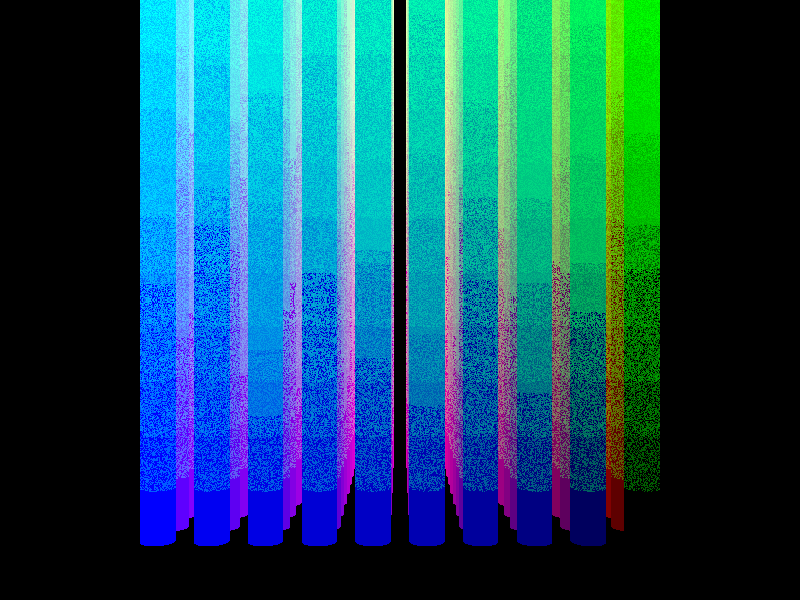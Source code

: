 #include "colors.inc"

camera {
    location <0, 0, 0>
    look_at <50, 0, 0>
    up <0, 1, 0>
    angle 50
}

cylinder {
    <3.9, -1.1, -1.1>,
    <3.9, -1.1 + 1.24048, -1.1>, 0.08
    pigment {
        rgb <0, 0, 0>
    }
}

cylinder {
    <3.9, -1.1, -0.855556>,
    <3.9, -1.1 + 1.0453, -0.855556>, 0.08
    pigment {
        rgb <0, 0, 0.111111>
    }
}

cylinder {
    <3.9, -1.1, -0.611111>,
    <3.9, -1.1 + 0.68263, -0.611111>, 0.08
    pigment {
        rgb <0, 0, 0.222222>
    }
}

cylinder {
    <3.9, -1.1, -0.366667>,
    <3.9, -1.1 + 1.18784, -0.366667>, 0.08
    pigment {
        rgb <0, 0, 0.333333>
    }
}

cylinder {
    <3.9, -1.1, -0.122222>,
    <3.9, -1.1 + 0.627123, -0.122222>, 0.08
    pigment {
        rgb <0, 0, 0.444444>
    }
}

cylinder {
    <3.9, -1.1, 0.122222>,
    <3.9, -1.1 + 0.841596, 0.122222>, 0.08
    pigment {
        rgb <0, 0, 0.555556>
    }
}

cylinder {
    <3.9, -1.1, 0.366667>,
    <3.9, -1.1 + 1.22008, 0.366667>, 0.08
    pigment {
        rgb <0, 0, 0.666667>
    }
}

cylinder {
    <3.9, -1.1, 0.611111>,
    <3.9, -1.1 + 0.580454, 0.611111>, 0.08
    pigment {
        rgb <0, 0, 0.777778>
    }
}

cylinder {
    <3.9, -1.1, 0.855556>,
    <3.9, -1.1 + 1.43351, 0.855556>, 0.08
    pigment {
        rgb <0, 0, 0.888889>
    }
}

cylinder {
    <3.9, -1.1, 1.1>,
    <3.9, -1.1 + 1.17159, 1.1>, 0.08
    pigment {
        rgb <0, 0, 1>
    }
}

cylinder {
    <3.9, -0.855556, -1.1>,
    <3.9, -0.855556 + 1.18862, -1.1>, 0.08
    pigment {
        rgb <0, 0.111111, 0>
    }
}

cylinder {
    <3.9, -0.855556, -0.855556>,
    <3.9, -0.855556 + 0.72783, -0.855556>, 0.08
    pigment {
        rgb <0, 0.111111, 0.111111>
    }
}

cylinder {
    <3.9, -0.855556, -0.611111>,
    <3.9, -0.855556 + 0.930319, -0.611111>, 0.08
    pigment {
        rgb <0, 0.111111, 0.222222>
    }
}

cylinder {
    <3.9, -0.855556, -0.366667>,
    <3.9, -0.855556 + 1.31208, -0.366667>, 0.08
    pigment {
        rgb <0, 0.111111, 0.333333>
    }
}

cylinder {
    <3.9, -0.855556, -0.122222>,
    <3.9, -0.855556 + 0.701806, -0.122222>, 0.08
    pigment {
        rgb <0, 0.111111, 0.444444>
    }
}

cylinder {
    <3.9, -0.855556, 0.122222>,
    <3.9, -0.855556 + 1.01481, 0.122222>, 0.08
    pigment {
        rgb <0, 0.111111, 0.555556>
    }
}

cylinder {
    <3.9, -0.855556, 0.366667>,
    <3.9, -0.855556 + 0.503086, 0.366667>, 0.08
    pigment {
        rgb <0, 0.111111, 0.666667>
    }
}

cylinder {
    <3.9, -0.855556, 0.611111>,
    <3.9, -0.855556 + 0.632522, 0.611111>, 0.08
    pigment {
        rgb <0, 0.111111, 0.777778>
    }
}

cylinder {
    <3.9, -0.855556, 0.855556>,
    <3.9, -0.855556 + 1.36231, 0.855556>, 0.08
    pigment {
        rgb <0, 0.111111, 0.888889>
    }
}

cylinder {
    <3.9, -0.855556, 1.1>,
    <3.9, -0.855556 + 1.24184, 1.1>, 0.08
    pigment {
        rgb <0, 0.111111, 1>
    }
}

cylinder {
    <3.9, -0.611111, -1.1>,
    <3.9, -0.611111 + 0.668677, -1.1>, 0.08
    pigment {
        rgb <0, 0.222222, 0>
    }
}

cylinder {
    <3.9, -0.611111, -0.855556>,
    <3.9, -0.611111 + 0.778214, -0.855556>, 0.08
    pigment {
        rgb <0, 0.222222, 0.111111>
    }
}

cylinder {
    <3.9, -0.611111, -0.611111>,
    <3.9, -0.611111 + 0.619504, -0.611111>, 0.08
    pigment {
        rgb <0, 0.222222, 0.222222>
    }
}

cylinder {
    <3.9, -0.611111, -0.366667>,
    <3.9, -0.611111 + 0.74236, -0.366667>, 0.08
    pigment {
        rgb <0, 0.222222, 0.333333>
    }
}

cylinder {
    <3.9, -0.611111, -0.122222>,
    <3.9, -0.611111 + 0.974068, -0.122222>, 0.08
    pigment {
        rgb <0, 0.222222, 0.444444>
    }
}

cylinder {
    <3.9, -0.611111, 0.122222>,
    <3.9, -0.611111 + 0.834362, 0.122222>, 0.08
    pigment {
        rgb <0, 0.222222, 0.555556>
    }
}

cylinder {
    <3.9, -0.611111, 0.366667>,
    <3.9, -0.611111 + 0.982662, 0.366667>, 0.08
    pigment {
        rgb <0, 0.222222, 0.666667>
    }
}

cylinder {
    <3.9, -0.611111, 0.611111>,
    <3.9, -0.611111 + 1.04579, 0.611111>, 0.08
    pigment {
        rgb <0, 0.222222, 0.777778>
    }
}

cylinder {
    <3.9, -0.611111, 0.855556>,
    <3.9, -0.611111 + 0.581769, 0.855556>, 0.08
    pigment {
        rgb <0, 0.222222, 0.888889>
    }
}

cylinder {
    <3.9, -0.611111, 1.1>,
    <3.9, -0.611111 + 0.573391, 1.1>, 0.08
    pigment {
        rgb <0, 0.222222, 1>
    }
}

cylinder {
    <3.9, -0.366667, -1.1>,
    <3.9, -0.366667 + 0.707408, -1.1>, 0.08
    pigment {
        rgb <0, 0.333333, 0>
    }
}

cylinder {
    <3.9, -0.366667, -0.855556>,
    <3.9, -0.366667 + 0.521683, -0.855556>, 0.08
    pigment {
        rgb <0, 0.333333, 0.111111>
    }
}

cylinder {
    <3.9, -0.366667, -0.611111>,
    <3.9, -0.366667 + 0.8221, -0.611111>, 0.08
    pigment {
        rgb <0, 0.333333, 0.222222>
    }
}

cylinder {
    <3.9, -0.366667, -0.366667>,
    <3.9, -0.366667 + 1.26422, -0.366667>, 0.08
    pigment {
        rgb <0, 0.333333, 0.333333>
    }
}

cylinder {
    <3.9, -0.366667, -0.122222>,
    <3.9, -0.366667 + 1.02518, -0.122222>, 0.08
    pigment {
        rgb <0, 0.333333, 0.444444>
    }
}

cylinder {
    <3.9, -0.366667, 0.122222>,
    <3.9, -0.366667 + 0.543673, 0.122222>, 0.08
    pigment {
        rgb <0, 0.333333, 0.555556>
    }
}

cylinder {
    <3.9, -0.366667, 0.366667>,
    <3.9, -0.366667 + 1.43004, 0.366667>, 0.08
    pigment {
        rgb <0, 0.333333, 0.666667>
    }
}

cylinder {
    <3.9, -0.366667, 0.611111>,
    <3.9, -0.366667 + 1.29115, 0.611111>, 0.08
    pigment {
        rgb <0, 0.333333, 0.777778>
    }
}

cylinder {
    <3.9, -0.366667, 0.855556>,
    <3.9, -0.366667 + 1.41922, 0.855556>, 0.08
    pigment {
        rgb <0, 0.333333, 0.888889>
    }
}

cylinder {
    <3.9, -0.366667, 1.1>,
    <3.9, -0.366667 + 1.22575, 1.1>, 0.08
    pigment {
        rgb <0, 0.333333, 1>
    }
}

cylinder {
    <3.9, -0.122222, -1.1>,
    <3.9, -0.122222 + 0.868042, -1.1>, 0.08
    pigment {
        rgb <0, 0.444444, 0>
    }
}

cylinder {
    <3.9, -0.122222, -0.855556>,
    <3.9, -0.122222 + 0.777728, -0.855556>, 0.08
    pigment {
        rgb <0, 0.444444, 0.111111>
    }
}

cylinder {
    <3.9, -0.122222, -0.611111>,
    <3.9, -0.122222 + 0.545746, -0.611111>, 0.08
    pigment {
        rgb <0, 0.444444, 0.222222>
    }
}

cylinder {
    <3.9, -0.122222, -0.366667>,
    <3.9, -0.122222 + 0.564471, -0.366667>, 0.08
    pigment {
        rgb <0, 0.444444, 0.333333>
    }
}

cylinder {
    <3.9, -0.122222, -0.122222>,
    <3.9, -0.122222 + 1.40232, -0.122222>, 0.08
    pigment {
        rgb <0, 0.444444, 0.444444>
    }
}

cylinder {
    <3.9, -0.122222, 0.122222>,
    <3.9, -0.122222 + 1.23824, 0.122222>, 0.08
    pigment {
        rgb <0, 0.444444, 0.555556>
    }
}

cylinder {
    <3.9, -0.122222, 0.366667>,
    <3.9, -0.122222 + 1.22411, 0.366667>, 0.08
    pigment {
        rgb <0, 0.444444, 0.666667>
    }
}

cylinder {
    <3.9, -0.122222, 0.611111>,
    <3.9, -0.122222 + 0.528975, 0.611111>, 0.08
    pigment {
        rgb <0, 0.444444, 0.777778>
    }
}

cylinder {
    <3.9, -0.122222, 0.855556>,
    <3.9, -0.122222 + 1.46805, 0.855556>, 0.08
    pigment {
        rgb <0, 0.444444, 0.888889>
    }
}

cylinder {
    <3.9, -0.122222, 1.1>,
    <3.9, -0.122222 + 1.23657, 1.1>, 0.08
    pigment {
        rgb <0, 0.444444, 1>
    }
}

cylinder {
    <3.9, 0.122222, -1.1>,
    <3.9, 0.122222 + 0.577958, -1.1>, 0.08
    pigment {
        rgb <0, 0.555556, 0>
    }
}

cylinder {
    <3.9, 0.122222, -0.855556>,
    <3.9, 0.122222 + 1.11177, -0.855556>, 0.08
    pigment {
        rgb <0, 0.555556, 0.111111>
    }
}

cylinder {
    <3.9, 0.122222, -0.611111>,
    <3.9, 0.122222 + 1.48004, -0.611111>, 0.08
    pigment {
        rgb <0, 0.555556, 0.222222>
    }
}

cylinder {
    <3.9, 0.122222, -0.366667>,
    <3.9, 0.122222 + 1.06967, -0.366667>, 0.08
    pigment {
        rgb <0, 0.555556, 0.333333>
    }
}

cylinder {
    <3.9, 0.122222, -0.122222>,
    <3.9, 0.122222 + 0.808134, -0.122222>, 0.08
    pigment {
        rgb <0, 0.555556, 0.444444>
    }
}

cylinder {
    <3.9, 0.122222, 0.122222>,
    <3.9, 0.122222 + 1.25805, 0.122222>, 0.08
    pigment {
        rgb <0, 0.555556, 0.555556>
    }
}

cylinder {
    <3.9, 0.122222, 0.366667>,
    <3.9, 0.122222 + 1.45824, 0.366667>, 0.08
    pigment {
        rgb <0, 0.555556, 0.666667>
    }
}

cylinder {
    <3.9, 0.122222, 0.611111>,
    <3.9, 0.122222 + 0.821588, 0.611111>, 0.08
    pigment {
        rgb <0, 0.555556, 0.777778>
    }
}

cylinder {
    <3.9, 0.122222, 0.855556>,
    <3.9, 0.122222 + 0.881783, 0.855556>, 0.08
    pigment {
        rgb <0, 0.555556, 0.888889>
    }
}

cylinder {
    <3.9, 0.122222, 1.1>,
    <3.9, 0.122222 + 1.22563, 1.1>, 0.08
    pigment {
        rgb <0, 0.555556, 1>
    }
}

cylinder {
    <3.9, 0.366667, -1.1>,
    <3.9, 0.366667 + 0.845814, -1.1>, 0.08
    pigment {
        rgb <0, 0.666667, 0>
    }
}

cylinder {
    <3.9, 0.366667, -0.855556>,
    <3.9, 0.366667 + 0.773243, -0.855556>, 0.08
    pigment {
        rgb <0, 0.666667, 0.111111>
    }
}

cylinder {
    <3.9, 0.366667, -0.611111>,
    <3.9, 0.366667 + 1.48078, -0.611111>, 0.08
    pigment {
        rgb <0, 0.666667, 0.222222>
    }
}

cylinder {
    <3.9, 0.366667, -0.366667>,
    <3.9, 0.366667 + 1.15224, -0.366667>, 0.08
    pigment {
        rgb <0, 0.666667, 0.333333>
    }
}

cylinder {
    <3.9, 0.366667, -0.122222>,
    <3.9, 0.366667 + 1.15026, -0.122222>, 0.08
    pigment {
        rgb <0, 0.666667, 0.444444>
    }
}

cylinder {
    <3.9, 0.366667, 0.122222>,
    <3.9, 0.366667 + 1.42309, 0.122222>, 0.08
    pigment {
        rgb <0, 0.666667, 0.555556>
    }
}

cylinder {
    <3.9, 0.366667, 0.366667>,
    <3.9, 0.366667 + 0.905418, 0.366667>, 0.08
    pigment {
        rgb <0, 0.666667, 0.666667>
    }
}

cylinder {
    <3.9, 0.366667, 0.611111>,
    <3.9, 0.366667 + 1.13245, 0.611111>, 0.08
    pigment {
        rgb <0, 0.666667, 0.777778>
    }
}

cylinder {
    <3.9, 0.366667, 0.855556>,
    <3.9, 0.366667 + 0.675058, 0.855556>, 0.08
    pigment {
        rgb <0, 0.666667, 0.888889>
    }
}

cylinder {
    <3.9, 0.366667, 1.1>,
    <3.9, 0.366667 + 0.896764, 1.1>, 0.08
    pigment {
        rgb <0, 0.666667, 1>
    }
}

cylinder {
    <3.9, 0.611111, -1.1>,
    <3.9, 0.611111 + 0.988141, -1.1>, 0.08
    pigment {
        rgb <0, 0.777778, 0>
    }
}

cylinder {
    <3.9, 0.611111, -0.855556>,
    <3.9, 0.611111 + 1.30701, -0.855556>, 0.08
    pigment {
        rgb <0, 0.777778, 0.111111>
    }
}

cylinder {
    <3.9, 0.611111, -0.611111>,
    <3.9, 0.611111 + 1.05431, -0.611111>, 0.08
    pigment {
        rgb <0, 0.777778, 0.222222>
    }
}

cylinder {
    <3.9, 0.611111, -0.366667>,
    <3.9, 0.611111 + 1.15597, -0.366667>, 0.08
    pigment {
        rgb <0, 0.777778, 0.333333>
    }
}

cylinder {
    <3.9, 0.611111, -0.122222>,
    <3.9, 0.611111 + 1.45993, -0.122222>, 0.08
    pigment {
        rgb <0, 0.777778, 0.444444>
    }
}

cylinder {
    <3.9, 0.611111, 0.122222>,
    <3.9, 0.611111 + 1.04624, 0.122222>, 0.08
    pigment {
        rgb <0, 0.777778, 0.555556>
    }
}

cylinder {
    <3.9, 0.611111, 0.366667>,
    <3.9, 0.611111 + 1.24374, 0.366667>, 0.08
    pigment {
        rgb <0, 0.777778, 0.666667>
    }
}

cylinder {
    <3.9, 0.611111, 0.611111>,
    <3.9, 0.611111 + 0.610743, 0.611111>, 0.08
    pigment {
        rgb <0, 0.777778, 0.777778>
    }
}

cylinder {
    <3.9, 0.611111, 0.855556>,
    <3.9, 0.611111 + 1.4977, 0.855556>, 0.08
    pigment {
        rgb <0, 0.777778, 0.888889>
    }
}

cylinder {
    <3.9, 0.611111, 1.1>,
    <3.9, 0.611111 + 1.19169, 1.1>, 0.08
    pigment {
        rgb <0, 0.777778, 1>
    }
}

cylinder {
    <3.9, 0.855556, -1.1>,
    <3.9, 0.855556 + 1.02933, -1.1>, 0.08
    pigment {
        rgb <0, 0.888889, 0>
    }
}

cylinder {
    <3.9, 0.855556, -0.855556>,
    <3.9, 0.855556 + 1.3248, -0.855556>, 0.08
    pigment {
        rgb <0, 0.888889, 0.111111>
    }
}

cylinder {
    <3.9, 0.855556, -0.611111>,
    <3.9, 0.855556 + 1.29229, -0.611111>, 0.08
    pigment {
        rgb <0, 0.888889, 0.222222>
    }
}

cylinder {
    <3.9, 0.855556, -0.366667>,
    <3.9, 0.855556 + 0.833681, -0.366667>, 0.08
    pigment {
        rgb <0, 0.888889, 0.333333>
    }
}

cylinder {
    <3.9, 0.855556, -0.122222>,
    <3.9, 0.855556 + 0.723733, -0.122222>, 0.08
    pigment {
        rgb <0, 0.888889, 0.444444>
    }
}

cylinder {
    <3.9, 0.855556, 0.122222>,
    <3.9, 0.855556 + 1.45414, 0.122222>, 0.08
    pigment {
        rgb <0, 0.888889, 0.555556>
    }
}

cylinder {
    <3.9, 0.855556, 0.366667>,
    <3.9, 0.855556 + 1.38011, 0.366667>, 0.08
    pigment {
        rgb <0, 0.888889, 0.666667>
    }
}

cylinder {
    <3.9, 0.855556, 0.611111>,
    <3.9, 0.855556 + 0.866141, 0.611111>, 0.08
    pigment {
        rgb <0, 0.888889, 0.777778>
    }
}

cylinder {
    <3.9, 0.855556, 0.855556>,
    <3.9, 0.855556 + 1.06886, 0.855556>, 0.08
    pigment {
        rgb <0, 0.888889, 0.888889>
    }
}

cylinder {
    <3.9, 0.855556, 1.1>,
    <3.9, 0.855556 + 1.37171, 1.1>, 0.08
    pigment {
        rgb <0, 0.888889, 1>
    }
}

cylinder {
    <3.9, 1.1, -1.1>,
    <3.9, 1.1 + 0.748188, -1.1>, 0.08
    pigment {
        rgb <0, 1, 0>
    }
}

cylinder {
    <3.9, 1.1, -0.855556>,
    <3.9, 1.1 + 1.00007, -0.855556>, 0.08
    pigment {
        rgb <0, 1, 0.111111>
    }
}

cylinder {
    <3.9, 1.1, -0.611111>,
    <3.9, 1.1 + 0.647179, -0.611111>, 0.08
    pigment {
        rgb <0, 1, 0.222222>
    }
}

cylinder {
    <3.9, 1.1, -0.366667>,
    <3.9, 1.1 + 1.31604, -0.366667>, 0.08
    pigment {
        rgb <0, 1, 0.333333>
    }
}

cylinder {
    <3.9, 1.1, -0.122222>,
    <3.9, 1.1 + 0.936312, -0.122222>, 0.08
    pigment {
        rgb <0, 1, 0.444444>
    }
}

cylinder {
    <3.9, 1.1, 0.122222>,
    <3.9, 1.1 + 1.39675, 0.122222>, 0.08
    pigment {
        rgb <0, 1, 0.555556>
    }
}

cylinder {
    <3.9, 1.1, 0.366667>,
    <3.9, 1.1 + 0.907056, 0.366667>, 0.08
    pigment {
        rgb <0, 1, 0.666667>
    }
}

cylinder {
    <3.9, 1.1, 0.611111>,
    <3.9, 1.1 + 1.38069, 0.611111>, 0.08
    pigment {
        rgb <0, 1, 0.777778>
    }
}

cylinder {
    <3.9, 1.1, 0.855556>,
    <3.9, 1.1 + 0.673495, 0.855556>, 0.08
    pigment {
        rgb <0, 1, 0.888889>
    }
}

cylinder {
    <3.9, 1.1, 1.1>,
    <3.9, 1.1 + 1.3838, 1.1>, 0.08
    pigment {
        rgb <0, 1, 1>
    }
}

cylinder {
    <4.14444, -1.1, -1.1>,
    <4.14444, -1.1 + 1.48351, -1.1>, 0.08
    pigment {
        rgb <0.111111, 0, 0>
    }
}

cylinder {
    <4.14444, -1.1, -0.855556>,
    <4.14444, -1.1 + 1.22842, -0.855556>, 0.08
    pigment {
        rgb <0.111111, 0, 0.111111>
    }
}

cylinder {
    <4.14444, -1.1, -0.611111>,
    <4.14444, -1.1 + 1.13645, -0.611111>, 0.08
    pigment {
        rgb <0.111111, 0, 0.222222>
    }
}

cylinder {
    <4.14444, -1.1, -0.366667>,
    <4.14444, -1.1 + 1.47114, -0.366667>, 0.08
    pigment {
        rgb <0.111111, 0, 0.333333>
    }
}

cylinder {
    <4.14444, -1.1, -0.122222>,
    <4.14444, -1.1 + 0.943844, -0.122222>, 0.08
    pigment {
        rgb <0.111111, 0, 0.444444>
    }
}

cylinder {
    <4.14444, -1.1, 0.122222>,
    <4.14444, -1.1 + 0.72263, 0.122222>, 0.08
    pigment {
        rgb <0.111111, 0, 0.555556>
    }
}

cylinder {
    <4.14444, -1.1, 0.366667>,
    <4.14444, -1.1 + 1.14669, 0.366667>, 0.08
    pigment {
        rgb <0.111111, 0, 0.666667>
    }
}

cylinder {
    <4.14444, -1.1, 0.611111>,
    <4.14444, -1.1 + 1.05229, 0.611111>, 0.08
    pigment {
        rgb <0.111111, 0, 0.777778>
    }
}

cylinder {
    <4.14444, -1.1, 0.855556>,
    <4.14444, -1.1 + 1.34631, 0.855556>, 0.08
    pigment {
        rgb <0.111111, 0, 0.888889>
    }
}

cylinder {
    <4.14444, -1.1, 1.1>,
    <4.14444, -1.1 + 0.921003, 1.1>, 0.08
    pigment {
        rgb <0.111111, 0, 1>
    }
}

cylinder {
    <4.14444, -0.855556, -1.1>,
    <4.14444, -0.855556 + 1.4889, -1.1>, 0.08
    pigment {
        rgb <0.111111, 0.111111, 0>
    }
}

cylinder {
    <4.14444, -0.855556, -0.855556>,
    <4.14444, -0.855556 + 0.800721, -0.855556>, 0.08
    pigment {
        rgb <0.111111, 0.111111, 0.111111>
    }
}

cylinder {
    <4.14444, -0.855556, -0.611111>,
    <4.14444, -0.855556 + 0.830959, -0.611111>, 0.08
    pigment {
        rgb <0.111111, 0.111111, 0.222222>
    }
}

cylinder {
    <4.14444, -0.855556, -0.366667>,
    <4.14444, -0.855556 + 1.40803, -0.366667>, 0.08
    pigment {
        rgb <0.111111, 0.111111, 0.333333>
    }
}

cylinder {
    <4.14444, -0.855556, -0.122222>,
    <4.14444, -0.855556 + 0.737346, -0.122222>, 0.08
    pigment {
        rgb <0.111111, 0.111111, 0.444444>
    }
}

cylinder {
    <4.14444, -0.855556, 0.122222>,
    <4.14444, -0.855556 + 0.514547, 0.122222>, 0.08
    pigment {
        rgb <0.111111, 0.111111, 0.555556>
    }
}

cylinder {
    <4.14444, -0.855556, 0.366667>,
    <4.14444, -0.855556 + 1.17157, 0.366667>, 0.08
    pigment {
        rgb <0.111111, 0.111111, 0.666667>
    }
}

cylinder {
    <4.14444, -0.855556, 0.611111>,
    <4.14444, -0.855556 + 0.674285, 0.611111>, 0.08
    pigment {
        rgb <0.111111, 0.111111, 0.777778>
    }
}

cylinder {
    <4.14444, -0.855556, 0.855556>,
    <4.14444, -0.855556 + 1.30561, 0.855556>, 0.08
    pigment {
        rgb <0.111111, 0.111111, 0.888889>
    }
}

cylinder {
    <4.14444, -0.855556, 1.1>,
    <4.14444, -0.855556 + 1.43175, 1.1>, 0.08
    pigment {
        rgb <0.111111, 0.111111, 1>
    }
}

cylinder {
    <4.14444, -0.611111, -1.1>,
    <4.14444, -0.611111 + 1.41742, -1.1>, 0.08
    pigment {
        rgb <0.111111, 0.222222, 0>
    }
}

cylinder {
    <4.14444, -0.611111, -0.855556>,
    <4.14444, -0.611111 + 1.29226, -0.855556>, 0.08
    pigment {
        rgb <0.111111, 0.222222, 0.111111>
    }
}

cylinder {
    <4.14444, -0.611111, -0.611111>,
    <4.14444, -0.611111 + 1.04693, -0.611111>, 0.08
    pigment {
        rgb <0.111111, 0.222222, 0.222222>
    }
}

cylinder {
    <4.14444, -0.611111, -0.366667>,
    <4.14444, -0.611111 + 1.1744, -0.366667>, 0.08
    pigment {
        rgb <0.111111, 0.222222, 0.333333>
    }
}

cylinder {
    <4.14444, -0.611111, -0.122222>,
    <4.14444, -0.611111 + 0.54215, -0.122222>, 0.08
    pigment {
        rgb <0.111111, 0.222222, 0.444444>
    }
}

cylinder {
    <4.14444, -0.611111, 0.122222>,
    <4.14444, -0.611111 + 0.522536, 0.122222>, 0.08
    pigment {
        rgb <0.111111, 0.222222, 0.555556>
    }
}

cylinder {
    <4.14444, -0.611111, 0.366667>,
    <4.14444, -0.611111 + 1.14379, 0.366667>, 0.08
    pigment {
        rgb <0.111111, 0.222222, 0.666667>
    }
}

cylinder {
    <4.14444, -0.611111, 0.611111>,
    <4.14444, -0.611111 + 1.29235, 0.611111>, 0.08
    pigment {
        rgb <0.111111, 0.222222, 0.777778>
    }
}

cylinder {
    <4.14444, -0.611111, 0.855556>,
    <4.14444, -0.611111 + 1.27096, 0.855556>, 0.08
    pigment {
        rgb <0.111111, 0.222222, 0.888889>
    }
}

cylinder {
    <4.14444, -0.611111, 1.1>,
    <4.14444, -0.611111 + 1.45042, 1.1>, 0.08
    pigment {
        rgb <0.111111, 0.222222, 1>
    }
}

cylinder {
    <4.14444, -0.366667, -1.1>,
    <4.14444, -0.366667 + 1.36591, -1.1>, 0.08
    pigment {
        rgb <0.111111, 0.333333, 0>
    }
}

cylinder {
    <4.14444, -0.366667, -0.855556>,
    <4.14444, -0.366667 + 0.708779, -0.855556>, 0.08
    pigment {
        rgb <0.111111, 0.333333, 0.111111>
    }
}

cylinder {
    <4.14444, -0.366667, -0.611111>,
    <4.14444, -0.366667 + 1.37569, -0.611111>, 0.08
    pigment {
        rgb <0.111111, 0.333333, 0.222222>
    }
}

cylinder {
    <4.14444, -0.366667, -0.366667>,
    <4.14444, -0.366667 + 0.898085, -0.366667>, 0.08
    pigment {
        rgb <0.111111, 0.333333, 0.333333>
    }
}

cylinder {
    <4.14444, -0.366667, -0.122222>,
    <4.14444, -0.366667 + 1.24036, -0.122222>, 0.08
    pigment {
        rgb <0.111111, 0.333333, 0.444444>
    }
}

cylinder {
    <4.14444, -0.366667, 0.122222>,
    <4.14444, -0.366667 + 1.09215, 0.122222>, 0.08
    pigment {
        rgb <0.111111, 0.333333, 0.555556>
    }
}

cylinder {
    <4.14444, -0.366667, 0.366667>,
    <4.14444, -0.366667 + 0.864873, 0.366667>, 0.08
    pigment {
        rgb <0.111111, 0.333333, 0.666667>
    }
}

cylinder {
    <4.14444, -0.366667, 0.611111>,
    <4.14444, -0.366667 + 1.23604, 0.611111>, 0.08
    pigment {
        rgb <0.111111, 0.333333, 0.777778>
    }
}

cylinder {
    <4.14444, -0.366667, 0.855556>,
    <4.14444, -0.366667 + 1.1925, 0.855556>, 0.08
    pigment {
        rgb <0.111111, 0.333333, 0.888889>
    }
}

cylinder {
    <4.14444, -0.366667, 1.1>,
    <4.14444, -0.366667 + 0.753622, 1.1>, 0.08
    pigment {
        rgb <0.111111, 0.333333, 1>
    }
}

cylinder {
    <4.14444, -0.122222, -1.1>,
    <4.14444, -0.122222 + 1.00855, -1.1>, 0.08
    pigment {
        rgb <0.111111, 0.444444, 0>
    }
}

cylinder {
    <4.14444, -0.122222, -0.855556>,
    <4.14444, -0.122222 + 1.30063, -0.855556>, 0.08
    pigment {
        rgb <0.111111, 0.444444, 0.111111>
    }
}

cylinder {
    <4.14444, -0.122222, -0.611111>,
    <4.14444, -0.122222 + 1.26547, -0.611111>, 0.08
    pigment {
        rgb <0.111111, 0.444444, 0.222222>
    }
}

cylinder {
    <4.14444, -0.122222, -0.366667>,
    <4.14444, -0.122222 + 1.0387, -0.366667>, 0.08
    pigment {
        rgb <0.111111, 0.444444, 0.333333>
    }
}

cylinder {
    <4.14444, -0.122222, -0.122222>,
    <4.14444, -0.122222 + 0.698082, -0.122222>, 0.08
    pigment {
        rgb <0.111111, 0.444444, 0.444444>
    }
}

cylinder {
    <4.14444, -0.122222, 0.122222>,
    <4.14444, -0.122222 + 0.718567, 0.122222>, 0.08
    pigment {
        rgb <0.111111, 0.444444, 0.555556>
    }
}

cylinder {
    <4.14444, -0.122222, 0.366667>,
    <4.14444, -0.122222 + 1.02688, 0.366667>, 0.08
    pigment {
        rgb <0.111111, 0.444444, 0.666667>
    }
}

cylinder {
    <4.14444, -0.122222, 0.611111>,
    <4.14444, -0.122222 + 1.30223, 0.611111>, 0.08
    pigment {
        rgb <0.111111, 0.444444, 0.777778>
    }
}

cylinder {
    <4.14444, -0.122222, 0.855556>,
    <4.14444, -0.122222 + 0.998862, 0.855556>, 0.08
    pigment {
        rgb <0.111111, 0.444444, 0.888889>
    }
}

cylinder {
    <4.14444, -0.122222, 1.1>,
    <4.14444, -0.122222 + 1.34301, 1.1>, 0.08
    pigment {
        rgb <0.111111, 0.444444, 1>
    }
}

cylinder {
    <4.14444, 0.122222, -1.1>,
    <4.14444, 0.122222 + 0.626132, -1.1>, 0.08
    pigment {
        rgb <0.111111, 0.555556, 0>
    }
}

cylinder {
    <4.14444, 0.122222, -0.855556>,
    <4.14444, 0.122222 + 1.28755, -0.855556>, 0.08
    pigment {
        rgb <0.111111, 0.555556, 0.111111>
    }
}

cylinder {
    <4.14444, 0.122222, -0.611111>,
    <4.14444, 0.122222 + 1.21706, -0.611111>, 0.08
    pigment {
        rgb <0.111111, 0.555556, 0.222222>
    }
}

cylinder {
    <4.14444, 0.122222, -0.366667>,
    <4.14444, 0.122222 + 1.09398, -0.366667>, 0.08
    pigment {
        rgb <0.111111, 0.555556, 0.333333>
    }
}

cylinder {
    <4.14444, 0.122222, -0.122222>,
    <4.14444, 0.122222 + 1.37696, -0.122222>, 0.08
    pigment {
        rgb <0.111111, 0.555556, 0.444444>
    }
}

cylinder {
    <4.14444, 0.122222, 0.122222>,
    <4.14444, 0.122222 + 1.36758, 0.122222>, 0.08
    pigment {
        rgb <0.111111, 0.555556, 0.555556>
    }
}

cylinder {
    <4.14444, 0.122222, 0.366667>,
    <4.14444, 0.122222 + 0.623378, 0.366667>, 0.08
    pigment {
        rgb <0.111111, 0.555556, 0.666667>
    }
}

cylinder {
    <4.14444, 0.122222, 0.611111>,
    <4.14444, 0.122222 + 0.675679, 0.611111>, 0.08
    pigment {
        rgb <0.111111, 0.555556, 0.777778>
    }
}

cylinder {
    <4.14444, 0.122222, 0.855556>,
    <4.14444, 0.122222 + 0.546842, 0.855556>, 0.08
    pigment {
        rgb <0.111111, 0.555556, 0.888889>
    }
}

cylinder {
    <4.14444, 0.122222, 1.1>,
    <4.14444, 0.122222 + 0.516306, 1.1>, 0.08
    pigment {
        rgb <0.111111, 0.555556, 1>
    }
}

cylinder {
    <4.14444, 0.366667, -1.1>,
    <4.14444, 0.366667 + 1.07784, -1.1>, 0.08
    pigment {
        rgb <0.111111, 0.666667, 0>
    }
}

cylinder {
    <4.14444, 0.366667, -0.855556>,
    <4.14444, 0.366667 + 1.49413, -0.855556>, 0.08
    pigment {
        rgb <0.111111, 0.666667, 0.111111>
    }
}

cylinder {
    <4.14444, 0.366667, -0.611111>,
    <4.14444, 0.366667 + 1.20945, -0.611111>, 0.08
    pigment {
        rgb <0.111111, 0.666667, 0.222222>
    }
}

cylinder {
    <4.14444, 0.366667, -0.366667>,
    <4.14444, 0.366667 + 0.687652, -0.366667>, 0.08
    pigment {
        rgb <0.111111, 0.666667, 0.333333>
    }
}

cylinder {
    <4.14444, 0.366667, -0.122222>,
    <4.14444, 0.366667 + 0.735153, -0.122222>, 0.08
    pigment {
        rgb <0.111111, 0.666667, 0.444444>
    }
}

cylinder {
    <4.14444, 0.366667, 0.122222>,
    <4.14444, 0.366667 + 1.07947, 0.122222>, 0.08
    pigment {
        rgb <0.111111, 0.666667, 0.555556>
    }
}

cylinder {
    <4.14444, 0.366667, 0.366667>,
    <4.14444, 0.366667 + 0.942881, 0.366667>, 0.08
    pigment {
        rgb <0.111111, 0.666667, 0.666667>
    }
}

cylinder {
    <4.14444, 0.366667, 0.611111>,
    <4.14444, 0.366667 + 1.07497, 0.611111>, 0.08
    pigment {
        rgb <0.111111, 0.666667, 0.777778>
    }
}

cylinder {
    <4.14444, 0.366667, 0.855556>,
    <4.14444, 0.366667 + 1.40095, 0.855556>, 0.08
    pigment {
        rgb <0.111111, 0.666667, 0.888889>
    }
}

cylinder {
    <4.14444, 0.366667, 1.1>,
    <4.14444, 0.366667 + 1.13257, 1.1>, 0.08
    pigment {
        rgb <0.111111, 0.666667, 1>
    }
}

cylinder {
    <4.14444, 0.611111, -1.1>,
    <4.14444, 0.611111 + 1.28266, -1.1>, 0.08
    pigment {
        rgb <0.111111, 0.777778, 0>
    }
}

cylinder {
    <4.14444, 0.611111, -0.855556>,
    <4.14444, 0.611111 + 0.524516, -0.855556>, 0.08
    pigment {
        rgb <0.111111, 0.777778, 0.111111>
    }
}

cylinder {
    <4.14444, 0.611111, -0.611111>,
    <4.14444, 0.611111 + 1.1619, -0.611111>, 0.08
    pigment {
        rgb <0.111111, 0.777778, 0.222222>
    }
}

cylinder {
    <4.14444, 0.611111, -0.366667>,
    <4.14444, 0.611111 + 1.21701, -0.366667>, 0.08
    pigment {
        rgb <0.111111, 0.777778, 0.333333>
    }
}

cylinder {
    <4.14444, 0.611111, -0.122222>,
    <4.14444, 0.611111 + 1.49203, -0.122222>, 0.08
    pigment {
        rgb <0.111111, 0.777778, 0.444444>
    }
}

cylinder {
    <4.14444, 0.611111, 0.122222>,
    <4.14444, 0.611111 + 1.18155, 0.122222>, 0.08
    pigment {
        rgb <0.111111, 0.777778, 0.555556>
    }
}

cylinder {
    <4.14444, 0.611111, 0.366667>,
    <4.14444, 0.611111 + 0.80967, 0.366667>, 0.08
    pigment {
        rgb <0.111111, 0.777778, 0.666667>
    }
}

cylinder {
    <4.14444, 0.611111, 0.611111>,
    <4.14444, 0.611111 + 1.29275, 0.611111>, 0.08
    pigment {
        rgb <0.111111, 0.777778, 0.777778>
    }
}

cylinder {
    <4.14444, 0.611111, 0.855556>,
    <4.14444, 0.611111 + 1.06347, 0.855556>, 0.08
    pigment {
        rgb <0.111111, 0.777778, 0.888889>
    }
}

cylinder {
    <4.14444, 0.611111, 1.1>,
    <4.14444, 0.611111 + 1.39461, 1.1>, 0.08
    pigment {
        rgb <0.111111, 0.777778, 1>
    }
}

cylinder {
    <4.14444, 0.855556, -1.1>,
    <4.14444, 0.855556 + 0.881179, -1.1>, 0.08
    pigment {
        rgb <0.111111, 0.888889, 0>
    }
}

cylinder {
    <4.14444, 0.855556, -0.855556>,
    <4.14444, 0.855556 + 1.39832, -0.855556>, 0.08
    pigment {
        rgb <0.111111, 0.888889, 0.111111>
    }
}

cylinder {
    <4.14444, 0.855556, -0.611111>,
    <4.14444, 0.855556 + 0.772198, -0.611111>, 0.08
    pigment {
        rgb <0.111111, 0.888889, 0.222222>
    }
}

cylinder {
    <4.14444, 0.855556, -0.366667>,
    <4.14444, 0.855556 + 1.15767, -0.366667>, 0.08
    pigment {
        rgb <0.111111, 0.888889, 0.333333>
    }
}

cylinder {
    <4.14444, 0.855556, -0.122222>,
    <4.14444, 0.855556 + 1.13077, -0.122222>, 0.08
    pigment {
        rgb <0.111111, 0.888889, 0.444444>
    }
}

cylinder {
    <4.14444, 0.855556, 0.122222>,
    <4.14444, 0.855556 + 1.28063, 0.122222>, 0.08
    pigment {
        rgb <0.111111, 0.888889, 0.555556>
    }
}

cylinder {
    <4.14444, 0.855556, 0.366667>,
    <4.14444, 0.855556 + 1.38554, 0.366667>, 0.08
    pigment {
        rgb <0.111111, 0.888889, 0.666667>
    }
}

cylinder {
    <4.14444, 0.855556, 0.611111>,
    <4.14444, 0.855556 + 0.917324, 0.611111>, 0.08
    pigment {
        rgb <0.111111, 0.888889, 0.777778>
    }
}

cylinder {
    <4.14444, 0.855556, 0.855556>,
    <4.14444, 0.855556 + 1.10616, 0.855556>, 0.08
    pigment {
        rgb <0.111111, 0.888889, 0.888889>
    }
}

cylinder {
    <4.14444, 0.855556, 1.1>,
    <4.14444, 0.855556 + 0.547607, 1.1>, 0.08
    pigment {
        rgb <0.111111, 0.888889, 1>
    }
}

cylinder {
    <4.14444, 1.1, -1.1>,
    <4.14444, 1.1 + 1.11929, -1.1>, 0.08
    pigment {
        rgb <0.111111, 1, 0>
    }
}

cylinder {
    <4.14444, 1.1, -0.855556>,
    <4.14444, 1.1 + 1.3111, -0.855556>, 0.08
    pigment {
        rgb <0.111111, 1, 0.111111>
    }
}

cylinder {
    <4.14444, 1.1, -0.611111>,
    <4.14444, 1.1 + 0.572034, -0.611111>, 0.08
    pigment {
        rgb <0.111111, 1, 0.222222>
    }
}

cylinder {
    <4.14444, 1.1, -0.366667>,
    <4.14444, 1.1 + 0.500856, -0.366667>, 0.08
    pigment {
        rgb <0.111111, 1, 0.333333>
    }
}

cylinder {
    <4.14444, 1.1, -0.122222>,
    <4.14444, 1.1 + 1.22221, -0.122222>, 0.08
    pigment {
        rgb <0.111111, 1, 0.444444>
    }
}

cylinder {
    <4.14444, 1.1, 0.122222>,
    <4.14444, 1.1 + 0.799325, 0.122222>, 0.08
    pigment {
        rgb <0.111111, 1, 0.555556>
    }
}

cylinder {
    <4.14444, 1.1, 0.366667>,
    <4.14444, 1.1 + 1.10424, 0.366667>, 0.08
    pigment {
        rgb <0.111111, 1, 0.666667>
    }
}

cylinder {
    <4.14444, 1.1, 0.611111>,
    <4.14444, 1.1 + 1.33123, 0.611111>, 0.08
    pigment {
        rgb <0.111111, 1, 0.777778>
    }
}

cylinder {
    <4.14444, 1.1, 0.855556>,
    <4.14444, 1.1 + 1.02774, 0.855556>, 0.08
    pigment {
        rgb <0.111111, 1, 0.888889>
    }
}

cylinder {
    <4.14444, 1.1, 1.1>,
    <4.14444, 1.1 + 1.40531, 1.1>, 0.08
    pigment {
        rgb <0.111111, 1, 1>
    }
}

cylinder {
    <4.38889, -1.1, -1.1>,
    <4.38889, -1.1 + 0.920679, -1.1>, 0.08
    pigment {
        rgb <0.222222, 0, 0>
    }
}

cylinder {
    <4.38889, -1.1, -0.855556>,
    <4.38889, -1.1 + 1.29974, -0.855556>, 0.08
    pigment {
        rgb <0.222222, 0, 0.111111>
    }
}

cylinder {
    <4.38889, -1.1, -0.611111>,
    <4.38889, -1.1 + 1.00216, -0.611111>, 0.08
    pigment {
        rgb <0.222222, 0, 0.222222>
    }
}

cylinder {
    <4.38889, -1.1, -0.366667>,
    <4.38889, -1.1 + 0.719536, -0.366667>, 0.08
    pigment {
        rgb <0.222222, 0, 0.333333>
    }
}

cylinder {
    <4.38889, -1.1, -0.122222>,
    <4.38889, -1.1 + 0.554041, -0.122222>, 0.08
    pigment {
        rgb <0.222222, 0, 0.444444>
    }
}

cylinder {
    <4.38889, -1.1, 0.122222>,
    <4.38889, -1.1 + 0.629448, 0.122222>, 0.08
    pigment {
        rgb <0.222222, 0, 0.555556>
    }
}

cylinder {
    <4.38889, -1.1, 0.366667>,
    <4.38889, -1.1 + 0.802424, 0.366667>, 0.08
    pigment {
        rgb <0.222222, 0, 0.666667>
    }
}

cylinder {
    <4.38889, -1.1, 0.611111>,
    <4.38889, -1.1 + 1.18547, 0.611111>, 0.08
    pigment {
        rgb <0.222222, 0, 0.777778>
    }
}

cylinder {
    <4.38889, -1.1, 0.855556>,
    <4.38889, -1.1 + 0.717653, 0.855556>, 0.08
    pigment {
        rgb <0.222222, 0, 0.888889>
    }
}

cylinder {
    <4.38889, -1.1, 1.1>,
    <4.38889, -1.1 + 1.03614, 1.1>, 0.08
    pigment {
        rgb <0.222222, 0, 1>
    }
}

cylinder {
    <4.38889, -0.855556, -1.1>,
    <4.38889, -0.855556 + 1.43895, -1.1>, 0.08
    pigment {
        rgb <0.222222, 0.111111, 0>
    }
}

cylinder {
    <4.38889, -0.855556, -0.855556>,
    <4.38889, -0.855556 + 0.811718, -0.855556>, 0.08
    pigment {
        rgb <0.222222, 0.111111, 0.111111>
    }
}

cylinder {
    <4.38889, -0.855556, -0.611111>,
    <4.38889, -0.855556 + 0.89484, -0.611111>, 0.08
    pigment {
        rgb <0.222222, 0.111111, 0.222222>
    }
}

cylinder {
    <4.38889, -0.855556, -0.366667>,
    <4.38889, -0.855556 + 0.550383, -0.366667>, 0.08
    pigment {
        rgb <0.222222, 0.111111, 0.333333>
    }
}

cylinder {
    <4.38889, -0.855556, -0.122222>,
    <4.38889, -0.855556 + 0.584603, -0.122222>, 0.08
    pigment {
        rgb <0.222222, 0.111111, 0.444444>
    }
}

cylinder {
    <4.38889, -0.855556, 0.122222>,
    <4.38889, -0.855556 + 0.506891, 0.122222>, 0.08
    pigment {
        rgb <0.222222, 0.111111, 0.555556>
    }
}

cylinder {
    <4.38889, -0.855556, 0.366667>,
    <4.38889, -0.855556 + 1.14718, 0.366667>, 0.08
    pigment {
        rgb <0.222222, 0.111111, 0.666667>
    }
}

cylinder {
    <4.38889, -0.855556, 0.611111>,
    <4.38889, -0.855556 + 0.718658, 0.611111>, 0.08
    pigment {
        rgb <0.222222, 0.111111, 0.777778>
    }
}

cylinder {
    <4.38889, -0.855556, 0.855556>,
    <4.38889, -0.855556 + 1.47664, 0.855556>, 0.08
    pigment {
        rgb <0.222222, 0.111111, 0.888889>
    }
}

cylinder {
    <4.38889, -0.855556, 1.1>,
    <4.38889, -0.855556 + 0.791326, 1.1>, 0.08
    pigment {
        rgb <0.222222, 0.111111, 1>
    }
}

cylinder {
    <4.38889, -0.611111, -1.1>,
    <4.38889, -0.611111 + 1.03108, -1.1>, 0.08
    pigment {
        rgb <0.222222, 0.222222, 0>
    }
}

cylinder {
    <4.38889, -0.611111, -0.855556>,
    <4.38889, -0.611111 + 0.689576, -0.855556>, 0.08
    pigment {
        rgb <0.222222, 0.222222, 0.111111>
    }
}

cylinder {
    <4.38889, -0.611111, -0.611111>,
    <4.38889, -0.611111 + 0.915262, -0.611111>, 0.08
    pigment {
        rgb <0.222222, 0.222222, 0.222222>
    }
}

cylinder {
    <4.38889, -0.611111, -0.366667>,
    <4.38889, -0.611111 + 0.553371, -0.366667>, 0.08
    pigment {
        rgb <0.222222, 0.222222, 0.333333>
    }
}

cylinder {
    <4.38889, -0.611111, -0.122222>,
    <4.38889, -0.611111 + 1.28138, -0.122222>, 0.08
    pigment {
        rgb <0.222222, 0.222222, 0.444444>
    }
}

cylinder {
    <4.38889, -0.611111, 0.122222>,
    <4.38889, -0.611111 + 1.11862, 0.122222>, 0.08
    pigment {
        rgb <0.222222, 0.222222, 0.555556>
    }
}

cylinder {
    <4.38889, -0.611111, 0.366667>,
    <4.38889, -0.611111 + 0.744756, 0.366667>, 0.08
    pigment {
        rgb <0.222222, 0.222222, 0.666667>
    }
}

cylinder {
    <4.38889, -0.611111, 0.611111>,
    <4.38889, -0.611111 + 1.33465, 0.611111>, 0.08
    pigment {
        rgb <0.222222, 0.222222, 0.777778>
    }
}

cylinder {
    <4.38889, -0.611111, 0.855556>,
    <4.38889, -0.611111 + 1.15566, 0.855556>, 0.08
    pigment {
        rgb <0.222222, 0.222222, 0.888889>
    }
}

cylinder {
    <4.38889, -0.611111, 1.1>,
    <4.38889, -0.611111 + 1.47585, 1.1>, 0.08
    pigment {
        rgb <0.222222, 0.222222, 1>
    }
}

cylinder {
    <4.38889, -0.366667, -1.1>,
    <4.38889, -0.366667 + 1.22122, -1.1>, 0.08
    pigment {
        rgb <0.222222, 0.333333, 0>
    }
}

cylinder {
    <4.38889, -0.366667, -0.855556>,
    <4.38889, -0.366667 + 1.0178, -0.855556>, 0.08
    pigment {
        rgb <0.222222, 0.333333, 0.111111>
    }
}

cylinder {
    <4.38889, -0.366667, -0.611111>,
    <4.38889, -0.366667 + 1.08363, -0.611111>, 0.08
    pigment {
        rgb <0.222222, 0.333333, 0.222222>
    }
}

cylinder {
    <4.38889, -0.366667, -0.366667>,
    <4.38889, -0.366667 + 0.593494, -0.366667>, 0.08
    pigment {
        rgb <0.222222, 0.333333, 0.333333>
    }
}

cylinder {
    <4.38889, -0.366667, -0.122222>,
    <4.38889, -0.366667 + 0.6295, -0.122222>, 0.08
    pigment {
        rgb <0.222222, 0.333333, 0.444444>
    }
}

cylinder {
    <4.38889, -0.366667, 0.122222>,
    <4.38889, -0.366667 + 1.05353, 0.122222>, 0.08
    pigment {
        rgb <0.222222, 0.333333, 0.555556>
    }
}

cylinder {
    <4.38889, -0.366667, 0.366667>,
    <4.38889, -0.366667 + 0.814961, 0.366667>, 0.08
    pigment {
        rgb <0.222222, 0.333333, 0.666667>
    }
}

cylinder {
    <4.38889, -0.366667, 0.611111>,
    <4.38889, -0.366667 + 0.857342, 0.611111>, 0.08
    pigment {
        rgb <0.222222, 0.333333, 0.777778>
    }
}

cylinder {
    <4.38889, -0.366667, 0.855556>,
    <4.38889, -0.366667 + 1.40334, 0.855556>, 0.08
    pigment {
        rgb <0.222222, 0.333333, 0.888889>
    }
}

cylinder {
    <4.38889, -0.366667, 1.1>,
    <4.38889, -0.366667 + 1.19396, 1.1>, 0.08
    pigment {
        rgb <0.222222, 0.333333, 1>
    }
}

cylinder {
    <4.38889, -0.122222, -1.1>,
    <4.38889, -0.122222 + 1.33339, -1.1>, 0.08
    pigment {
        rgb <0.222222, 0.444444, 0>
    }
}

cylinder {
    <4.38889, -0.122222, -0.855556>,
    <4.38889, -0.122222 + 0.870835, -0.855556>, 0.08
    pigment {
        rgb <0.222222, 0.444444, 0.111111>
    }
}

cylinder {
    <4.38889, -0.122222, -0.611111>,
    <4.38889, -0.122222 + 1.33362, -0.611111>, 0.08
    pigment {
        rgb <0.222222, 0.444444, 0.222222>
    }
}

cylinder {
    <4.38889, -0.122222, -0.366667>,
    <4.38889, -0.122222 + 0.958446, -0.366667>, 0.08
    pigment {
        rgb <0.222222, 0.444444, 0.333333>
    }
}

cylinder {
    <4.38889, -0.122222, -0.122222>,
    <4.38889, -0.122222 + 0.543584, -0.122222>, 0.08
    pigment {
        rgb <0.222222, 0.444444, 0.444444>
    }
}

cylinder {
    <4.38889, -0.122222, 0.122222>,
    <4.38889, -0.122222 + 1.16567, 0.122222>, 0.08
    pigment {
        rgb <0.222222, 0.444444, 0.555556>
    }
}

cylinder {
    <4.38889, -0.122222, 0.366667>,
    <4.38889, -0.122222 + 0.607355, 0.366667>, 0.08
    pigment {
        rgb <0.222222, 0.444444, 0.666667>
    }
}

cylinder {
    <4.38889, -0.122222, 0.611111>,
    <4.38889, -0.122222 + 0.543286, 0.611111>, 0.08
    pigment {
        rgb <0.222222, 0.444444, 0.777778>
    }
}

cylinder {
    <4.38889, -0.122222, 0.855556>,
    <4.38889, -0.122222 + 0.639752, 0.855556>, 0.08
    pigment {
        rgb <0.222222, 0.444444, 0.888889>
    }
}

cylinder {
    <4.38889, -0.122222, 1.1>,
    <4.38889, -0.122222 + 0.864415, 1.1>, 0.08
    pigment {
        rgb <0.222222, 0.444444, 1>
    }
}

cylinder {
    <4.38889, 0.122222, -1.1>,
    <4.38889, 0.122222 + 0.738777, -1.1>, 0.08
    pigment {
        rgb <0.222222, 0.555556, 0>
    }
}

cylinder {
    <4.38889, 0.122222, -0.855556>,
    <4.38889, 0.122222 + 1.22584, -0.855556>, 0.08
    pigment {
        rgb <0.222222, 0.555556, 0.111111>
    }
}

cylinder {
    <4.38889, 0.122222, -0.611111>,
    <4.38889, 0.122222 + 0.723255, -0.611111>, 0.08
    pigment {
        rgb <0.222222, 0.555556, 0.222222>
    }
}

cylinder {
    <4.38889, 0.122222, -0.366667>,
    <4.38889, 0.122222 + 1.31642, -0.366667>, 0.08
    pigment {
        rgb <0.222222, 0.555556, 0.333333>
    }
}

cylinder {
    <4.38889, 0.122222, -0.122222>,
    <4.38889, 0.122222 + 0.700809, -0.122222>, 0.08
    pigment {
        rgb <0.222222, 0.555556, 0.444444>
    }
}

cylinder {
    <4.38889, 0.122222, 0.122222>,
    <4.38889, 0.122222 + 0.602914, 0.122222>, 0.08
    pigment {
        rgb <0.222222, 0.555556, 0.555556>
    }
}

cylinder {
    <4.38889, 0.122222, 0.366667>,
    <4.38889, 0.122222 + 0.696799, 0.366667>, 0.08
    pigment {
        rgb <0.222222, 0.555556, 0.666667>
    }
}

cylinder {
    <4.38889, 0.122222, 0.611111>,
    <4.38889, 0.122222 + 0.533487, 0.611111>, 0.08
    pigment {
        rgb <0.222222, 0.555556, 0.777778>
    }
}

cylinder {
    <4.38889, 0.122222, 0.855556>,
    <4.38889, 0.122222 + 1.35074, 0.855556>, 0.08
    pigment {
        rgb <0.222222, 0.555556, 0.888889>
    }
}

cylinder {
    <4.38889, 0.122222, 1.1>,
    <4.38889, 0.122222 + 0.538238, 1.1>, 0.08
    pigment {
        rgb <0.222222, 0.555556, 1>
    }
}

cylinder {
    <4.38889, 0.366667, -1.1>,
    <4.38889, 0.366667 + 1.4619, -1.1>, 0.08
    pigment {
        rgb <0.222222, 0.666667, 0>
    }
}

cylinder {
    <4.38889, 0.366667, -0.855556>,
    <4.38889, 0.366667 + 1.01933, -0.855556>, 0.08
    pigment {
        rgb <0.222222, 0.666667, 0.111111>
    }
}

cylinder {
    <4.38889, 0.366667, -0.611111>,
    <4.38889, 0.366667 + 0.823857, -0.611111>, 0.08
    pigment {
        rgb <0.222222, 0.666667, 0.222222>
    }
}

cylinder {
    <4.38889, 0.366667, -0.366667>,
    <4.38889, 0.366667 + 0.990325, -0.366667>, 0.08
    pigment {
        rgb <0.222222, 0.666667, 0.333333>
    }
}

cylinder {
    <4.38889, 0.366667, -0.122222>,
    <4.38889, 0.366667 + 1.15355, -0.122222>, 0.08
    pigment {
        rgb <0.222222, 0.666667, 0.444444>
    }
}

cylinder {
    <4.38889, 0.366667, 0.122222>,
    <4.38889, 0.366667 + 1.08257, 0.122222>, 0.08
    pigment {
        rgb <0.222222, 0.666667, 0.555556>
    }
}

cylinder {
    <4.38889, 0.366667, 0.366667>,
    <4.38889, 0.366667 + 1.03657, 0.366667>, 0.08
    pigment {
        rgb <0.222222, 0.666667, 0.666667>
    }
}

cylinder {
    <4.38889, 0.366667, 0.611111>,
    <4.38889, 0.366667 + 1.29619, 0.611111>, 0.08
    pigment {
        rgb <0.222222, 0.666667, 0.777778>
    }
}

cylinder {
    <4.38889, 0.366667, 0.855556>,
    <4.38889, 0.366667 + 1.15678, 0.855556>, 0.08
    pigment {
        rgb <0.222222, 0.666667, 0.888889>
    }
}

cylinder {
    <4.38889, 0.366667, 1.1>,
    <4.38889, 0.366667 + 0.913868, 1.1>, 0.08
    pigment {
        rgb <0.222222, 0.666667, 1>
    }
}

cylinder {
    <4.38889, 0.611111, -1.1>,
    <4.38889, 0.611111 + 0.906752, -1.1>, 0.08
    pigment {
        rgb <0.222222, 0.777778, 0>
    }
}

cylinder {
    <4.38889, 0.611111, -0.855556>,
    <4.38889, 0.611111 + 1.35903, -0.855556>, 0.08
    pigment {
        rgb <0.222222, 0.777778, 0.111111>
    }
}

cylinder {
    <4.38889, 0.611111, -0.611111>,
    <4.38889, 0.611111 + 0.628292, -0.611111>, 0.08
    pigment {
        rgb <0.222222, 0.777778, 0.222222>
    }
}

cylinder {
    <4.38889, 0.611111, -0.366667>,
    <4.38889, 0.611111 + 1.44779, -0.366667>, 0.08
    pigment {
        rgb <0.222222, 0.777778, 0.333333>
    }
}

cylinder {
    <4.38889, 0.611111, -0.122222>,
    <4.38889, 0.611111 + 1.07855, -0.122222>, 0.08
    pigment {
        rgb <0.222222, 0.777778, 0.444444>
    }
}

cylinder {
    <4.38889, 0.611111, 0.122222>,
    <4.38889, 0.611111 + 1.33246, 0.122222>, 0.08
    pigment {
        rgb <0.222222, 0.777778, 0.555556>
    }
}

cylinder {
    <4.38889, 0.611111, 0.366667>,
    <4.38889, 0.611111 + 0.509012, 0.366667>, 0.08
    pigment {
        rgb <0.222222, 0.777778, 0.666667>
    }
}

cylinder {
    <4.38889, 0.611111, 0.611111>,
    <4.38889, 0.611111 + 0.85334, 0.611111>, 0.08
    pigment {
        rgb <0.222222, 0.777778, 0.777778>
    }
}

cylinder {
    <4.38889, 0.611111, 0.855556>,
    <4.38889, 0.611111 + 1.36124, 0.855556>, 0.08
    pigment {
        rgb <0.222222, 0.777778, 0.888889>
    }
}

cylinder {
    <4.38889, 0.611111, 1.1>,
    <4.38889, 0.611111 + 1.07574, 1.1>, 0.08
    pigment {
        rgb <0.222222, 0.777778, 1>
    }
}

cylinder {
    <4.38889, 0.855556, -1.1>,
    <4.38889, 0.855556 + 1.39452, -1.1>, 0.08
    pigment {
        rgb <0.222222, 0.888889, 0>
    }
}

cylinder {
    <4.38889, 0.855556, -0.855556>,
    <4.38889, 0.855556 + 1.11615, -0.855556>, 0.08
    pigment {
        rgb <0.222222, 0.888889, 0.111111>
    }
}

cylinder {
    <4.38889, 0.855556, -0.611111>,
    <4.38889, 0.855556 + 1.08837, -0.611111>, 0.08
    pigment {
        rgb <0.222222, 0.888889, 0.222222>
    }
}

cylinder {
    <4.38889, 0.855556, -0.366667>,
    <4.38889, 0.855556 + 0.689908, -0.366667>, 0.08
    pigment {
        rgb <0.222222, 0.888889, 0.333333>
    }
}

cylinder {
    <4.38889, 0.855556, -0.122222>,
    <4.38889, 0.855556 + 1.25857, -0.122222>, 0.08
    pigment {
        rgb <0.222222, 0.888889, 0.444444>
    }
}

cylinder {
    <4.38889, 0.855556, 0.122222>,
    <4.38889, 0.855556 + 1.03809, 0.122222>, 0.08
    pigment {
        rgb <0.222222, 0.888889, 0.555556>
    }
}

cylinder {
    <4.38889, 0.855556, 0.366667>,
    <4.38889, 0.855556 + 1.13794, 0.366667>, 0.08
    pigment {
        rgb <0.222222, 0.888889, 0.666667>
    }
}

cylinder {
    <4.38889, 0.855556, 0.611111>,
    <4.38889, 0.855556 + 1.01145, 0.611111>, 0.08
    pigment {
        rgb <0.222222, 0.888889, 0.777778>
    }
}

cylinder {
    <4.38889, 0.855556, 0.855556>,
    <4.38889, 0.855556 + 1.12564, 0.855556>, 0.08
    pigment {
        rgb <0.222222, 0.888889, 0.888889>
    }
}

cylinder {
    <4.38889, 0.855556, 1.1>,
    <4.38889, 0.855556 + 1.19883, 1.1>, 0.08
    pigment {
        rgb <0.222222, 0.888889, 1>
    }
}

cylinder {
    <4.38889, 1.1, -1.1>,
    <4.38889, 1.1 + 1.03351, -1.1>, 0.08
    pigment {
        rgb <0.222222, 1, 0>
    }
}

cylinder {
    <4.38889, 1.1, -0.855556>,
    <4.38889, 1.1 + 0.918235, -0.855556>, 0.08
    pigment {
        rgb <0.222222, 1, 0.111111>
    }
}

cylinder {
    <4.38889, 1.1, -0.611111>,
    <4.38889, 1.1 + 1.3838, -0.611111>, 0.08
    pigment {
        rgb <0.222222, 1, 0.222222>
    }
}

cylinder {
    <4.38889, 1.1, -0.366667>,
    <4.38889, 1.1 + 1.29383, -0.366667>, 0.08
    pigment {
        rgb <0.222222, 1, 0.333333>
    }
}

cylinder {
    <4.38889, 1.1, -0.122222>,
    <4.38889, 1.1 + 0.878138, -0.122222>, 0.08
    pigment {
        rgb <0.222222, 1, 0.444444>
    }
}

cylinder {
    <4.38889, 1.1, 0.122222>,
    <4.38889, 1.1 + 1.31151, 0.122222>, 0.08
    pigment {
        rgb <0.222222, 1, 0.555556>
    }
}

cylinder {
    <4.38889, 1.1, 0.366667>,
    <4.38889, 1.1 + 0.611732, 0.366667>, 0.08
    pigment {
        rgb <0.222222, 1, 0.666667>
    }
}

cylinder {
    <4.38889, 1.1, 0.611111>,
    <4.38889, 1.1 + 1.01348, 0.611111>, 0.08
    pigment {
        rgb <0.222222, 1, 0.777778>
    }
}

cylinder {
    <4.38889, 1.1, 0.855556>,
    <4.38889, 1.1 + 1.09132, 0.855556>, 0.08
    pigment {
        rgb <0.222222, 1, 0.888889>
    }
}

cylinder {
    <4.38889, 1.1, 1.1>,
    <4.38889, 1.1 + 0.588424, 1.1>, 0.08
    pigment {
        rgb <0.222222, 1, 1>
    }
}

cylinder {
    <4.63333, -1.1, -1.1>,
    <4.63333, -1.1 + 0.87288, -1.1>, 0.08
    pigment {
        rgb <0.333333, 0, 0>
    }
}

cylinder {
    <4.63333, -1.1, -0.855556>,
    <4.63333, -1.1 + 0.854258, -0.855556>, 0.08
    pigment {
        rgb <0.333333, 0, 0.111111>
    }
}

cylinder {
    <4.63333, -1.1, -0.611111>,
    <4.63333, -1.1 + 1.15957, -0.611111>, 0.08
    pigment {
        rgb <0.333333, 0, 0.222222>
    }
}

cylinder {
    <4.63333, -1.1, -0.366667>,
    <4.63333, -1.1 + 0.912515, -0.366667>, 0.08
    pigment {
        rgb <0.333333, 0, 0.333333>
    }
}

cylinder {
    <4.63333, -1.1, -0.122222>,
    <4.63333, -1.1 + 0.812531, -0.122222>, 0.08
    pigment {
        rgb <0.333333, 0, 0.444444>
    }
}

cylinder {
    <4.63333, -1.1, 0.122222>,
    <4.63333, -1.1 + 0.849985, 0.122222>, 0.08
    pigment {
        rgb <0.333333, 0, 0.555556>
    }
}

cylinder {
    <4.63333, -1.1, 0.366667>,
    <4.63333, -1.1 + 0.514279, 0.366667>, 0.08
    pigment {
        rgb <0.333333, 0, 0.666667>
    }
}

cylinder {
    <4.63333, -1.1, 0.611111>,
    <4.63333, -1.1 + 0.631209, 0.611111>, 0.08
    pigment {
        rgb <0.333333, 0, 0.777778>
    }
}

cylinder {
    <4.63333, -1.1, 0.855556>,
    <4.63333, -1.1 + 1.17993, 0.855556>, 0.08
    pigment {
        rgb <0.333333, 0, 0.888889>
    }
}

cylinder {
    <4.63333, -1.1, 1.1>,
    <4.63333, -1.1 + 0.695735, 1.1>, 0.08
    pigment {
        rgb <0.333333, 0, 1>
    }
}

cylinder {
    <4.63333, -0.855556, -1.1>,
    <4.63333, -0.855556 + 1.4998, -1.1>, 0.08
    pigment {
        rgb <0.333333, 0.111111, 0>
    }
}

cylinder {
    <4.63333, -0.855556, -0.855556>,
    <4.63333, -0.855556 + 0.582193, -0.855556>, 0.08
    pigment {
        rgb <0.333333, 0.111111, 0.111111>
    }
}

cylinder {
    <4.63333, -0.855556, -0.611111>,
    <4.63333, -0.855556 + 1.24136, -0.611111>, 0.08
    pigment {
        rgb <0.333333, 0.111111, 0.222222>
    }
}

cylinder {
    <4.63333, -0.855556, -0.366667>,
    <4.63333, -0.855556 + 0.513979, -0.366667>, 0.08
    pigment {
        rgb <0.333333, 0.111111, 0.333333>
    }
}

cylinder {
    <4.63333, -0.855556, -0.122222>,
    <4.63333, -0.855556 + 1.10082, -0.122222>, 0.08
    pigment {
        rgb <0.333333, 0.111111, 0.444444>
    }
}

cylinder {
    <4.63333, -0.855556, 0.122222>,
    <4.63333, -0.855556 + 0.939911, 0.122222>, 0.08
    pigment {
        rgb <0.333333, 0.111111, 0.555556>
    }
}

cylinder {
    <4.63333, -0.855556, 0.366667>,
    <4.63333, -0.855556 + 1.16275, 0.366667>, 0.08
    pigment {
        rgb <0.333333, 0.111111, 0.666667>
    }
}

cylinder {
    <4.63333, -0.855556, 0.611111>,
    <4.63333, -0.855556 + 0.853019, 0.611111>, 0.08
    pigment {
        rgb <0.333333, 0.111111, 0.777778>
    }
}

cylinder {
    <4.63333, -0.855556, 0.855556>,
    <4.63333, -0.855556 + 1.31642, 0.855556>, 0.08
    pigment {
        rgb <0.333333, 0.111111, 0.888889>
    }
}

cylinder {
    <4.63333, -0.855556, 1.1>,
    <4.63333, -0.855556 + 1.15363, 1.1>, 0.08
    pigment {
        rgb <0.333333, 0.111111, 1>
    }
}

cylinder {
    <4.63333, -0.611111, -1.1>,
    <4.63333, -0.611111 + 1.39323, -1.1>, 0.08
    pigment {
        rgb <0.333333, 0.222222, 0>
    }
}

cylinder {
    <4.63333, -0.611111, -0.855556>,
    <4.63333, -0.611111 + 1.34925, -0.855556>, 0.08
    pigment {
        rgb <0.333333, 0.222222, 0.111111>
    }
}

cylinder {
    <4.63333, -0.611111, -0.611111>,
    <4.63333, -0.611111 + 0.896438, -0.611111>, 0.08
    pigment {
        rgb <0.333333, 0.222222, 0.222222>
    }
}

cylinder {
    <4.63333, -0.611111, -0.366667>,
    <4.63333, -0.611111 + 1.06567, -0.366667>, 0.08
    pigment {
        rgb <0.333333, 0.222222, 0.333333>
    }
}

cylinder {
    <4.63333, -0.611111, -0.122222>,
    <4.63333, -0.611111 + 1.24954, -0.122222>, 0.08
    pigment {
        rgb <0.333333, 0.222222, 0.444444>
    }
}

cylinder {
    <4.63333, -0.611111, 0.122222>,
    <4.63333, -0.611111 + 1.48168, 0.122222>, 0.08
    pigment {
        rgb <0.333333, 0.222222, 0.555556>
    }
}

cylinder {
    <4.63333, -0.611111, 0.366667>,
    <4.63333, -0.611111 + 1.06724, 0.366667>, 0.08
    pigment {
        rgb <0.333333, 0.222222, 0.666667>
    }
}

cylinder {
    <4.63333, -0.611111, 0.611111>,
    <4.63333, -0.611111 + 1.45116, 0.611111>, 0.08
    pigment {
        rgb <0.333333, 0.222222, 0.777778>
    }
}

cylinder {
    <4.63333, -0.611111, 0.855556>,
    <4.63333, -0.611111 + 0.668611, 0.855556>, 0.08
    pigment {
        rgb <0.333333, 0.222222, 0.888889>
    }
}

cylinder {
    <4.63333, -0.611111, 1.1>,
    <4.63333, -0.611111 + 1.1431, 1.1>, 0.08
    pigment {
        rgb <0.333333, 0.222222, 1>
    }
}

cylinder {
    <4.63333, -0.366667, -1.1>,
    <4.63333, -0.366667 + 0.903413, -1.1>, 0.08
    pigment {
        rgb <0.333333, 0.333333, 0>
    }
}

cylinder {
    <4.63333, -0.366667, -0.855556>,
    <4.63333, -0.366667 + 1.0648, -0.855556>, 0.08
    pigment {
        rgb <0.333333, 0.333333, 0.111111>
    }
}

cylinder {
    <4.63333, -0.366667, -0.611111>,
    <4.63333, -0.366667 + 0.628184, -0.611111>, 0.08
    pigment {
        rgb <0.333333, 0.333333, 0.222222>
    }
}

cylinder {
    <4.63333, -0.366667, -0.366667>,
    <4.63333, -0.366667 + 1.16577, -0.366667>, 0.08
    pigment {
        rgb <0.333333, 0.333333, 0.333333>
    }
}

cylinder {
    <4.63333, -0.366667, -0.122222>,
    <4.63333, -0.366667 + 1.29727, -0.122222>, 0.08
    pigment {
        rgb <0.333333, 0.333333, 0.444444>
    }
}

cylinder {
    <4.63333, -0.366667, 0.122222>,
    <4.63333, -0.366667 + 1.40619, 0.122222>, 0.08
    pigment {
        rgb <0.333333, 0.333333, 0.555556>
    }
}

cylinder {
    <4.63333, -0.366667, 0.366667>,
    <4.63333, -0.366667 + 0.986686, 0.366667>, 0.08
    pigment {
        rgb <0.333333, 0.333333, 0.666667>
    }
}

cylinder {
    <4.63333, -0.366667, 0.611111>,
    <4.63333, -0.366667 + 1.18164, 0.611111>, 0.08
    pigment {
        rgb <0.333333, 0.333333, 0.777778>
    }
}

cylinder {
    <4.63333, -0.366667, 0.855556>,
    <4.63333, -0.366667 + 0.907279, 0.855556>, 0.08
    pigment {
        rgb <0.333333, 0.333333, 0.888889>
    }
}

cylinder {
    <4.63333, -0.366667, 1.1>,
    <4.63333, -0.366667 + 0.866673, 1.1>, 0.08
    pigment {
        rgb <0.333333, 0.333333, 1>
    }
}

cylinder {
    <4.63333, -0.122222, -1.1>,
    <4.63333, -0.122222 + 0.544123, -1.1>, 0.08
    pigment {
        rgb <0.333333, 0.444444, 0>
    }
}

cylinder {
    <4.63333, -0.122222, -0.855556>,
    <4.63333, -0.122222 + 1.0623, -0.855556>, 0.08
    pigment {
        rgb <0.333333, 0.444444, 0.111111>
    }
}

cylinder {
    <4.63333, -0.122222, -0.611111>,
    <4.63333, -0.122222 + 1.27265, -0.611111>, 0.08
    pigment {
        rgb <0.333333, 0.444444, 0.222222>
    }
}

cylinder {
    <4.63333, -0.122222, -0.366667>,
    <4.63333, -0.122222 + 0.868814, -0.366667>, 0.08
    pigment {
        rgb <0.333333, 0.444444, 0.333333>
    }
}

cylinder {
    <4.63333, -0.122222, -0.122222>,
    <4.63333, -0.122222 + 1.07261, -0.122222>, 0.08
    pigment {
        rgb <0.333333, 0.444444, 0.444444>
    }
}

cylinder {
    <4.63333, -0.122222, 0.122222>,
    <4.63333, -0.122222 + 1.04546, 0.122222>, 0.08
    pigment {
        rgb <0.333333, 0.444444, 0.555556>
    }
}

cylinder {
    <4.63333, -0.122222, 0.366667>,
    <4.63333, -0.122222 + 1.0024, 0.366667>, 0.08
    pigment {
        rgb <0.333333, 0.444444, 0.666667>
    }
}

cylinder {
    <4.63333, -0.122222, 0.611111>,
    <4.63333, -0.122222 + 1.08887, 0.611111>, 0.08
    pigment {
        rgb <0.333333, 0.444444, 0.777778>
    }
}

cylinder {
    <4.63333, -0.122222, 0.855556>,
    <4.63333, -0.122222 + 0.770289, 0.855556>, 0.08
    pigment {
        rgb <0.333333, 0.444444, 0.888889>
    }
}

cylinder {
    <4.63333, -0.122222, 1.1>,
    <4.63333, -0.122222 + 1.12978, 1.1>, 0.08
    pigment {
        rgb <0.333333, 0.444444, 1>
    }
}

cylinder {
    <4.63333, 0.122222, -1.1>,
    <4.63333, 0.122222 + 0.877242, -1.1>, 0.08
    pigment {
        rgb <0.333333, 0.555556, 0>
    }
}

cylinder {
    <4.63333, 0.122222, -0.855556>,
    <4.63333, 0.122222 + 0.85021, -0.855556>, 0.08
    pigment {
        rgb <0.333333, 0.555556, 0.111111>
    }
}

cylinder {
    <4.63333, 0.122222, -0.611111>,
    <4.63333, 0.122222 + 0.670118, -0.611111>, 0.08
    pigment {
        rgb <0.333333, 0.555556, 0.222222>
    }
}

cylinder {
    <4.63333, 0.122222, -0.366667>,
    <4.63333, 0.122222 + 1.00058, -0.366667>, 0.08
    pigment {
        rgb <0.333333, 0.555556, 0.333333>
    }
}

cylinder {
    <4.63333, 0.122222, -0.122222>,
    <4.63333, 0.122222 + 1.3821, -0.122222>, 0.08
    pigment {
        rgb <0.333333, 0.555556, 0.444444>
    }
}

cylinder {
    <4.63333, 0.122222, 0.122222>,
    <4.63333, 0.122222 + 1.4795, 0.122222>, 0.08
    pigment {
        rgb <0.333333, 0.555556, 0.555556>
    }
}

cylinder {
    <4.63333, 0.122222, 0.366667>,
    <4.63333, 0.122222 + 1.46627, 0.366667>, 0.08
    pigment {
        rgb <0.333333, 0.555556, 0.666667>
    }
}

cylinder {
    <4.63333, 0.122222, 0.611111>,
    <4.63333, 0.122222 + 1.28905, 0.611111>, 0.08
    pigment {
        rgb <0.333333, 0.555556, 0.777778>
    }
}

cylinder {
    <4.63333, 0.122222, 0.855556>,
    <4.63333, 0.122222 + 0.637702, 0.855556>, 0.08
    pigment {
        rgb <0.333333, 0.555556, 0.888889>
    }
}

cylinder {
    <4.63333, 0.122222, 1.1>,
    <4.63333, 0.122222 + 0.613981, 1.1>, 0.08
    pigment {
        rgb <0.333333, 0.555556, 1>
    }
}

cylinder {
    <4.63333, 0.366667, -1.1>,
    <4.63333, 0.366667 + 0.725701, -1.1>, 0.08
    pigment {
        rgb <0.333333, 0.666667, 0>
    }
}

cylinder {
    <4.63333, 0.366667, -0.855556>,
    <4.63333, 0.366667 + 1.12568, -0.855556>, 0.08
    pigment {
        rgb <0.333333, 0.666667, 0.111111>
    }
}

cylinder {
    <4.63333, 0.366667, -0.611111>,
    <4.63333, 0.366667 + 1.20951, -0.611111>, 0.08
    pigment {
        rgb <0.333333, 0.666667, 0.222222>
    }
}

cylinder {
    <4.63333, 0.366667, -0.366667>,
    <4.63333, 0.366667 + 1.16713, -0.366667>, 0.08
    pigment {
        rgb <0.333333, 0.666667, 0.333333>
    }
}

cylinder {
    <4.63333, 0.366667, -0.122222>,
    <4.63333, 0.366667 + 1.1108, -0.122222>, 0.08
    pigment {
        rgb <0.333333, 0.666667, 0.444444>
    }
}

cylinder {
    <4.63333, 0.366667, 0.122222>,
    <4.63333, 0.366667 + 0.812242, 0.122222>, 0.08
    pigment {
        rgb <0.333333, 0.666667, 0.555556>
    }
}

cylinder {
    <4.63333, 0.366667, 0.366667>,
    <4.63333, 0.366667 + 1.43026, 0.366667>, 0.08
    pigment {
        rgb <0.333333, 0.666667, 0.666667>
    }
}

cylinder {
    <4.63333, 0.366667, 0.611111>,
    <4.63333, 0.366667 + 1.03716, 0.611111>, 0.08
    pigment {
        rgb <0.333333, 0.666667, 0.777778>
    }
}

cylinder {
    <4.63333, 0.366667, 0.855556>,
    <4.63333, 0.366667 + 1.24247, 0.855556>, 0.08
    pigment {
        rgb <0.333333, 0.666667, 0.888889>
    }
}

cylinder {
    <4.63333, 0.366667, 1.1>,
    <4.63333, 0.366667 + 1.21022, 1.1>, 0.08
    pigment {
        rgb <0.333333, 0.666667, 1>
    }
}

cylinder {
    <4.63333, 0.611111, -1.1>,
    <4.63333, 0.611111 + 0.904981, -1.1>, 0.08
    pigment {
        rgb <0.333333, 0.777778, 0>
    }
}

cylinder {
    <4.63333, 0.611111, -0.855556>,
    <4.63333, 0.611111 + 1.43705, -0.855556>, 0.08
    pigment {
        rgb <0.333333, 0.777778, 0.111111>
    }
}

cylinder {
    <4.63333, 0.611111, -0.611111>,
    <4.63333, 0.611111 + 0.772318, -0.611111>, 0.08
    pigment {
        rgb <0.333333, 0.777778, 0.222222>
    }
}

cylinder {
    <4.63333, 0.611111, -0.366667>,
    <4.63333, 0.611111 + 1.28835, -0.366667>, 0.08
    pigment {
        rgb <0.333333, 0.777778, 0.333333>
    }
}

cylinder {
    <4.63333, 0.611111, -0.122222>,
    <4.63333, 0.611111 + 0.983541, -0.122222>, 0.08
    pigment {
        rgb <0.333333, 0.777778, 0.444444>
    }
}

cylinder {
    <4.63333, 0.611111, 0.122222>,
    <4.63333, 0.611111 + 1.4, 0.122222>, 0.08
    pigment {
        rgb <0.333333, 0.777778, 0.555556>
    }
}

cylinder {
    <4.63333, 0.611111, 0.366667>,
    <4.63333, 0.611111 + 1.2355, 0.366667>, 0.08
    pigment {
        rgb <0.333333, 0.777778, 0.666667>
    }
}

cylinder {
    <4.63333, 0.611111, 0.611111>,
    <4.63333, 0.611111 + 0.983566, 0.611111>, 0.08
    pigment {
        rgb <0.333333, 0.777778, 0.777778>
    }
}

cylinder {
    <4.63333, 0.611111, 0.855556>,
    <4.63333, 0.611111 + 1.08981, 0.855556>, 0.08
    pigment {
        rgb <0.333333, 0.777778, 0.888889>
    }
}

cylinder {
    <4.63333, 0.611111, 1.1>,
    <4.63333, 0.611111 + 0.615662, 1.1>, 0.08
    pigment {
        rgb <0.333333, 0.777778, 1>
    }
}

cylinder {
    <4.63333, 0.855556, -1.1>,
    <4.63333, 0.855556 + 0.653227, -1.1>, 0.08
    pigment {
        rgb <0.333333, 0.888889, 0>
    }
}

cylinder {
    <4.63333, 0.855556, -0.855556>,
    <4.63333, 0.855556 + 0.866283, -0.855556>, 0.08
    pigment {
        rgb <0.333333, 0.888889, 0.111111>
    }
}

cylinder {
    <4.63333, 0.855556, -0.611111>,
    <4.63333, 0.855556 + 1.11839, -0.611111>, 0.08
    pigment {
        rgb <0.333333, 0.888889, 0.222222>
    }
}

cylinder {
    <4.63333, 0.855556, -0.366667>,
    <4.63333, 0.855556 + 1.23558, -0.366667>, 0.08
    pigment {
        rgb <0.333333, 0.888889, 0.333333>
    }
}

cylinder {
    <4.63333, 0.855556, -0.122222>,
    <4.63333, 0.855556 + 0.901587, -0.122222>, 0.08
    pigment {
        rgb <0.333333, 0.888889, 0.444444>
    }
}

cylinder {
    <4.63333, 0.855556, 0.122222>,
    <4.63333, 0.855556 + 1.33448, 0.122222>, 0.08
    pigment {
        rgb <0.333333, 0.888889, 0.555556>
    }
}

cylinder {
    <4.63333, 0.855556, 0.366667>,
    <4.63333, 0.855556 + 1.33159, 0.366667>, 0.08
    pigment {
        rgb <0.333333, 0.888889, 0.666667>
    }
}

cylinder {
    <4.63333, 0.855556, 0.611111>,
    <4.63333, 0.855556 + 0.554512, 0.611111>, 0.08
    pigment {
        rgb <0.333333, 0.888889, 0.777778>
    }
}

cylinder {
    <4.63333, 0.855556, 0.855556>,
    <4.63333, 0.855556 + 0.835481, 0.855556>, 0.08
    pigment {
        rgb <0.333333, 0.888889, 0.888889>
    }
}

cylinder {
    <4.63333, 0.855556, 1.1>,
    <4.63333, 0.855556 + 0.597151, 1.1>, 0.08
    pigment {
        rgb <0.333333, 0.888889, 1>
    }
}

cylinder {
    <4.63333, 1.1, -1.1>,
    <4.63333, 1.1 + 0.706055, -1.1>, 0.08
    pigment {
        rgb <0.333333, 1, 0>
    }
}

cylinder {
    <4.63333, 1.1, -0.855556>,
    <4.63333, 1.1 + 1.22171, -0.855556>, 0.08
    pigment {
        rgb <0.333333, 1, 0.111111>
    }
}

cylinder {
    <4.63333, 1.1, -0.611111>,
    <4.63333, 1.1 + 0.511538, -0.611111>, 0.08
    pigment {
        rgb <0.333333, 1, 0.222222>
    }
}

cylinder {
    <4.63333, 1.1, -0.366667>,
    <4.63333, 1.1 + 0.778455, -0.366667>, 0.08
    pigment {
        rgb <0.333333, 1, 0.333333>
    }
}

cylinder {
    <4.63333, 1.1, -0.122222>,
    <4.63333, 1.1 + 1.283, -0.122222>, 0.08
    pigment {
        rgb <0.333333, 1, 0.444444>
    }
}

cylinder {
    <4.63333, 1.1, 0.122222>,
    <4.63333, 1.1 + 0.620027, 0.122222>, 0.08
    pigment {
        rgb <0.333333, 1, 0.555556>
    }
}

cylinder {
    <4.63333, 1.1, 0.366667>,
    <4.63333, 1.1 + 1.49785, 0.366667>, 0.08
    pigment {
        rgb <0.333333, 1, 0.666667>
    }
}

cylinder {
    <4.63333, 1.1, 0.611111>,
    <4.63333, 1.1 + 1.16963, 0.611111>, 0.08
    pigment {
        rgb <0.333333, 1, 0.777778>
    }
}

cylinder {
    <4.63333, 1.1, 0.855556>,
    <4.63333, 1.1 + 1.13979, 0.855556>, 0.08
    pigment {
        rgb <0.333333, 1, 0.888889>
    }
}

cylinder {
    <4.63333, 1.1, 1.1>,
    <4.63333, 1.1 + 1.00713, 1.1>, 0.08
    pigment {
        rgb <0.333333, 1, 1>
    }
}

cylinder {
    <4.87778, -1.1, -1.1>,
    <4.87778, -1.1 + 1.03166, -1.1>, 0.08
    pigment {
        rgb <0.444444, 0, 0>
    }
}

cylinder {
    <4.87778, -1.1, -0.855556>,
    <4.87778, -1.1 + 1.31666, -0.855556>, 0.08
    pigment {
        rgb <0.444444, 0, 0.111111>
    }
}

cylinder {
    <4.87778, -1.1, -0.611111>,
    <4.87778, -1.1 + 1.26834, -0.611111>, 0.08
    pigment {
        rgb <0.444444, 0, 0.222222>
    }
}

cylinder {
    <4.87778, -1.1, -0.366667>,
    <4.87778, -1.1 + 0.635118, -0.366667>, 0.08
    pigment {
        rgb <0.444444, 0, 0.333333>
    }
}

cylinder {
    <4.87778, -1.1, -0.122222>,
    <4.87778, -1.1 + 0.630106, -0.122222>, 0.08
    pigment {
        rgb <0.444444, 0, 0.444444>
    }
}

cylinder {
    <4.87778, -1.1, 0.122222>,
    <4.87778, -1.1 + 1.0151, 0.122222>, 0.08
    pigment {
        rgb <0.444444, 0, 0.555556>
    }
}

cylinder {
    <4.87778, -1.1, 0.366667>,
    <4.87778, -1.1 + 0.670952, 0.366667>, 0.08
    pigment {
        rgb <0.444444, 0, 0.666667>
    }
}

cylinder {
    <4.87778, -1.1, 0.611111>,
    <4.87778, -1.1 + 0.573384, 0.611111>, 0.08
    pigment {
        rgb <0.444444, 0, 0.777778>
    }
}

cylinder {
    <4.87778, -1.1, 0.855556>,
    <4.87778, -1.1 + 0.662905, 0.855556>, 0.08
    pigment {
        rgb <0.444444, 0, 0.888889>
    }
}

cylinder {
    <4.87778, -1.1, 1.1>,
    <4.87778, -1.1 + 0.677895, 1.1>, 0.08
    pigment {
        rgb <0.444444, 0, 1>
    }
}

cylinder {
    <4.87778, -0.855556, -1.1>,
    <4.87778, -0.855556 + 0.523608, -1.1>, 0.08
    pigment {
        rgb <0.444444, 0.111111, 0>
    }
}

cylinder {
    <4.87778, -0.855556, -0.855556>,
    <4.87778, -0.855556 + 1.16434, -0.855556>, 0.08
    pigment {
        rgb <0.444444, 0.111111, 0.111111>
    }
}

cylinder {
    <4.87778, -0.855556, -0.611111>,
    <4.87778, -0.855556 + 1.25379, -0.611111>, 0.08
    pigment {
        rgb <0.444444, 0.111111, 0.222222>
    }
}

cylinder {
    <4.87778, -0.855556, -0.366667>,
    <4.87778, -0.855556 + 0.945339, -0.366667>, 0.08
    pigment {
        rgb <0.444444, 0.111111, 0.333333>
    }
}

cylinder {
    <4.87778, -0.855556, -0.122222>,
    <4.87778, -0.855556 + 1.36093, -0.122222>, 0.08
    pigment {
        rgb <0.444444, 0.111111, 0.444444>
    }
}

cylinder {
    <4.87778, -0.855556, 0.122222>,
    <4.87778, -0.855556 + 1.12328, 0.122222>, 0.08
    pigment {
        rgb <0.444444, 0.111111, 0.555556>
    }
}

cylinder {
    <4.87778, -0.855556, 0.366667>,
    <4.87778, -0.855556 + 0.899543, 0.366667>, 0.08
    pigment {
        rgb <0.444444, 0.111111, 0.666667>
    }
}

cylinder {
    <4.87778, -0.855556, 0.611111>,
    <4.87778, -0.855556 + 0.671435, 0.611111>, 0.08
    pigment {
        rgb <0.444444, 0.111111, 0.777778>
    }
}

cylinder {
    <4.87778, -0.855556, 0.855556>,
    <4.87778, -0.855556 + 0.677449, 0.855556>, 0.08
    pigment {
        rgb <0.444444, 0.111111, 0.888889>
    }
}

cylinder {
    <4.87778, -0.855556, 1.1>,
    <4.87778, -0.855556 + 0.842055, 1.1>, 0.08
    pigment {
        rgb <0.444444, 0.111111, 1>
    }
}

cylinder {
    <4.87778, -0.611111, -1.1>,
    <4.87778, -0.611111 + 1.09781, -1.1>, 0.08
    pigment {
        rgb <0.444444, 0.222222, 0>
    }
}

cylinder {
    <4.87778, -0.611111, -0.855556>,
    <4.87778, -0.611111 + 1.05666, -0.855556>, 0.08
    pigment {
        rgb <0.444444, 0.222222, 0.111111>
    }
}

cylinder {
    <4.87778, -0.611111, -0.611111>,
    <4.87778, -0.611111 + 1.00808, -0.611111>, 0.08
    pigment {
        rgb <0.444444, 0.222222, 0.222222>
    }
}

cylinder {
    <4.87778, -0.611111, -0.366667>,
    <4.87778, -0.611111 + 0.779879, -0.366667>, 0.08
    pigment {
        rgb <0.444444, 0.222222, 0.333333>
    }
}

cylinder {
    <4.87778, -0.611111, -0.122222>,
    <4.87778, -0.611111 + 1.24827, -0.122222>, 0.08
    pigment {
        rgb <0.444444, 0.222222, 0.444444>
    }
}

cylinder {
    <4.87778, -0.611111, 0.122222>,
    <4.87778, -0.611111 + 1.42566, 0.122222>, 0.08
    pigment {
        rgb <0.444444, 0.222222, 0.555556>
    }
}

cylinder {
    <4.87778, -0.611111, 0.366667>,
    <4.87778, -0.611111 + 1.26955, 0.366667>, 0.08
    pigment {
        rgb <0.444444, 0.222222, 0.666667>
    }
}

cylinder {
    <4.87778, -0.611111, 0.611111>,
    <4.87778, -0.611111 + 1.44839, 0.611111>, 0.08
    pigment {
        rgb <0.444444, 0.222222, 0.777778>
    }
}

cylinder {
    <4.87778, -0.611111, 0.855556>,
    <4.87778, -0.611111 + 0.923445, 0.855556>, 0.08
    pigment {
        rgb <0.444444, 0.222222, 0.888889>
    }
}

cylinder {
    <4.87778, -0.611111, 1.1>,
    <4.87778, -0.611111 + 1.11291, 1.1>, 0.08
    pigment {
        rgb <0.444444, 0.222222, 1>
    }
}

cylinder {
    <4.87778, -0.366667, -1.1>,
    <4.87778, -0.366667 + 1.26364, -1.1>, 0.08
    pigment {
        rgb <0.444444, 0.333333, 0>
    }
}

cylinder {
    <4.87778, -0.366667, -0.855556>,
    <4.87778, -0.366667 + 0.872428, -0.855556>, 0.08
    pigment {
        rgb <0.444444, 0.333333, 0.111111>
    }
}

cylinder {
    <4.87778, -0.366667, -0.611111>,
    <4.87778, -0.366667 + 0.709131, -0.611111>, 0.08
    pigment {
        rgb <0.444444, 0.333333, 0.222222>
    }
}

cylinder {
    <4.87778, -0.366667, -0.366667>,
    <4.87778, -0.366667 + 1.01589, -0.366667>, 0.08
    pigment {
        rgb <0.444444, 0.333333, 0.333333>
    }
}

cylinder {
    <4.87778, -0.366667, -0.122222>,
    <4.87778, -0.366667 + 1.23404, -0.122222>, 0.08
    pigment {
        rgb <0.444444, 0.333333, 0.444444>
    }
}

cylinder {
    <4.87778, -0.366667, 0.122222>,
    <4.87778, -0.366667 + 0.758217, 0.122222>, 0.08
    pigment {
        rgb <0.444444, 0.333333, 0.555556>
    }
}

cylinder {
    <4.87778, -0.366667, 0.366667>,
    <4.87778, -0.366667 + 1.26092, 0.366667>, 0.08
    pigment {
        rgb <0.444444, 0.333333, 0.666667>
    }
}

cylinder {
    <4.87778, -0.366667, 0.611111>,
    <4.87778, -0.366667 + 1.47976, 0.611111>, 0.08
    pigment {
        rgb <0.444444, 0.333333, 0.777778>
    }
}

cylinder {
    <4.87778, -0.366667, 0.855556>,
    <4.87778, -0.366667 + 1.41818, 0.855556>, 0.08
    pigment {
        rgb <0.444444, 0.333333, 0.888889>
    }
}

cylinder {
    <4.87778, -0.366667, 1.1>,
    <4.87778, -0.366667 + 1.31605, 1.1>, 0.08
    pigment {
        rgb <0.444444, 0.333333, 1>
    }
}

cylinder {
    <4.87778, -0.122222, -1.1>,
    <4.87778, -0.122222 + 0.568108, -1.1>, 0.08
    pigment {
        rgb <0.444444, 0.444444, 0>
    }
}

cylinder {
    <4.87778, -0.122222, -0.855556>,
    <4.87778, -0.122222 + 0.804821, -0.855556>, 0.08
    pigment {
        rgb <0.444444, 0.444444, 0.111111>
    }
}

cylinder {
    <4.87778, -0.122222, -0.611111>,
    <4.87778, -0.122222 + 1.05056, -0.611111>, 0.08
    pigment {
        rgb <0.444444, 0.444444, 0.222222>
    }
}

cylinder {
    <4.87778, -0.122222, -0.366667>,
    <4.87778, -0.122222 + 1.32038, -0.366667>, 0.08
    pigment {
        rgb <0.444444, 0.444444, 0.333333>
    }
}

cylinder {
    <4.87778, -0.122222, -0.122222>,
    <4.87778, -0.122222 + 1.45405, -0.122222>, 0.08
    pigment {
        rgb <0.444444, 0.444444, 0.444444>
    }
}

cylinder {
    <4.87778, -0.122222, 0.122222>,
    <4.87778, -0.122222 + 1.21729, 0.122222>, 0.08
    pigment {
        rgb <0.444444, 0.444444, 0.555556>
    }
}

cylinder {
    <4.87778, -0.122222, 0.366667>,
    <4.87778, -0.122222 + 0.918484, 0.366667>, 0.08
    pigment {
        rgb <0.444444, 0.444444, 0.666667>
    }
}

cylinder {
    <4.87778, -0.122222, 0.611111>,
    <4.87778, -0.122222 + 0.584458, 0.611111>, 0.08
    pigment {
        rgb <0.444444, 0.444444, 0.777778>
    }
}

cylinder {
    <4.87778, -0.122222, 0.855556>,
    <4.87778, -0.122222 + 0.607986, 0.855556>, 0.08
    pigment {
        rgb <0.444444, 0.444444, 0.888889>
    }
}

cylinder {
    <4.87778, -0.122222, 1.1>,
    <4.87778, -0.122222 + 1.31152, 1.1>, 0.08
    pigment {
        rgb <0.444444, 0.444444, 1>
    }
}

cylinder {
    <4.87778, 0.122222, -1.1>,
    <4.87778, 0.122222 + 1.06037, -1.1>, 0.08
    pigment {
        rgb <0.444444, 0.555556, 0>
    }
}

cylinder {
    <4.87778, 0.122222, -0.855556>,
    <4.87778, 0.122222 + 1.48735, -0.855556>, 0.08
    pigment {
        rgb <0.444444, 0.555556, 0.111111>
    }
}

cylinder {
    <4.87778, 0.122222, -0.611111>,
    <4.87778, 0.122222 + 1.08033, -0.611111>, 0.08
    pigment {
        rgb <0.444444, 0.555556, 0.222222>
    }
}

cylinder {
    <4.87778, 0.122222, -0.366667>,
    <4.87778, 0.122222 + 0.838303, -0.366667>, 0.08
    pigment {
        rgb <0.444444, 0.555556, 0.333333>
    }
}

cylinder {
    <4.87778, 0.122222, -0.122222>,
    <4.87778, 0.122222 + 1.12987, -0.122222>, 0.08
    pigment {
        rgb <0.444444, 0.555556, 0.444444>
    }
}

cylinder {
    <4.87778, 0.122222, 0.122222>,
    <4.87778, 0.122222 + 0.721067, 0.122222>, 0.08
    pigment {
        rgb <0.444444, 0.555556, 0.555556>
    }
}

cylinder {
    <4.87778, 0.122222, 0.366667>,
    <4.87778, 0.122222 + 0.678921, 0.366667>, 0.08
    pigment {
        rgb <0.444444, 0.555556, 0.666667>
    }
}

cylinder {
    <4.87778, 0.122222, 0.611111>,
    <4.87778, 0.122222 + 0.799053, 0.611111>, 0.08
    pigment {
        rgb <0.444444, 0.555556, 0.777778>
    }
}

cylinder {
    <4.87778, 0.122222, 0.855556>,
    <4.87778, 0.122222 + 1.28067, 0.855556>, 0.08
    pigment {
        rgb <0.444444, 0.555556, 0.888889>
    }
}

cylinder {
    <4.87778, 0.122222, 1.1>,
    <4.87778, 0.122222 + 1.48794, 1.1>, 0.08
    pigment {
        rgb <0.444444, 0.555556, 1>
    }
}

cylinder {
    <4.87778, 0.366667, -1.1>,
    <4.87778, 0.366667 + 1.36973, -1.1>, 0.08
    pigment {
        rgb <0.444444, 0.666667, 0>
    }
}

cylinder {
    <4.87778, 0.366667, -0.855556>,
    <4.87778, 0.366667 + 0.737465, -0.855556>, 0.08
    pigment {
        rgb <0.444444, 0.666667, 0.111111>
    }
}

cylinder {
    <4.87778, 0.366667, -0.611111>,
    <4.87778, 0.366667 + 1.14093, -0.611111>, 0.08
    pigment {
        rgb <0.444444, 0.666667, 0.222222>
    }
}

cylinder {
    <4.87778, 0.366667, -0.366667>,
    <4.87778, 0.366667 + 0.836037, -0.366667>, 0.08
    pigment {
        rgb <0.444444, 0.666667, 0.333333>
    }
}

cylinder {
    <4.87778, 0.366667, -0.122222>,
    <4.87778, 0.366667 + 0.978073, -0.122222>, 0.08
    pigment {
        rgb <0.444444, 0.666667, 0.444444>
    }
}

cylinder {
    <4.87778, 0.366667, 0.122222>,
    <4.87778, 0.366667 + 0.90824, 0.122222>, 0.08
    pigment {
        rgb <0.444444, 0.666667, 0.555556>
    }
}

cylinder {
    <4.87778, 0.366667, 0.366667>,
    <4.87778, 0.366667 + 1.13876, 0.366667>, 0.08
    pigment {
        rgb <0.444444, 0.666667, 0.666667>
    }
}

cylinder {
    <4.87778, 0.366667, 0.611111>,
    <4.87778, 0.366667 + 1.40656, 0.611111>, 0.08
    pigment {
        rgb <0.444444, 0.666667, 0.777778>
    }
}

cylinder {
    <4.87778, 0.366667, 0.855556>,
    <4.87778, 0.366667 + 0.518705, 0.855556>, 0.08
    pigment {
        rgb <0.444444, 0.666667, 0.888889>
    }
}

cylinder {
    <4.87778, 0.366667, 1.1>,
    <4.87778, 0.366667 + 1.11974, 1.1>, 0.08
    pigment {
        rgb <0.444444, 0.666667, 1>
    }
}

cylinder {
    <4.87778, 0.611111, -1.1>,
    <4.87778, 0.611111 + 1.05457, -1.1>, 0.08
    pigment {
        rgb <0.444444, 0.777778, 0>
    }
}

cylinder {
    <4.87778, 0.611111, -0.855556>,
    <4.87778, 0.611111 + 1.11301, -0.855556>, 0.08
    pigment {
        rgb <0.444444, 0.777778, 0.111111>
    }
}

cylinder {
    <4.87778, 0.611111, -0.611111>,
    <4.87778, 0.611111 + 0.541423, -0.611111>, 0.08
    pigment {
        rgb <0.444444, 0.777778, 0.222222>
    }
}

cylinder {
    <4.87778, 0.611111, -0.366667>,
    <4.87778, 0.611111 + 1.25536, -0.366667>, 0.08
    pigment {
        rgb <0.444444, 0.777778, 0.333333>
    }
}

cylinder {
    <4.87778, 0.611111, -0.122222>,
    <4.87778, 0.611111 + 0.574777, -0.122222>, 0.08
    pigment {
        rgb <0.444444, 0.777778, 0.444444>
    }
}

cylinder {
    <4.87778, 0.611111, 0.122222>,
    <4.87778, 0.611111 + 0.924332, 0.122222>, 0.08
    pigment {
        rgb <0.444444, 0.777778, 0.555556>
    }
}

cylinder {
    <4.87778, 0.611111, 0.366667>,
    <4.87778, 0.611111 + 0.657778, 0.366667>, 0.08
    pigment {
        rgb <0.444444, 0.777778, 0.666667>
    }
}

cylinder {
    <4.87778, 0.611111, 0.611111>,
    <4.87778, 0.611111 + 0.871636, 0.611111>, 0.08
    pigment {
        rgb <0.444444, 0.777778, 0.777778>
    }
}

cylinder {
    <4.87778, 0.611111, 0.855556>,
    <4.87778, 0.611111 + 0.532192, 0.855556>, 0.08
    pigment {
        rgb <0.444444, 0.777778, 0.888889>
    }
}

cylinder {
    <4.87778, 0.611111, 1.1>,
    <4.87778, 0.611111 + 0.901374, 1.1>, 0.08
    pigment {
        rgb <0.444444, 0.777778, 1>
    }
}

cylinder {
    <4.87778, 0.855556, -1.1>,
    <4.87778, 0.855556 + 0.721965, -1.1>, 0.08
    pigment {
        rgb <0.444444, 0.888889, 0>
    }
}

cylinder {
    <4.87778, 0.855556, -0.855556>,
    <4.87778, 0.855556 + 0.756214, -0.855556>, 0.08
    pigment {
        rgb <0.444444, 0.888889, 0.111111>
    }
}

cylinder {
    <4.87778, 0.855556, -0.611111>,
    <4.87778, 0.855556 + 0.730371, -0.611111>, 0.08
    pigment {
        rgb <0.444444, 0.888889, 0.222222>
    }
}

cylinder {
    <4.87778, 0.855556, -0.366667>,
    <4.87778, 0.855556 + 1.22178, -0.366667>, 0.08
    pigment {
        rgb <0.444444, 0.888889, 0.333333>
    }
}

cylinder {
    <4.87778, 0.855556, -0.122222>,
    <4.87778, 0.855556 + 0.757182, -0.122222>, 0.08
    pigment {
        rgb <0.444444, 0.888889, 0.444444>
    }
}

cylinder {
    <4.87778, 0.855556, 0.122222>,
    <4.87778, 0.855556 + 0.549309, 0.122222>, 0.08
    pigment {
        rgb <0.444444, 0.888889, 0.555556>
    }
}

cylinder {
    <4.87778, 0.855556, 0.366667>,
    <4.87778, 0.855556 + 0.686562, 0.366667>, 0.08
    pigment {
        rgb <0.444444, 0.888889, 0.666667>
    }
}

cylinder {
    <4.87778, 0.855556, 0.611111>,
    <4.87778, 0.855556 + 1.08936, 0.611111>, 0.08
    pigment {
        rgb <0.444444, 0.888889, 0.777778>
    }
}

cylinder {
    <4.87778, 0.855556, 0.855556>,
    <4.87778, 0.855556 + 0.866114, 0.855556>, 0.08
    pigment {
        rgb <0.444444, 0.888889, 0.888889>
    }
}

cylinder {
    <4.87778, 0.855556, 1.1>,
    <4.87778, 0.855556 + 0.584952, 1.1>, 0.08
    pigment {
        rgb <0.444444, 0.888889, 1>
    }
}

cylinder {
    <4.87778, 1.1, -1.1>,
    <4.87778, 1.1 + 1.34795, -1.1>, 0.08
    pigment {
        rgb <0.444444, 1, 0>
    }
}

cylinder {
    <4.87778, 1.1, -0.855556>,
    <4.87778, 1.1 + 1.07733, -0.855556>, 0.08
    pigment {
        rgb <0.444444, 1, 0.111111>
    }
}

cylinder {
    <4.87778, 1.1, -0.611111>,
    <4.87778, 1.1 + 1.49866, -0.611111>, 0.08
    pigment {
        rgb <0.444444, 1, 0.222222>
    }
}

cylinder {
    <4.87778, 1.1, -0.366667>,
    <4.87778, 1.1 + 0.738254, -0.366667>, 0.08
    pigment {
        rgb <0.444444, 1, 0.333333>
    }
}

cylinder {
    <4.87778, 1.1, -0.122222>,
    <4.87778, 1.1 + 0.733366, -0.122222>, 0.08
    pigment {
        rgb <0.444444, 1, 0.444444>
    }
}

cylinder {
    <4.87778, 1.1, 0.122222>,
    <4.87778, 1.1 + 0.848262, 0.122222>, 0.08
    pigment {
        rgb <0.444444, 1, 0.555556>
    }
}

cylinder {
    <4.87778, 1.1, 0.366667>,
    <4.87778, 1.1 + 1.16368, 0.366667>, 0.08
    pigment {
        rgb <0.444444, 1, 0.666667>
    }
}

cylinder {
    <4.87778, 1.1, 0.611111>,
    <4.87778, 1.1 + 1.47844, 0.611111>, 0.08
    pigment {
        rgb <0.444444, 1, 0.777778>
    }
}

cylinder {
    <4.87778, 1.1, 0.855556>,
    <4.87778, 1.1 + 1.4668, 0.855556>, 0.08
    pigment {
        rgb <0.444444, 1, 0.888889>
    }
}

cylinder {
    <4.87778, 1.1, 1.1>,
    <4.87778, 1.1 + 1.02678, 1.1>, 0.08
    pigment {
        rgb <0.444444, 1, 1>
    }
}

cylinder {
    <5.12222, -1.1, -1.1>,
    <5.12222, -1.1 + 0.779398, -1.1>, 0.08
    pigment {
        rgb <0.555556, 0, 0>
    }
}

cylinder {
    <5.12222, -1.1, -0.855556>,
    <5.12222, -1.1 + 0.905981, -0.855556>, 0.08
    pigment {
        rgb <0.555556, 0, 0.111111>
    }
}

cylinder {
    <5.12222, -1.1, -0.611111>,
    <5.12222, -1.1 + 0.777478, -0.611111>, 0.08
    pigment {
        rgb <0.555556, 0, 0.222222>
    }
}

cylinder {
    <5.12222, -1.1, -0.366667>,
    <5.12222, -1.1 + 0.576172, -0.366667>, 0.08
    pigment {
        rgb <0.555556, 0, 0.333333>
    }
}

cylinder {
    <5.12222, -1.1, -0.122222>,
    <5.12222, -1.1 + 0.500939, -0.122222>, 0.08
    pigment {
        rgb <0.555556, 0, 0.444444>
    }
}

cylinder {
    <5.12222, -1.1, 0.122222>,
    <5.12222, -1.1 + 1.42028, 0.122222>, 0.08
    pigment {
        rgb <0.555556, 0, 0.555556>
    }
}

cylinder {
    <5.12222, -1.1, 0.366667>,
    <5.12222, -1.1 + 1.11513, 0.366667>, 0.08
    pigment {
        rgb <0.555556, 0, 0.666667>
    }
}

cylinder {
    <5.12222, -1.1, 0.611111>,
    <5.12222, -1.1 + 0.5901, 0.611111>, 0.08
    pigment {
        rgb <0.555556, 0, 0.777778>
    }
}

cylinder {
    <5.12222, -1.1, 0.855556>,
    <5.12222, -1.1 + 1.12917, 0.855556>, 0.08
    pigment {
        rgb <0.555556, 0, 0.888889>
    }
}

cylinder {
    <5.12222, -1.1, 1.1>,
    <5.12222, -1.1 + 0.890097, 1.1>, 0.08
    pigment {
        rgb <0.555556, 0, 1>
    }
}

cylinder {
    <5.12222, -0.855556, -1.1>,
    <5.12222, -0.855556 + 1.12983, -1.1>, 0.08
    pigment {
        rgb <0.555556, 0.111111, 0>
    }
}

cylinder {
    <5.12222, -0.855556, -0.855556>,
    <5.12222, -0.855556 + 0.505754, -0.855556>, 0.08
    pigment {
        rgb <0.555556, 0.111111, 0.111111>
    }
}

cylinder {
    <5.12222, -0.855556, -0.611111>,
    <5.12222, -0.855556 + 0.9286, -0.611111>, 0.08
    pigment {
        rgb <0.555556, 0.111111, 0.222222>
    }
}

cylinder {
    <5.12222, -0.855556, -0.366667>,
    <5.12222, -0.855556 + 1.49966, -0.366667>, 0.08
    pigment {
        rgb <0.555556, 0.111111, 0.333333>
    }
}

cylinder {
    <5.12222, -0.855556, -0.122222>,
    <5.12222, -0.855556 + 0.887578, -0.122222>, 0.08
    pigment {
        rgb <0.555556, 0.111111, 0.444444>
    }
}

cylinder {
    <5.12222, -0.855556, 0.122222>,
    <5.12222, -0.855556 + 0.801694, 0.122222>, 0.08
    pigment {
        rgb <0.555556, 0.111111, 0.555556>
    }
}

cylinder {
    <5.12222, -0.855556, 0.366667>,
    <5.12222, -0.855556 + 1.43156, 0.366667>, 0.08
    pigment {
        rgb <0.555556, 0.111111, 0.666667>
    }
}

cylinder {
    <5.12222, -0.855556, 0.611111>,
    <5.12222, -0.855556 + 1.33313, 0.611111>, 0.08
    pigment {
        rgb <0.555556, 0.111111, 0.777778>
    }
}

cylinder {
    <5.12222, -0.855556, 0.855556>,
    <5.12222, -0.855556 + 1.49843, 0.855556>, 0.08
    pigment {
        rgb <0.555556, 0.111111, 0.888889>
    }
}

cylinder {
    <5.12222, -0.855556, 1.1>,
    <5.12222, -0.855556 + 1.19352, 1.1>, 0.08
    pigment {
        rgb <0.555556, 0.111111, 1>
    }
}

cylinder {
    <5.12222, -0.611111, -1.1>,
    <5.12222, -0.611111 + 0.944635, -1.1>, 0.08
    pigment {
        rgb <0.555556, 0.222222, 0>
    }
}

cylinder {
    <5.12222, -0.611111, -0.855556>,
    <5.12222, -0.611111 + 1.00057, -0.855556>, 0.08
    pigment {
        rgb <0.555556, 0.222222, 0.111111>
    }
}

cylinder {
    <5.12222, -0.611111, -0.611111>,
    <5.12222, -0.611111 + 0.951984, -0.611111>, 0.08
    pigment {
        rgb <0.555556, 0.222222, 0.222222>
    }
}

cylinder {
    <5.12222, -0.611111, -0.366667>,
    <5.12222, -0.611111 + 0.647491, -0.366667>, 0.08
    pigment {
        rgb <0.555556, 0.222222, 0.333333>
    }
}

cylinder {
    <5.12222, -0.611111, -0.122222>,
    <5.12222, -0.611111 + 0.823362, -0.122222>, 0.08
    pigment {
        rgb <0.555556, 0.222222, 0.444444>
    }
}

cylinder {
    <5.12222, -0.611111, 0.122222>,
    <5.12222, -0.611111 + 0.993256, 0.122222>, 0.08
    pigment {
        rgb <0.555556, 0.222222, 0.555556>
    }
}

cylinder {
    <5.12222, -0.611111, 0.366667>,
    <5.12222, -0.611111 + 1.11455, 0.366667>, 0.08
    pigment {
        rgb <0.555556, 0.222222, 0.666667>
    }
}

cylinder {
    <5.12222, -0.611111, 0.611111>,
    <5.12222, -0.611111 + 1.31834, 0.611111>, 0.08
    pigment {
        rgb <0.555556, 0.222222, 0.777778>
    }
}

cylinder {
    <5.12222, -0.611111, 0.855556>,
    <5.12222, -0.611111 + 1.26196, 0.855556>, 0.08
    pigment {
        rgb <0.555556, 0.222222, 0.888889>
    }
}

cylinder {
    <5.12222, -0.611111, 1.1>,
    <5.12222, -0.611111 + 1.09762, 1.1>, 0.08
    pigment {
        rgb <0.555556, 0.222222, 1>
    }
}

cylinder {
    <5.12222, -0.366667, -1.1>,
    <5.12222, -0.366667 + 0.544562, -1.1>, 0.08
    pigment {
        rgb <0.555556, 0.333333, 0>
    }
}

cylinder {
    <5.12222, -0.366667, -0.855556>,
    <5.12222, -0.366667 + 1.30363, -0.855556>, 0.08
    pigment {
        rgb <0.555556, 0.333333, 0.111111>
    }
}

cylinder {
    <5.12222, -0.366667, -0.611111>,
    <5.12222, -0.366667 + 0.684708, -0.611111>, 0.08
    pigment {
        rgb <0.555556, 0.333333, 0.222222>
    }
}

cylinder {
    <5.12222, -0.366667, -0.366667>,
    <5.12222, -0.366667 + 1.05159, -0.366667>, 0.08
    pigment {
        rgb <0.555556, 0.333333, 0.333333>
    }
}

cylinder {
    <5.12222, -0.366667, -0.122222>,
    <5.12222, -0.366667 + 1.36471, -0.122222>, 0.08
    pigment {
        rgb <0.555556, 0.333333, 0.444444>
    }
}

cylinder {
    <5.12222, -0.366667, 0.122222>,
    <5.12222, -0.366667 + 1.02492, 0.122222>, 0.08
    pigment {
        rgb <0.555556, 0.333333, 0.555556>
    }
}

cylinder {
    <5.12222, -0.366667, 0.366667>,
    <5.12222, -0.366667 + 0.670147, 0.366667>, 0.08
    pigment {
        rgb <0.555556, 0.333333, 0.666667>
    }
}

cylinder {
    <5.12222, -0.366667, 0.611111>,
    <5.12222, -0.366667 + 0.831557, 0.611111>, 0.08
    pigment {
        rgb <0.555556, 0.333333, 0.777778>
    }
}

cylinder {
    <5.12222, -0.366667, 0.855556>,
    <5.12222, -0.366667 + 1.10868, 0.855556>, 0.08
    pigment {
        rgb <0.555556, 0.333333, 0.888889>
    }
}

cylinder {
    <5.12222, -0.366667, 1.1>,
    <5.12222, -0.366667 + 0.868827, 1.1>, 0.08
    pigment {
        rgb <0.555556, 0.333333, 1>
    }
}

cylinder {
    <5.12222, -0.122222, -1.1>,
    <5.12222, -0.122222 + 1.25334, -1.1>, 0.08
    pigment {
        rgb <0.555556, 0.444444, 0>
    }
}

cylinder {
    <5.12222, -0.122222, -0.855556>,
    <5.12222, -0.122222 + 1.46102, -0.855556>, 0.08
    pigment {
        rgb <0.555556, 0.444444, 0.111111>
    }
}

cylinder {
    <5.12222, -0.122222, -0.611111>,
    <5.12222, -0.122222 + 1.20518, -0.611111>, 0.08
    pigment {
        rgb <0.555556, 0.444444, 0.222222>
    }
}

cylinder {
    <5.12222, -0.122222, -0.366667>,
    <5.12222, -0.122222 + 0.995688, -0.366667>, 0.08
    pigment {
        rgb <0.555556, 0.444444, 0.333333>
    }
}

cylinder {
    <5.12222, -0.122222, -0.122222>,
    <5.12222, -0.122222 + 0.854309, -0.122222>, 0.08
    pigment {
        rgb <0.555556, 0.444444, 0.444444>
    }
}

cylinder {
    <5.12222, -0.122222, 0.122222>,
    <5.12222, -0.122222 + 0.619429, 0.122222>, 0.08
    pigment {
        rgb <0.555556, 0.444444, 0.555556>
    }
}

cylinder {
    <5.12222, -0.122222, 0.366667>,
    <5.12222, -0.122222 + 0.545678, 0.366667>, 0.08
    pigment {
        rgb <0.555556, 0.444444, 0.666667>
    }
}

cylinder {
    <5.12222, -0.122222, 0.611111>,
    <5.12222, -0.122222 + 1.23859, 0.611111>, 0.08
    pigment {
        rgb <0.555556, 0.444444, 0.777778>
    }
}

cylinder {
    <5.12222, -0.122222, 0.855556>,
    <5.12222, -0.122222 + 0.684484, 0.855556>, 0.08
    pigment {
        rgb <0.555556, 0.444444, 0.888889>
    }
}

cylinder {
    <5.12222, -0.122222, 1.1>,
    <5.12222, -0.122222 + 1.28124, 1.1>, 0.08
    pigment {
        rgb <0.555556, 0.444444, 1>
    }
}

cylinder {
    <5.12222, 0.122222, -1.1>,
    <5.12222, 0.122222 + 0.710957, -1.1>, 0.08
    pigment {
        rgb <0.555556, 0.555556, 0>
    }
}

cylinder {
    <5.12222, 0.122222, -0.855556>,
    <5.12222, 0.122222 + 1.03356, -0.855556>, 0.08
    pigment {
        rgb <0.555556, 0.555556, 0.111111>
    }
}

cylinder {
    <5.12222, 0.122222, -0.611111>,
    <5.12222, 0.122222 + 0.63889, -0.611111>, 0.08
    pigment {
        rgb <0.555556, 0.555556, 0.222222>
    }
}

cylinder {
    <5.12222, 0.122222, -0.366667>,
    <5.12222, 0.122222 + 1.23481, -0.366667>, 0.08
    pigment {
        rgb <0.555556, 0.555556, 0.333333>
    }
}

cylinder {
    <5.12222, 0.122222, -0.122222>,
    <5.12222, 0.122222 + 0.681243, -0.122222>, 0.08
    pigment {
        rgb <0.555556, 0.555556, 0.444444>
    }
}

cylinder {
    <5.12222, 0.122222, 0.122222>,
    <5.12222, 0.122222 + 1.109, 0.122222>, 0.08
    pigment {
        rgb <0.555556, 0.555556, 0.555556>
    }
}

cylinder {
    <5.12222, 0.122222, 0.366667>,
    <5.12222, 0.122222 + 0.884653, 0.366667>, 0.08
    pigment {
        rgb <0.555556, 0.555556, 0.666667>
    }
}

cylinder {
    <5.12222, 0.122222, 0.611111>,
    <5.12222, 0.122222 + 0.54934, 0.611111>, 0.08
    pigment {
        rgb <0.555556, 0.555556, 0.777778>
    }
}

cylinder {
    <5.12222, 0.122222, 0.855556>,
    <5.12222, 0.122222 + 1.07014, 0.855556>, 0.08
    pigment {
        rgb <0.555556, 0.555556, 0.888889>
    }
}

cylinder {
    <5.12222, 0.122222, 1.1>,
    <5.12222, 0.122222 + 0.741768, 1.1>, 0.08
    pigment {
        rgb <0.555556, 0.555556, 1>
    }
}

cylinder {
    <5.12222, 0.366667, -1.1>,
    <5.12222, 0.366667 + 1.45347, -1.1>, 0.08
    pigment {
        rgb <0.555556, 0.666667, 0>
    }
}

cylinder {
    <5.12222, 0.366667, -0.855556>,
    <5.12222, 0.366667 + 0.924628, -0.855556>, 0.08
    pigment {
        rgb <0.555556, 0.666667, 0.111111>
    }
}

cylinder {
    <5.12222, 0.366667, -0.611111>,
    <5.12222, 0.366667 + 1.13797, -0.611111>, 0.08
    pigment {
        rgb <0.555556, 0.666667, 0.222222>
    }
}

cylinder {
    <5.12222, 0.366667, -0.366667>,
    <5.12222, 0.366667 + 0.547522, -0.366667>, 0.08
    pigment {
        rgb <0.555556, 0.666667, 0.333333>
    }
}

cylinder {
    <5.12222, 0.366667, -0.122222>,
    <5.12222, 0.366667 + 0.803904, -0.122222>, 0.08
    pigment {
        rgb <0.555556, 0.666667, 0.444444>
    }
}

cylinder {
    <5.12222, 0.366667, 0.122222>,
    <5.12222, 0.366667 + 0.830029, 0.122222>, 0.08
    pigment {
        rgb <0.555556, 0.666667, 0.555556>
    }
}

cylinder {
    <5.12222, 0.366667, 0.366667>,
    <5.12222, 0.366667 + 0.689262, 0.366667>, 0.08
    pigment {
        rgb <0.555556, 0.666667, 0.666667>
    }
}

cylinder {
    <5.12222, 0.366667, 0.611111>,
    <5.12222, 0.366667 + 0.854598, 0.611111>, 0.08
    pigment {
        rgb <0.555556, 0.666667, 0.777778>
    }
}

cylinder {
    <5.12222, 0.366667, 0.855556>,
    <5.12222, 0.366667 + 0.84447, 0.855556>, 0.08
    pigment {
        rgb <0.555556, 0.666667, 0.888889>
    }
}

cylinder {
    <5.12222, 0.366667, 1.1>,
    <5.12222, 0.366667 + 1.44383, 1.1>, 0.08
    pigment {
        rgb <0.555556, 0.666667, 1>
    }
}

cylinder {
    <5.12222, 0.611111, -1.1>,
    <5.12222, 0.611111 + 1.42598, -1.1>, 0.08
    pigment {
        rgb <0.555556, 0.777778, 0>
    }
}

cylinder {
    <5.12222, 0.611111, -0.855556>,
    <5.12222, 0.611111 + 0.673571, -0.855556>, 0.08
    pigment {
        rgb <0.555556, 0.777778, 0.111111>
    }
}

cylinder {
    <5.12222, 0.611111, -0.611111>,
    <5.12222, 0.611111 + 0.783415, -0.611111>, 0.08
    pigment {
        rgb <0.555556, 0.777778, 0.222222>
    }
}

cylinder {
    <5.12222, 0.611111, -0.366667>,
    <5.12222, 0.611111 + 1.17903, -0.366667>, 0.08
    pigment {
        rgb <0.555556, 0.777778, 0.333333>
    }
}

cylinder {
    <5.12222, 0.611111, -0.122222>,
    <5.12222, 0.611111 + 0.651933, -0.122222>, 0.08
    pigment {
        rgb <0.555556, 0.777778, 0.444444>
    }
}

cylinder {
    <5.12222, 0.611111, 0.122222>,
    <5.12222, 0.611111 + 1.27258, 0.122222>, 0.08
    pigment {
        rgb <0.555556, 0.777778, 0.555556>
    }
}

cylinder {
    <5.12222, 0.611111, 0.366667>,
    <5.12222, 0.611111 + 0.587608, 0.366667>, 0.08
    pigment {
        rgb <0.555556, 0.777778, 0.666667>
    }
}

cylinder {
    <5.12222, 0.611111, 0.611111>,
    <5.12222, 0.611111 + 0.660805, 0.611111>, 0.08
    pigment {
        rgb <0.555556, 0.777778, 0.777778>
    }
}

cylinder {
    <5.12222, 0.611111, 0.855556>,
    <5.12222, 0.611111 + 0.711925, 0.855556>, 0.08
    pigment {
        rgb <0.555556, 0.777778, 0.888889>
    }
}

cylinder {
    <5.12222, 0.611111, 1.1>,
    <5.12222, 0.611111 + 1.42366, 1.1>, 0.08
    pigment {
        rgb <0.555556, 0.777778, 1>
    }
}

cylinder {
    <5.12222, 0.855556, -1.1>,
    <5.12222, 0.855556 + 0.517368, -1.1>, 0.08
    pigment {
        rgb <0.555556, 0.888889, 0>
    }
}

cylinder {
    <5.12222, 0.855556, -0.855556>,
    <5.12222, 0.855556 + 1.11425, -0.855556>, 0.08
    pigment {
        rgb <0.555556, 0.888889, 0.111111>
    }
}

cylinder {
    <5.12222, 0.855556, -0.611111>,
    <5.12222, 0.855556 + 1.48298, -0.611111>, 0.08
    pigment {
        rgb <0.555556, 0.888889, 0.222222>
    }
}

cylinder {
    <5.12222, 0.855556, -0.366667>,
    <5.12222, 0.855556 + 0.983467, -0.366667>, 0.08
    pigment {
        rgb <0.555556, 0.888889, 0.333333>
    }
}

cylinder {
    <5.12222, 0.855556, -0.122222>,
    <5.12222, 0.855556 + 1.2553, -0.122222>, 0.08
    pigment {
        rgb <0.555556, 0.888889, 0.444444>
    }
}

cylinder {
    <5.12222, 0.855556, 0.122222>,
    <5.12222, 0.855556 + 0.624433, 0.122222>, 0.08
    pigment {
        rgb <0.555556, 0.888889, 0.555556>
    }
}

cylinder {
    <5.12222, 0.855556, 0.366667>,
    <5.12222, 0.855556 + 1.47323, 0.366667>, 0.08
    pigment {
        rgb <0.555556, 0.888889, 0.666667>
    }
}

cylinder {
    <5.12222, 0.855556, 0.611111>,
    <5.12222, 0.855556 + 1.18913, 0.611111>, 0.08
    pigment {
        rgb <0.555556, 0.888889, 0.777778>
    }
}

cylinder {
    <5.12222, 0.855556, 0.855556>,
    <5.12222, 0.855556 + 1.06822, 0.855556>, 0.08
    pigment {
        rgb <0.555556, 0.888889, 0.888889>
    }
}

cylinder {
    <5.12222, 0.855556, 1.1>,
    <5.12222, 0.855556 + 1.46237, 1.1>, 0.08
    pigment {
        rgb <0.555556, 0.888889, 1>
    }
}

cylinder {
    <5.12222, 1.1, -1.1>,
    <5.12222, 1.1 + 0.596316, -1.1>, 0.08
    pigment {
        rgb <0.555556, 1, 0>
    }
}

cylinder {
    <5.12222, 1.1, -0.855556>,
    <5.12222, 1.1 + 0.885986, -0.855556>, 0.08
    pigment {
        rgb <0.555556, 1, 0.111111>
    }
}

cylinder {
    <5.12222, 1.1, -0.611111>,
    <5.12222, 1.1 + 0.653285, -0.611111>, 0.08
    pigment {
        rgb <0.555556, 1, 0.222222>
    }
}

cylinder {
    <5.12222, 1.1, -0.366667>,
    <5.12222, 1.1 + 0.871949, -0.366667>, 0.08
    pigment {
        rgb <0.555556, 1, 0.333333>
    }
}

cylinder {
    <5.12222, 1.1, -0.122222>,
    <5.12222, 1.1 + 1.10384, -0.122222>, 0.08
    pigment {
        rgb <0.555556, 1, 0.444444>
    }
}

cylinder {
    <5.12222, 1.1, 0.122222>,
    <5.12222, 1.1 + 1.02779, 0.122222>, 0.08
    pigment {
        rgb <0.555556, 1, 0.555556>
    }
}

cylinder {
    <5.12222, 1.1, 0.366667>,
    <5.12222, 1.1 + 1.46568, 0.366667>, 0.08
    pigment {
        rgb <0.555556, 1, 0.666667>
    }
}

cylinder {
    <5.12222, 1.1, 0.611111>,
    <5.12222, 1.1 + 0.954001, 0.611111>, 0.08
    pigment {
        rgb <0.555556, 1, 0.777778>
    }
}

cylinder {
    <5.12222, 1.1, 0.855556>,
    <5.12222, 1.1 + 0.626712, 0.855556>, 0.08
    pigment {
        rgb <0.555556, 1, 0.888889>
    }
}

cylinder {
    <5.12222, 1.1, 1.1>,
    <5.12222, 1.1 + 1.38704, 1.1>, 0.08
    pigment {
        rgb <0.555556, 1, 1>
    }
}

cylinder {
    <5.36667, -1.1, -1.1>,
    <5.36667, -1.1 + 1.0806, -1.1>, 0.08
    pigment {
        rgb <0.666667, 0, 0>
    }
}

cylinder {
    <5.36667, -1.1, -0.855556>,
    <5.36667, -1.1 + 1.17793, -0.855556>, 0.08
    pigment {
        rgb <0.666667, 0, 0.111111>
    }
}

cylinder {
    <5.36667, -1.1, -0.611111>,
    <5.36667, -1.1 + 0.722909, -0.611111>, 0.08
    pigment {
        rgb <0.666667, 0, 0.222222>
    }
}

cylinder {
    <5.36667, -1.1, -0.366667>,
    <5.36667, -1.1 + 1.37094, -0.366667>, 0.08
    pigment {
        rgb <0.666667, 0, 0.333333>
    }
}

cylinder {
    <5.36667, -1.1, -0.122222>,
    <5.36667, -1.1 + 1.3177, -0.122222>, 0.08
    pigment {
        rgb <0.666667, 0, 0.444444>
    }
}

cylinder {
    <5.36667, -1.1, 0.122222>,
    <5.36667, -1.1 + 0.890226, 0.122222>, 0.08
    pigment {
        rgb <0.666667, 0, 0.555556>
    }
}

cylinder {
    <5.36667, -1.1, 0.366667>,
    <5.36667, -1.1 + 0.590043, 0.366667>, 0.08
    pigment {
        rgb <0.666667, 0, 0.666667>
    }
}

cylinder {
    <5.36667, -1.1, 0.611111>,
    <5.36667, -1.1 + 1.20678, 0.611111>, 0.08
    pigment {
        rgb <0.666667, 0, 0.777778>
    }
}

cylinder {
    <5.36667, -1.1, 0.855556>,
    <5.36667, -1.1 + 0.527516, 0.855556>, 0.08
    pigment {
        rgb <0.666667, 0, 0.888889>
    }
}

cylinder {
    <5.36667, -1.1, 1.1>,
    <5.36667, -1.1 + 1.44941, 1.1>, 0.08
    pigment {
        rgb <0.666667, 0, 1>
    }
}

cylinder {
    <5.36667, -0.855556, -1.1>,
    <5.36667, -0.855556 + 1.42811, -1.1>, 0.08
    pigment {
        rgb <0.666667, 0.111111, 0>
    }
}

cylinder {
    <5.36667, -0.855556, -0.855556>,
    <5.36667, -0.855556 + 0.705815, -0.855556>, 0.08
    pigment {
        rgb <0.666667, 0.111111, 0.111111>
    }
}

cylinder {
    <5.36667, -0.855556, -0.611111>,
    <5.36667, -0.855556 + 1.28191, -0.611111>, 0.08
    pigment {
        rgb <0.666667, 0.111111, 0.222222>
    }
}

cylinder {
    <5.36667, -0.855556, -0.366667>,
    <5.36667, -0.855556 + 0.515521, -0.366667>, 0.08
    pigment {
        rgb <0.666667, 0.111111, 0.333333>
    }
}

cylinder {
    <5.36667, -0.855556, -0.122222>,
    <5.36667, -0.855556 + 1.11206, -0.122222>, 0.08
    pigment {
        rgb <0.666667, 0.111111, 0.444444>
    }
}

cylinder {
    <5.36667, -0.855556, 0.122222>,
    <5.36667, -0.855556 + 0.714219, 0.122222>, 0.08
    pigment {
        rgb <0.666667, 0.111111, 0.555556>
    }
}

cylinder {
    <5.36667, -0.855556, 0.366667>,
    <5.36667, -0.855556 + 0.596309, 0.366667>, 0.08
    pigment {
        rgb <0.666667, 0.111111, 0.666667>
    }
}

cylinder {
    <5.36667, -0.855556, 0.611111>,
    <5.36667, -0.855556 + 1.24377, 0.611111>, 0.08
    pigment {
        rgb <0.666667, 0.111111, 0.777778>
    }
}

cylinder {
    <5.36667, -0.855556, 0.855556>,
    <5.36667, -0.855556 + 1.09433, 0.855556>, 0.08
    pigment {
        rgb <0.666667, 0.111111, 0.888889>
    }
}

cylinder {
    <5.36667, -0.855556, 1.1>,
    <5.36667, -0.855556 + 0.71159, 1.1>, 0.08
    pigment {
        rgb <0.666667, 0.111111, 1>
    }
}

cylinder {
    <5.36667, -0.611111, -1.1>,
    <5.36667, -0.611111 + 0.74669, -1.1>, 0.08
    pigment {
        rgb <0.666667, 0.222222, 0>
    }
}

cylinder {
    <5.36667, -0.611111, -0.855556>,
    <5.36667, -0.611111 + 1.12854, -0.855556>, 0.08
    pigment {
        rgb <0.666667, 0.222222, 0.111111>
    }
}

cylinder {
    <5.36667, -0.611111, -0.611111>,
    <5.36667, -0.611111 + 0.919412, -0.611111>, 0.08
    pigment {
        rgb <0.666667, 0.222222, 0.222222>
    }
}

cylinder {
    <5.36667, -0.611111, -0.366667>,
    <5.36667, -0.611111 + 0.56724, -0.366667>, 0.08
    pigment {
        rgb <0.666667, 0.222222, 0.333333>
    }
}

cylinder {
    <5.36667, -0.611111, -0.122222>,
    <5.36667, -0.611111 + 0.604189, -0.122222>, 0.08
    pigment {
        rgb <0.666667, 0.222222, 0.444444>
    }
}

cylinder {
    <5.36667, -0.611111, 0.122222>,
    <5.36667, -0.611111 + 1.44382, 0.122222>, 0.08
    pigment {
        rgb <0.666667, 0.222222, 0.555556>
    }
}

cylinder {
    <5.36667, -0.611111, 0.366667>,
    <5.36667, -0.611111 + 1.40209, 0.366667>, 0.08
    pigment {
        rgb <0.666667, 0.222222, 0.666667>
    }
}

cylinder {
    <5.36667, -0.611111, 0.611111>,
    <5.36667, -0.611111 + 0.769034, 0.611111>, 0.08
    pigment {
        rgb <0.666667, 0.222222, 0.777778>
    }
}

cylinder {
    <5.36667, -0.611111, 0.855556>,
    <5.36667, -0.611111 + 1.14728, 0.855556>, 0.08
    pigment {
        rgb <0.666667, 0.222222, 0.888889>
    }
}

cylinder {
    <5.36667, -0.611111, 1.1>,
    <5.36667, -0.611111 + 1.13442, 1.1>, 0.08
    pigment {
        rgb <0.666667, 0.222222, 1>
    }
}

cylinder {
    <5.36667, -0.366667, -1.1>,
    <5.36667, -0.366667 + 1.22918, -1.1>, 0.08
    pigment {
        rgb <0.666667, 0.333333, 0>
    }
}

cylinder {
    <5.36667, -0.366667, -0.855556>,
    <5.36667, -0.366667 + 0.770282, -0.855556>, 0.08
    pigment {
        rgb <0.666667, 0.333333, 0.111111>
    }
}

cylinder {
    <5.36667, -0.366667, -0.611111>,
    <5.36667, -0.366667 + 1.2779, -0.611111>, 0.08
    pigment {
        rgb <0.666667, 0.333333, 0.222222>
    }
}

cylinder {
    <5.36667, -0.366667, -0.366667>,
    <5.36667, -0.366667 + 0.772478, -0.366667>, 0.08
    pigment {
        rgb <0.666667, 0.333333, 0.333333>
    }
}

cylinder {
    <5.36667, -0.366667, -0.122222>,
    <5.36667, -0.366667 + 1.19615, -0.122222>, 0.08
    pigment {
        rgb <0.666667, 0.333333, 0.444444>
    }
}

cylinder {
    <5.36667, -0.366667, 0.122222>,
    <5.36667, -0.366667 + 1.03016, 0.122222>, 0.08
    pigment {
        rgb <0.666667, 0.333333, 0.555556>
    }
}

cylinder {
    <5.36667, -0.366667, 0.366667>,
    <5.36667, -0.366667 + 1.23989, 0.366667>, 0.08
    pigment {
        rgb <0.666667, 0.333333, 0.666667>
    }
}

cylinder {
    <5.36667, -0.366667, 0.611111>,
    <5.36667, -0.366667 + 0.634527, 0.611111>, 0.08
    pigment {
        rgb <0.666667, 0.333333, 0.777778>
    }
}

cylinder {
    <5.36667, -0.366667, 0.855556>,
    <5.36667, -0.366667 + 1.1514, 0.855556>, 0.08
    pigment {
        rgb <0.666667, 0.333333, 0.888889>
    }
}

cylinder {
    <5.36667, -0.366667, 1.1>,
    <5.36667, -0.366667 + 0.53815, 1.1>, 0.08
    pigment {
        rgb <0.666667, 0.333333, 1>
    }
}

cylinder {
    <5.36667, -0.122222, -1.1>,
    <5.36667, -0.122222 + 1.28535, -1.1>, 0.08
    pigment {
        rgb <0.666667, 0.444444, 0>
    }
}

cylinder {
    <5.36667, -0.122222, -0.855556>,
    <5.36667, -0.122222 + 0.914222, -0.855556>, 0.08
    pigment {
        rgb <0.666667, 0.444444, 0.111111>
    }
}

cylinder {
    <5.36667, -0.122222, -0.611111>,
    <5.36667, -0.122222 + 1.29586, -0.611111>, 0.08
    pigment {
        rgb <0.666667, 0.444444, 0.222222>
    }
}

cylinder {
    <5.36667, -0.122222, -0.366667>,
    <5.36667, -0.122222 + 0.958416, -0.366667>, 0.08
    pigment {
        rgb <0.666667, 0.444444, 0.333333>
    }
}

cylinder {
    <5.36667, -0.122222, -0.122222>,
    <5.36667, -0.122222 + 0.622196, -0.122222>, 0.08
    pigment {
        rgb <0.666667, 0.444444, 0.444444>
    }
}

cylinder {
    <5.36667, -0.122222, 0.122222>,
    <5.36667, -0.122222 + 0.668986, 0.122222>, 0.08
    pigment {
        rgb <0.666667, 0.444444, 0.555556>
    }
}

cylinder {
    <5.36667, -0.122222, 0.366667>,
    <5.36667, -0.122222 + 0.724371, 0.366667>, 0.08
    pigment {
        rgb <0.666667, 0.444444, 0.666667>
    }
}

cylinder {
    <5.36667, -0.122222, 0.611111>,
    <5.36667, -0.122222 + 0.573806, 0.611111>, 0.08
    pigment {
        rgb <0.666667, 0.444444, 0.777778>
    }
}

cylinder {
    <5.36667, -0.122222, 0.855556>,
    <5.36667, -0.122222 + 0.532293, 0.855556>, 0.08
    pigment {
        rgb <0.666667, 0.444444, 0.888889>
    }
}

cylinder {
    <5.36667, -0.122222, 1.1>,
    <5.36667, -0.122222 + 1.27495, 1.1>, 0.08
    pigment {
        rgb <0.666667, 0.444444, 1>
    }
}

cylinder {
    <5.36667, 0.122222, -1.1>,
    <5.36667, 0.122222 + 1.43004, -1.1>, 0.08
    pigment {
        rgb <0.666667, 0.555556, 0>
    }
}

cylinder {
    <5.36667, 0.122222, -0.855556>,
    <5.36667, 0.122222 + 0.76787, -0.855556>, 0.08
    pigment {
        rgb <0.666667, 0.555556, 0.111111>
    }
}

cylinder {
    <5.36667, 0.122222, -0.611111>,
    <5.36667, 0.122222 + 0.651372, -0.611111>, 0.08
    pigment {
        rgb <0.666667, 0.555556, 0.222222>
    }
}

cylinder {
    <5.36667, 0.122222, -0.366667>,
    <5.36667, 0.122222 + 1.38117, -0.366667>, 0.08
    pigment {
        rgb <0.666667, 0.555556, 0.333333>
    }
}

cylinder {
    <5.36667, 0.122222, -0.122222>,
    <5.36667, 0.122222 + 0.564056, -0.122222>, 0.08
    pigment {
        rgb <0.666667, 0.555556, 0.444444>
    }
}

cylinder {
    <5.36667, 0.122222, 0.122222>,
    <5.36667, 0.122222 + 1.04449, 0.122222>, 0.08
    pigment {
        rgb <0.666667, 0.555556, 0.555556>
    }
}

cylinder {
    <5.36667, 0.122222, 0.366667>,
    <5.36667, 0.122222 + 0.757787, 0.366667>, 0.08
    pigment {
        rgb <0.666667, 0.555556, 0.666667>
    }
}

cylinder {
    <5.36667, 0.122222, 0.611111>,
    <5.36667, 0.122222 + 0.794092, 0.611111>, 0.08
    pigment {
        rgb <0.666667, 0.555556, 0.777778>
    }
}

cylinder {
    <5.36667, 0.122222, 0.855556>,
    <5.36667, 0.122222 + 1.45469, 0.855556>, 0.08
    pigment {
        rgb <0.666667, 0.555556, 0.888889>
    }
}

cylinder {
    <5.36667, 0.122222, 1.1>,
    <5.36667, 0.122222 + 0.739781, 1.1>, 0.08
    pigment {
        rgb <0.666667, 0.555556, 1>
    }
}

cylinder {
    <5.36667, 0.366667, -1.1>,
    <5.36667, 0.366667 + 1.17407, -1.1>, 0.08
    pigment {
        rgb <0.666667, 0.666667, 0>
    }
}

cylinder {
    <5.36667, 0.366667, -0.855556>,
    <5.36667, 0.366667 + 1.44298, -0.855556>, 0.08
    pigment {
        rgb <0.666667, 0.666667, 0.111111>
    }
}

cylinder {
    <5.36667, 0.366667, -0.611111>,
    <5.36667, 0.366667 + 1.0879, -0.611111>, 0.08
    pigment {
        rgb <0.666667, 0.666667, 0.222222>
    }
}

cylinder {
    <5.36667, 0.366667, -0.366667>,
    <5.36667, 0.366667 + 0.958997, -0.366667>, 0.08
    pigment {
        rgb <0.666667, 0.666667, 0.333333>
    }
}

cylinder {
    <5.36667, 0.366667, -0.122222>,
    <5.36667, 0.366667 + 1.0123, -0.122222>, 0.08
    pigment {
        rgb <0.666667, 0.666667, 0.444444>
    }
}

cylinder {
    <5.36667, 0.366667, 0.122222>,
    <5.36667, 0.366667 + 1.39729, 0.122222>, 0.08
    pigment {
        rgb <0.666667, 0.666667, 0.555556>
    }
}

cylinder {
    <5.36667, 0.366667, 0.366667>,
    <5.36667, 0.366667 + 0.692049, 0.366667>, 0.08
    pigment {
        rgb <0.666667, 0.666667, 0.666667>
    }
}

cylinder {
    <5.36667, 0.366667, 0.611111>,
    <5.36667, 0.366667 + 1.25173, 0.611111>, 0.08
    pigment {
        rgb <0.666667, 0.666667, 0.777778>
    }
}

cylinder {
    <5.36667, 0.366667, 0.855556>,
    <5.36667, 0.366667 + 1.37138, 0.855556>, 0.08
    pigment {
        rgb <0.666667, 0.666667, 0.888889>
    }
}

cylinder {
    <5.36667, 0.366667, 1.1>,
    <5.36667, 0.366667 + 0.752399, 1.1>, 0.08
    pigment {
        rgb <0.666667, 0.666667, 1>
    }
}

cylinder {
    <5.36667, 0.611111, -1.1>,
    <5.36667, 0.611111 + 1.08616, -1.1>, 0.08
    pigment {
        rgb <0.666667, 0.777778, 0>
    }
}

cylinder {
    <5.36667, 0.611111, -0.855556>,
    <5.36667, 0.611111 + 0.753495, -0.855556>, 0.08
    pigment {
        rgb <0.666667, 0.777778, 0.111111>
    }
}

cylinder {
    <5.36667, 0.611111, -0.611111>,
    <5.36667, 0.611111 + 1.20096, -0.611111>, 0.08
    pigment {
        rgb <0.666667, 0.777778, 0.222222>
    }
}

cylinder {
    <5.36667, 0.611111, -0.366667>,
    <5.36667, 0.611111 + 0.831935, -0.366667>, 0.08
    pigment {
        rgb <0.666667, 0.777778, 0.333333>
    }
}

cylinder {
    <5.36667, 0.611111, -0.122222>,
    <5.36667, 0.611111 + 1.0151, -0.122222>, 0.08
    pigment {
        rgb <0.666667, 0.777778, 0.444444>
    }
}

cylinder {
    <5.36667, 0.611111, 0.122222>,
    <5.36667, 0.611111 + 0.680029, 0.122222>, 0.08
    pigment {
        rgb <0.666667, 0.777778, 0.555556>
    }
}

cylinder {
    <5.36667, 0.611111, 0.366667>,
    <5.36667, 0.611111 + 0.690066, 0.366667>, 0.08
    pigment {
        rgb <0.666667, 0.777778, 0.666667>
    }
}

cylinder {
    <5.36667, 0.611111, 0.611111>,
    <5.36667, 0.611111 + 0.685396, 0.611111>, 0.08
    pigment {
        rgb <0.666667, 0.777778, 0.777778>
    }
}

cylinder {
    <5.36667, 0.611111, 0.855556>,
    <5.36667, 0.611111 + 1.38814, 0.855556>, 0.08
    pigment {
        rgb <0.666667, 0.777778, 0.888889>
    }
}

cylinder {
    <5.36667, 0.611111, 1.1>,
    <5.36667, 0.611111 + 1.41646, 1.1>, 0.08
    pigment {
        rgb <0.666667, 0.777778, 1>
    }
}

cylinder {
    <5.36667, 0.855556, -1.1>,
    <5.36667, 0.855556 + 1.04743, -1.1>, 0.08
    pigment {
        rgb <0.666667, 0.888889, 0>
    }
}

cylinder {
    <5.36667, 0.855556, -0.855556>,
    <5.36667, 0.855556 + 1.44406, -0.855556>, 0.08
    pigment {
        rgb <0.666667, 0.888889, 0.111111>
    }
}

cylinder {
    <5.36667, 0.855556, -0.611111>,
    <5.36667, 0.855556 + 1.1799, -0.611111>, 0.08
    pigment {
        rgb <0.666667, 0.888889, 0.222222>
    }
}

cylinder {
    <5.36667, 0.855556, -0.366667>,
    <5.36667, 0.855556 + 1.23926, -0.366667>, 0.08
    pigment {
        rgb <0.666667, 0.888889, 0.333333>
    }
}

cylinder {
    <5.36667, 0.855556, -0.122222>,
    <5.36667, 0.855556 + 0.879164, -0.122222>, 0.08
    pigment {
        rgb <0.666667, 0.888889, 0.444444>
    }
}

cylinder {
    <5.36667, 0.855556, 0.122222>,
    <5.36667, 0.855556 + 1.22929, 0.122222>, 0.08
    pigment {
        rgb <0.666667, 0.888889, 0.555556>
    }
}

cylinder {
    <5.36667, 0.855556, 0.366667>,
    <5.36667, 0.855556 + 1.38002, 0.366667>, 0.08
    pigment {
        rgb <0.666667, 0.888889, 0.666667>
    }
}

cylinder {
    <5.36667, 0.855556, 0.611111>,
    <5.36667, 0.855556 + 1.2067, 0.611111>, 0.08
    pigment {
        rgb <0.666667, 0.888889, 0.777778>
    }
}

cylinder {
    <5.36667, 0.855556, 0.855556>,
    <5.36667, 0.855556 + 1.15154, 0.855556>, 0.08
    pigment {
        rgb <0.666667, 0.888889, 0.888889>
    }
}

cylinder {
    <5.36667, 0.855556, 1.1>,
    <5.36667, 0.855556 + 0.740017, 1.1>, 0.08
    pigment {
        rgb <0.666667, 0.888889, 1>
    }
}

cylinder {
    <5.36667, 1.1, -1.1>,
    <5.36667, 1.1 + 1.26504, -1.1>, 0.08
    pigment {
        rgb <0.666667, 1, 0>
    }
}

cylinder {
    <5.36667, 1.1, -0.855556>,
    <5.36667, 1.1 + 1.36762, -0.855556>, 0.08
    pigment {
        rgb <0.666667, 1, 0.111111>
    }
}

cylinder {
    <5.36667, 1.1, -0.611111>,
    <5.36667, 1.1 + 0.592963, -0.611111>, 0.08
    pigment {
        rgb <0.666667, 1, 0.222222>
    }
}

cylinder {
    <5.36667, 1.1, -0.366667>,
    <5.36667, 1.1 + 0.879275, -0.366667>, 0.08
    pigment {
        rgb <0.666667, 1, 0.333333>
    }
}

cylinder {
    <5.36667, 1.1, -0.122222>,
    <5.36667, 1.1 + 0.847162, -0.122222>, 0.08
    pigment {
        rgb <0.666667, 1, 0.444444>
    }
}

cylinder {
    <5.36667, 1.1, 0.122222>,
    <5.36667, 1.1 + 0.708524, 0.122222>, 0.08
    pigment {
        rgb <0.666667, 1, 0.555556>
    }
}

cylinder {
    <5.36667, 1.1, 0.366667>,
    <5.36667, 1.1 + 0.59618, 0.366667>, 0.08
    pigment {
        rgb <0.666667, 1, 0.666667>
    }
}

cylinder {
    <5.36667, 1.1, 0.611111>,
    <5.36667, 1.1 + 1.02187, 0.611111>, 0.08
    pigment {
        rgb <0.666667, 1, 0.777778>
    }
}

cylinder {
    <5.36667, 1.1, 0.855556>,
    <5.36667, 1.1 + 0.556683, 0.855556>, 0.08
    pigment {
        rgb <0.666667, 1, 0.888889>
    }
}

cylinder {
    <5.36667, 1.1, 1.1>,
    <5.36667, 1.1 + 1.03925, 1.1>, 0.08
    pigment {
        rgb <0.666667, 1, 1>
    }
}

cylinder {
    <5.61111, -1.1, -1.1>,
    <5.61111, -1.1 + 1.42394, -1.1>, 0.08
    pigment {
        rgb <0.777778, 0, 0>
    }
}

cylinder {
    <5.61111, -1.1, -0.855556>,
    <5.61111, -1.1 + 0.784726, -0.855556>, 0.08
    pigment {
        rgb <0.777778, 0, 0.111111>
    }
}

cylinder {
    <5.61111, -1.1, -0.611111>,
    <5.61111, -1.1 + 0.528996, -0.611111>, 0.08
    pigment {
        rgb <0.777778, 0, 0.222222>
    }
}

cylinder {
    <5.61111, -1.1, -0.366667>,
    <5.61111, -1.1 + 0.86194, -0.366667>, 0.08
    pigment {
        rgb <0.777778, 0, 0.333333>
    }
}

cylinder {
    <5.61111, -1.1, -0.122222>,
    <5.61111, -1.1 + 1.37419, -0.122222>, 0.08
    pigment {
        rgb <0.777778, 0, 0.444444>
    }
}

cylinder {
    <5.61111, -1.1, 0.122222>,
    <5.61111, -1.1 + 1.46058, 0.122222>, 0.08
    pigment {
        rgb <0.777778, 0, 0.555556>
    }
}

cylinder {
    <5.61111, -1.1, 0.366667>,
    <5.61111, -1.1 + 0.93542, 0.366667>, 0.08
    pigment {
        rgb <0.777778, 0, 0.666667>
    }
}

cylinder {
    <5.61111, -1.1, 0.611111>,
    <5.61111, -1.1 + 0.501782, 0.611111>, 0.08
    pigment {
        rgb <0.777778, 0, 0.777778>
    }
}

cylinder {
    <5.61111, -1.1, 0.855556>,
    <5.61111, -1.1 + 0.578355, 0.855556>, 0.08
    pigment {
        rgb <0.777778, 0, 0.888889>
    }
}

cylinder {
    <5.61111, -1.1, 1.1>,
    <5.61111, -1.1 + 0.529749, 1.1>, 0.08
    pigment {
        rgb <0.777778, 0, 1>
    }
}

cylinder {
    <5.61111, -0.855556, -1.1>,
    <5.61111, -0.855556 + 1.14384, -1.1>, 0.08
    pigment {
        rgb <0.777778, 0.111111, 0>
    }
}

cylinder {
    <5.61111, -0.855556, -0.855556>,
    <5.61111, -0.855556 + 0.595773, -0.855556>, 0.08
    pigment {
        rgb <0.777778, 0.111111, 0.111111>
    }
}

cylinder {
    <5.61111, -0.855556, -0.611111>,
    <5.61111, -0.855556 + 1.11076, -0.611111>, 0.08
    pigment {
        rgb <0.777778, 0.111111, 0.222222>
    }
}

cylinder {
    <5.61111, -0.855556, -0.366667>,
    <5.61111, -0.855556 + 0.937437, -0.366667>, 0.08
    pigment {
        rgb <0.777778, 0.111111, 0.333333>
    }
}

cylinder {
    <5.61111, -0.855556, -0.122222>,
    <5.61111, -0.855556 + 1.02208, -0.122222>, 0.08
    pigment {
        rgb <0.777778, 0.111111, 0.444444>
    }
}

cylinder {
    <5.61111, -0.855556, 0.122222>,
    <5.61111, -0.855556 + 1.33732, 0.122222>, 0.08
    pigment {
        rgb <0.777778, 0.111111, 0.555556>
    }
}

cylinder {
    <5.61111, -0.855556, 0.366667>,
    <5.61111, -0.855556 + 1.26603, 0.366667>, 0.08
    pigment {
        rgb <0.777778, 0.111111, 0.666667>
    }
}

cylinder {
    <5.61111, -0.855556, 0.611111>,
    <5.61111, -0.855556 + 1.37726, 0.611111>, 0.08
    pigment {
        rgb <0.777778, 0.111111, 0.777778>
    }
}

cylinder {
    <5.61111, -0.855556, 0.855556>,
    <5.61111, -0.855556 + 1.37686, 0.855556>, 0.08
    pigment {
        rgb <0.777778, 0.111111, 0.888889>
    }
}

cylinder {
    <5.61111, -0.855556, 1.1>,
    <5.61111, -0.855556 + 1.49881, 1.1>, 0.08
    pigment {
        rgb <0.777778, 0.111111, 1>
    }
}

cylinder {
    <5.61111, -0.611111, -1.1>,
    <5.61111, -0.611111 + 0.740432, -1.1>, 0.08
    pigment {
        rgb <0.777778, 0.222222, 0>
    }
}

cylinder {
    <5.61111, -0.611111, -0.855556>,
    <5.61111, -0.611111 + 1.00906, -0.855556>, 0.08
    pigment {
        rgb <0.777778, 0.222222, 0.111111>
    }
}

cylinder {
    <5.61111, -0.611111, -0.611111>,
    <5.61111, -0.611111 + 0.64962, -0.611111>, 0.08
    pigment {
        rgb <0.777778, 0.222222, 0.222222>
    }
}

cylinder {
    <5.61111, -0.611111, -0.366667>,
    <5.61111, -0.611111 + 1.17625, -0.366667>, 0.08
    pigment {
        rgb <0.777778, 0.222222, 0.333333>
    }
}

cylinder {
    <5.61111, -0.611111, -0.122222>,
    <5.61111, -0.611111 + 1.24971, -0.122222>, 0.08
    pigment {
        rgb <0.777778, 0.222222, 0.444444>
    }
}

cylinder {
    <5.61111, -0.611111, 0.122222>,
    <5.61111, -0.611111 + 1.39969, 0.122222>, 0.08
    pigment {
        rgb <0.777778, 0.222222, 0.555556>
    }
}

cylinder {
    <5.61111, -0.611111, 0.366667>,
    <5.61111, -0.611111 + 1.36466, 0.366667>, 0.08
    pigment {
        rgb <0.777778, 0.222222, 0.666667>
    }
}

cylinder {
    <5.61111, -0.611111, 0.611111>,
    <5.61111, -0.611111 + 1.12775, 0.611111>, 0.08
    pigment {
        rgb <0.777778, 0.222222, 0.777778>
    }
}

cylinder {
    <5.61111, -0.611111, 0.855556>,
    <5.61111, -0.611111 + 1.03139, 0.855556>, 0.08
    pigment {
        rgb <0.777778, 0.222222, 0.888889>
    }
}

cylinder {
    <5.61111, -0.611111, 1.1>,
    <5.61111, -0.611111 + 1.01705, 1.1>, 0.08
    pigment {
        rgb <0.777778, 0.222222, 1>
    }
}

cylinder {
    <5.61111, -0.366667, -1.1>,
    <5.61111, -0.366667 + 1.45923, -1.1>, 0.08
    pigment {
        rgb <0.777778, 0.333333, 0>
    }
}

cylinder {
    <5.61111, -0.366667, -0.855556>,
    <5.61111, -0.366667 + 1.05289, -0.855556>, 0.08
    pigment {
        rgb <0.777778, 0.333333, 0.111111>
    }
}

cylinder {
    <5.61111, -0.366667, -0.611111>,
    <5.61111, -0.366667 + 1.15016, -0.611111>, 0.08
    pigment {
        rgb <0.777778, 0.333333, 0.222222>
    }
}

cylinder {
    <5.61111, -0.366667, -0.366667>,
    <5.61111, -0.366667 + 1.07645, -0.366667>, 0.08
    pigment {
        rgb <0.777778, 0.333333, 0.333333>
    }
}

cylinder {
    <5.61111, -0.366667, -0.122222>,
    <5.61111, -0.366667 + 0.962281, -0.122222>, 0.08
    pigment {
        rgb <0.777778, 0.333333, 0.444444>
    }
}

cylinder {
    <5.61111, -0.366667, 0.122222>,
    <5.61111, -0.366667 + 1.00333, 0.122222>, 0.08
    pigment {
        rgb <0.777778, 0.333333, 0.555556>
    }
}

cylinder {
    <5.61111, -0.366667, 0.366667>,
    <5.61111, -0.366667 + 1.13842, 0.366667>, 0.08
    pigment {
        rgb <0.777778, 0.333333, 0.666667>
    }
}

cylinder {
    <5.61111, -0.366667, 0.611111>,
    <5.61111, -0.366667 + 1.29685, 0.611111>, 0.08
    pigment {
        rgb <0.777778, 0.333333, 0.777778>
    }
}

cylinder {
    <5.61111, -0.366667, 0.855556>,
    <5.61111, -0.366667 + 0.922417, 0.855556>, 0.08
    pigment {
        rgb <0.777778, 0.333333, 0.888889>
    }
}

cylinder {
    <5.61111, -0.366667, 1.1>,
    <5.61111, -0.366667 + 1.09981, 1.1>, 0.08
    pigment {
        rgb <0.777778, 0.333333, 1>
    }
}

cylinder {
    <5.61111, -0.122222, -1.1>,
    <5.61111, -0.122222 + 1.19549, -1.1>, 0.08
    pigment {
        rgb <0.777778, 0.444444, 0>
    }
}

cylinder {
    <5.61111, -0.122222, -0.855556>,
    <5.61111, -0.122222 + 0.737519, -0.855556>, 0.08
    pigment {
        rgb <0.777778, 0.444444, 0.111111>
    }
}

cylinder {
    <5.61111, -0.122222, -0.611111>,
    <5.61111, -0.122222 + 1.29517, -0.611111>, 0.08
    pigment {
        rgb <0.777778, 0.444444, 0.222222>
    }
}

cylinder {
    <5.61111, -0.122222, -0.366667>,
    <5.61111, -0.122222 + 0.815779, -0.366667>, 0.08
    pigment {
        rgb <0.777778, 0.444444, 0.333333>
    }
}

cylinder {
    <5.61111, -0.122222, -0.122222>,
    <5.61111, -0.122222 + 0.819553, -0.122222>, 0.08
    pigment {
        rgb <0.777778, 0.444444, 0.444444>
    }
}

cylinder {
    <5.61111, -0.122222, 0.122222>,
    <5.61111, -0.122222 + 1.08018, 0.122222>, 0.08
    pigment {
        rgb <0.777778, 0.444444, 0.555556>
    }
}

cylinder {
    <5.61111, -0.122222, 0.366667>,
    <5.61111, -0.122222 + 1.26838, 0.366667>, 0.08
    pigment {
        rgb <0.777778, 0.444444, 0.666667>
    }
}

cylinder {
    <5.61111, -0.122222, 0.611111>,
    <5.61111, -0.122222 + 1.30678, 0.611111>, 0.08
    pigment {
        rgb <0.777778, 0.444444, 0.777778>
    }
}

cylinder {
    <5.61111, -0.122222, 0.855556>,
    <5.61111, -0.122222 + 0.75364, 0.855556>, 0.08
    pigment {
        rgb <0.777778, 0.444444, 0.888889>
    }
}

cylinder {
    <5.61111, -0.122222, 1.1>,
    <5.61111, -0.122222 + 1.06758, 1.1>, 0.08
    pigment {
        rgb <0.777778, 0.444444, 1>
    }
}

cylinder {
    <5.61111, 0.122222, -1.1>,
    <5.61111, 0.122222 + 1.13598, -1.1>, 0.08
    pigment {
        rgb <0.777778, 0.555556, 0>
    }
}

cylinder {
    <5.61111, 0.122222, -0.855556>,
    <5.61111, 0.122222 + 1.30645, -0.855556>, 0.08
    pigment {
        rgb <0.777778, 0.555556, 0.111111>
    }
}

cylinder {
    <5.61111, 0.122222, -0.611111>,
    <5.61111, 0.122222 + 1.24546, -0.611111>, 0.08
    pigment {
        rgb <0.777778, 0.555556, 0.222222>
    }
}

cylinder {
    <5.61111, 0.122222, -0.366667>,
    <5.61111, 0.122222 + 1.22976, -0.366667>, 0.08
    pigment {
        rgb <0.777778, 0.555556, 0.333333>
    }
}

cylinder {
    <5.61111, 0.122222, -0.122222>,
    <5.61111, 0.122222 + 0.953313, -0.122222>, 0.08
    pigment {
        rgb <0.777778, 0.555556, 0.444444>
    }
}

cylinder {
    <5.61111, 0.122222, 0.122222>,
    <5.61111, 0.122222 + 0.567841, 0.122222>, 0.08
    pigment {
        rgb <0.777778, 0.555556, 0.555556>
    }
}

cylinder {
    <5.61111, 0.122222, 0.366667>,
    <5.61111, 0.122222 + 0.79663, 0.366667>, 0.08
    pigment {
        rgb <0.777778, 0.555556, 0.666667>
    }
}

cylinder {
    <5.61111, 0.122222, 0.611111>,
    <5.61111, 0.122222 + 0.601892, 0.611111>, 0.08
    pigment {
        rgb <0.777778, 0.555556, 0.777778>
    }
}

cylinder {
    <5.61111, 0.122222, 0.855556>,
    <5.61111, 0.122222 + 0.55704, 0.855556>, 0.08
    pigment {
        rgb <0.777778, 0.555556, 0.888889>
    }
}

cylinder {
    <5.61111, 0.122222, 1.1>,
    <5.61111, 0.122222 + 0.73608, 1.1>, 0.08
    pigment {
        rgb <0.777778, 0.555556, 1>
    }
}

cylinder {
    <5.61111, 0.366667, -1.1>,
    <5.61111, 0.366667 + 1.18037, -1.1>, 0.08
    pigment {
        rgb <0.777778, 0.666667, 0>
    }
}

cylinder {
    <5.61111, 0.366667, -0.855556>,
    <5.61111, 0.366667 + 1.1552, -0.855556>, 0.08
    pigment {
        rgb <0.777778, 0.666667, 0.111111>
    }
}

cylinder {
    <5.61111, 0.366667, -0.611111>,
    <5.61111, 0.366667 + 0.926523, -0.611111>, 0.08
    pigment {
        rgb <0.777778, 0.666667, 0.222222>
    }
}

cylinder {
    <5.61111, 0.366667, -0.366667>,
    <5.61111, 0.366667 + 0.813384, -0.366667>, 0.08
    pigment {
        rgb <0.777778, 0.666667, 0.333333>
    }
}

cylinder {
    <5.61111, 0.366667, -0.122222>,
    <5.61111, 0.366667 + 0.560492, -0.122222>, 0.08
    pigment {
        rgb <0.777778, 0.666667, 0.444444>
    }
}

cylinder {
    <5.61111, 0.366667, 0.122222>,
    <5.61111, 0.366667 + 1.00018, 0.122222>, 0.08
    pigment {
        rgb <0.777778, 0.666667, 0.555556>
    }
}

cylinder {
    <5.61111, 0.366667, 0.366667>,
    <5.61111, 0.366667 + 1.0578, 0.366667>, 0.08
    pigment {
        rgb <0.777778, 0.666667, 0.666667>
    }
}

cylinder {
    <5.61111, 0.366667, 0.611111>,
    <5.61111, 0.366667 + 1.4902, 0.611111>, 0.08
    pigment {
        rgb <0.777778, 0.666667, 0.777778>
    }
}

cylinder {
    <5.61111, 0.366667, 0.855556>,
    <5.61111, 0.366667 + 0.631771, 0.855556>, 0.08
    pigment {
        rgb <0.777778, 0.666667, 0.888889>
    }
}

cylinder {
    <5.61111, 0.366667, 1.1>,
    <5.61111, 0.366667 + 1.02257, 1.1>, 0.08
    pigment {
        rgb <0.777778, 0.666667, 1>
    }
}

cylinder {
    <5.61111, 0.611111, -1.1>,
    <5.61111, 0.611111 + 1.24913, -1.1>, 0.08
    pigment {
        rgb <0.777778, 0.777778, 0>
    }
}

cylinder {
    <5.61111, 0.611111, -0.855556>,
    <5.61111, 0.611111 + 1.24906, -0.855556>, 0.08
    pigment {
        rgb <0.777778, 0.777778, 0.111111>
    }
}

cylinder {
    <5.61111, 0.611111, -0.611111>,
    <5.61111, 0.611111 + 1.22651, -0.611111>, 0.08
    pigment {
        rgb <0.777778, 0.777778, 0.222222>
    }
}

cylinder {
    <5.61111, 0.611111, -0.366667>,
    <5.61111, 0.611111 + 0.943655, -0.366667>, 0.08
    pigment {
        rgb <0.777778, 0.777778, 0.333333>
    }
}

cylinder {
    <5.61111, 0.611111, -0.122222>,
    <5.61111, 0.611111 + 0.811792, -0.122222>, 0.08
    pigment {
        rgb <0.777778, 0.777778, 0.444444>
    }
}

cylinder {
    <5.61111, 0.611111, 0.122222>,
    <5.61111, 0.611111 + 1.10567, 0.122222>, 0.08
    pigment {
        rgb <0.777778, 0.777778, 0.555556>
    }
}

cylinder {
    <5.61111, 0.611111, 0.366667>,
    <5.61111, 0.611111 + 1.29257, 0.366667>, 0.08
    pigment {
        rgb <0.777778, 0.777778, 0.666667>
    }
}

cylinder {
    <5.61111, 0.611111, 0.611111>,
    <5.61111, 0.611111 + 0.660308, 0.611111>, 0.08
    pigment {
        rgb <0.777778, 0.777778, 0.777778>
    }
}

cylinder {
    <5.61111, 0.611111, 0.855556>,
    <5.61111, 0.611111 + 0.683412, 0.855556>, 0.08
    pigment {
        rgb <0.777778, 0.777778, 0.888889>
    }
}

cylinder {
    <5.61111, 0.611111, 1.1>,
    <5.61111, 0.611111 + 0.533035, 1.1>, 0.08
    pigment {
        rgb <0.777778, 0.777778, 1>
    }
}

cylinder {
    <5.61111, 0.855556, -1.1>,
    <5.61111, 0.855556 + 0.516392, -1.1>, 0.08
    pigment {
        rgb <0.777778, 0.888889, 0>
    }
}

cylinder {
    <5.61111, 0.855556, -0.855556>,
    <5.61111, 0.855556 + 1.4347, -0.855556>, 0.08
    pigment {
        rgb <0.777778, 0.888889, 0.111111>
    }
}

cylinder {
    <5.61111, 0.855556, -0.611111>,
    <5.61111, 0.855556 + 0.802463, -0.611111>, 0.08
    pigment {
        rgb <0.777778, 0.888889, 0.222222>
    }
}

cylinder {
    <5.61111, 0.855556, -0.366667>,
    <5.61111, 0.855556 + 1.43674, -0.366667>, 0.08
    pigment {
        rgb <0.777778, 0.888889, 0.333333>
    }
}

cylinder {
    <5.61111, 0.855556, -0.122222>,
    <5.61111, 0.855556 + 1.31997, -0.122222>, 0.08
    pigment {
        rgb <0.777778, 0.888889, 0.444444>
    }
}

cylinder {
    <5.61111, 0.855556, 0.122222>,
    <5.61111, 0.855556 + 0.606909, 0.122222>, 0.08
    pigment {
        rgb <0.777778, 0.888889, 0.555556>
    }
}

cylinder {
    <5.61111, 0.855556, 0.366667>,
    <5.61111, 0.855556 + 1.19013, 0.366667>, 0.08
    pigment {
        rgb <0.777778, 0.888889, 0.666667>
    }
}

cylinder {
    <5.61111, 0.855556, 0.611111>,
    <5.61111, 0.855556 + 1.11269, 0.611111>, 0.08
    pigment {
        rgb <0.777778, 0.888889, 0.777778>
    }
}

cylinder {
    <5.61111, 0.855556, 0.855556>,
    <5.61111, 0.855556 + 0.586662, 0.855556>, 0.08
    pigment {
        rgb <0.777778, 0.888889, 0.888889>
    }
}

cylinder {
    <5.61111, 0.855556, 1.1>,
    <5.61111, 0.855556 + 1.33028, 1.1>, 0.08
    pigment {
        rgb <0.777778, 0.888889, 1>
    }
}

cylinder {
    <5.61111, 1.1, -1.1>,
    <5.61111, 1.1 + 0.639961, -1.1>, 0.08
    pigment {
        rgb <0.777778, 1, 0>
    }
}

cylinder {
    <5.61111, 1.1, -0.855556>,
    <5.61111, 1.1 + 1.04277, -0.855556>, 0.08
    pigment {
        rgb <0.777778, 1, 0.111111>
    }
}

cylinder {
    <5.61111, 1.1, -0.611111>,
    <5.61111, 1.1 + 0.535466, -0.611111>, 0.08
    pigment {
        rgb <0.777778, 1, 0.222222>
    }
}

cylinder {
    <5.61111, 1.1, -0.366667>,
    <5.61111, 1.1 + 0.844313, -0.366667>, 0.08
    pigment {
        rgb <0.777778, 1, 0.333333>
    }
}

cylinder {
    <5.61111, 1.1, -0.122222>,
    <5.61111, 1.1 + 0.896443, -0.122222>, 0.08
    pigment {
        rgb <0.777778, 1, 0.444444>
    }
}

cylinder {
    <5.61111, 1.1, 0.122222>,
    <5.61111, 1.1 + 0.782578, 0.122222>, 0.08
    pigment {
        rgb <0.777778, 1, 0.555556>
    }
}

cylinder {
    <5.61111, 1.1, 0.366667>,
    <5.61111, 1.1 + 1.07727, 0.366667>, 0.08
    pigment {
        rgb <0.777778, 1, 0.666667>
    }
}

cylinder {
    <5.61111, 1.1, 0.611111>,
    <5.61111, 1.1 + 1.33646, 0.611111>, 0.08
    pigment {
        rgb <0.777778, 1, 0.777778>
    }
}

cylinder {
    <5.61111, 1.1, 0.855556>,
    <5.61111, 1.1 + 1.30554, 0.855556>, 0.08
    pigment {
        rgb <0.777778, 1, 0.888889>
    }
}

cylinder {
    <5.61111, 1.1, 1.1>,
    <5.61111, 1.1 + 1.35324, 1.1>, 0.08
    pigment {
        rgb <0.777778, 1, 1>
    }
}

cylinder {
    <5.85556, -1.1, -1.1>,
    <5.85556, -1.1 + 0.976394, -1.1>, 0.08
    pigment {
        rgb <0.888889, 0, 0>
    }
}

cylinder {
    <5.85556, -1.1, -0.855556>,
    <5.85556, -1.1 + 1.44736, -0.855556>, 0.08
    pigment {
        rgb <0.888889, 0, 0.111111>
    }
}

cylinder {
    <5.85556, -1.1, -0.611111>,
    <5.85556, -1.1 + 0.640429, -0.611111>, 0.08
    pigment {
        rgb <0.888889, 0, 0.222222>
    }
}

cylinder {
    <5.85556, -1.1, -0.366667>,
    <5.85556, -1.1 + 1.14579, -0.366667>, 0.08
    pigment {
        rgb <0.888889, 0, 0.333333>
    }
}

cylinder {
    <5.85556, -1.1, -0.122222>,
    <5.85556, -1.1 + 0.754953, -0.122222>, 0.08
    pigment {
        rgb <0.888889, 0, 0.444444>
    }
}

cylinder {
    <5.85556, -1.1, 0.122222>,
    <5.85556, -1.1 + 0.868627, 0.122222>, 0.08
    pigment {
        rgb <0.888889, 0, 0.555556>
    }
}

cylinder {
    <5.85556, -1.1, 0.366667>,
    <5.85556, -1.1 + 0.689806, 0.366667>, 0.08
    pigment {
        rgb <0.888889, 0, 0.666667>
    }
}

cylinder {
    <5.85556, -1.1, 0.611111>,
    <5.85556, -1.1 + 0.76631, 0.611111>, 0.08
    pigment {
        rgb <0.888889, 0, 0.777778>
    }
}

cylinder {
    <5.85556, -1.1, 0.855556>,
    <5.85556, -1.1 + 0.538421, 0.855556>, 0.08
    pigment {
        rgb <0.888889, 0, 0.888889>
    }
}

cylinder {
    <5.85556, -1.1, 1.1>,
    <5.85556, -1.1 + 0.634318, 1.1>, 0.08
    pigment {
        rgb <0.888889, 0, 1>
    }
}

cylinder {
    <5.85556, -0.855556, -1.1>,
    <5.85556, -0.855556 + 1.38438, -1.1>, 0.08
    pigment {
        rgb <0.888889, 0.111111, 0>
    }
}

cylinder {
    <5.85556, -0.855556, -0.855556>,
    <5.85556, -0.855556 + 0.552761, -0.855556>, 0.08
    pigment {
        rgb <0.888889, 0.111111, 0.111111>
    }
}

cylinder {
    <5.85556, -0.855556, -0.611111>,
    <5.85556, -0.855556 + 0.519767, -0.611111>, 0.08
    pigment {
        rgb <0.888889, 0.111111, 0.222222>
    }
}

cylinder {
    <5.85556, -0.855556, -0.366667>,
    <5.85556, -0.855556 + 0.850237, -0.366667>, 0.08
    pigment {
        rgb <0.888889, 0.111111, 0.333333>
    }
}

cylinder {
    <5.85556, -0.855556, -0.122222>,
    <5.85556, -0.855556 + 0.832052, -0.122222>, 0.08
    pigment {
        rgb <0.888889, 0.111111, 0.444444>
    }
}

cylinder {
    <5.85556, -0.855556, 0.122222>,
    <5.85556, -0.855556 + 1.35994, 0.122222>, 0.08
    pigment {
        rgb <0.888889, 0.111111, 0.555556>
    }
}

cylinder {
    <5.85556, -0.855556, 0.366667>,
    <5.85556, -0.855556 + 0.945655, 0.366667>, 0.08
    pigment {
        rgb <0.888889, 0.111111, 0.666667>
    }
}

cylinder {
    <5.85556, -0.855556, 0.611111>,
    <5.85556, -0.855556 + 1.18104, 0.611111>, 0.08
    pigment {
        rgb <0.888889, 0.111111, 0.777778>
    }
}

cylinder {
    <5.85556, -0.855556, 0.855556>,
    <5.85556, -0.855556 + 1.44239, 0.855556>, 0.08
    pigment {
        rgb <0.888889, 0.111111, 0.888889>
    }
}

cylinder {
    <5.85556, -0.855556, 1.1>,
    <5.85556, -0.855556 + 0.565875, 1.1>, 0.08
    pigment {
        rgb <0.888889, 0.111111, 1>
    }
}

cylinder {
    <5.85556, -0.611111, -1.1>,
    <5.85556, -0.611111 + 1.177, -1.1>, 0.08
    pigment {
        rgb <0.888889, 0.222222, 0>
    }
}

cylinder {
    <5.85556, -0.611111, -0.855556>,
    <5.85556, -0.611111 + 1.28846, -0.855556>, 0.08
    pigment {
        rgb <0.888889, 0.222222, 0.111111>
    }
}

cylinder {
    <5.85556, -0.611111, -0.611111>,
    <5.85556, -0.611111 + 1.4266, -0.611111>, 0.08
    pigment {
        rgb <0.888889, 0.222222, 0.222222>
    }
}

cylinder {
    <5.85556, -0.611111, -0.366667>,
    <5.85556, -0.611111 + 1.30057, -0.366667>, 0.08
    pigment {
        rgb <0.888889, 0.222222, 0.333333>
    }
}

cylinder {
    <5.85556, -0.611111, -0.122222>,
    <5.85556, -0.611111 + 0.569604, -0.122222>, 0.08
    pigment {
        rgb <0.888889, 0.222222, 0.444444>
    }
}

cylinder {
    <5.85556, -0.611111, 0.122222>,
    <5.85556, -0.611111 + 1.19559, 0.122222>, 0.08
    pigment {
        rgb <0.888889, 0.222222, 0.555556>
    }
}

cylinder {
    <5.85556, -0.611111, 0.366667>,
    <5.85556, -0.611111 + 0.521067, 0.366667>, 0.08
    pigment {
        rgb <0.888889, 0.222222, 0.666667>
    }
}

cylinder {
    <5.85556, -0.611111, 0.611111>,
    <5.85556, -0.611111 + 1.00264, 0.611111>, 0.08
    pigment {
        rgb <0.888889, 0.222222, 0.777778>
    }
}

cylinder {
    <5.85556, -0.611111, 0.855556>,
    <5.85556, -0.611111 + 1.30952, 0.855556>, 0.08
    pigment {
        rgb <0.888889, 0.222222, 0.888889>
    }
}

cylinder {
    <5.85556, -0.611111, 1.1>,
    <5.85556, -0.611111 + 0.749996, 1.1>, 0.08
    pigment {
        rgb <0.888889, 0.222222, 1>
    }
}

cylinder {
    <5.85556, -0.366667, -1.1>,
    <5.85556, -0.366667 + 1.00376, -1.1>, 0.08
    pigment {
        rgb <0.888889, 0.333333, 0>
    }
}

cylinder {
    <5.85556, -0.366667, -0.855556>,
    <5.85556, -0.366667 + 0.654007, -0.855556>, 0.08
    pigment {
        rgb <0.888889, 0.333333, 0.111111>
    }
}

cylinder {
    <5.85556, -0.366667, -0.611111>,
    <5.85556, -0.366667 + 0.803496, -0.611111>, 0.08
    pigment {
        rgb <0.888889, 0.333333, 0.222222>
    }
}

cylinder {
    <5.85556, -0.366667, -0.366667>,
    <5.85556, -0.366667 + 1.00813, -0.366667>, 0.08
    pigment {
        rgb <0.888889, 0.333333, 0.333333>
    }
}

cylinder {
    <5.85556, -0.366667, -0.122222>,
    <5.85556, -0.366667 + 0.933488, -0.122222>, 0.08
    pigment {
        rgb <0.888889, 0.333333, 0.444444>
    }
}

cylinder {
    <5.85556, -0.366667, 0.122222>,
    <5.85556, -0.366667 + 0.674401, 0.122222>, 0.08
    pigment {
        rgb <0.888889, 0.333333, 0.555556>
    }
}

cylinder {
    <5.85556, -0.366667, 0.366667>,
    <5.85556, -0.366667 + 0.534132, 0.366667>, 0.08
    pigment {
        rgb <0.888889, 0.333333, 0.666667>
    }
}

cylinder {
    <5.85556, -0.366667, 0.611111>,
    <5.85556, -0.366667 + 1.17529, 0.611111>, 0.08
    pigment {
        rgb <0.888889, 0.333333, 0.777778>
    }
}

cylinder {
    <5.85556, -0.366667, 0.855556>,
    <5.85556, -0.366667 + 0.770354, 0.855556>, 0.08
    pigment {
        rgb <0.888889, 0.333333, 0.888889>
    }
}

cylinder {
    <5.85556, -0.366667, 1.1>,
    <5.85556, -0.366667 + 1.29126, 1.1>, 0.08
    pigment {
        rgb <0.888889, 0.333333, 1>
    }
}

cylinder {
    <5.85556, -0.122222, -1.1>,
    <5.85556, -0.122222 + 1.14946, -1.1>, 0.08
    pigment {
        rgb <0.888889, 0.444444, 0>
    }
}

cylinder {
    <5.85556, -0.122222, -0.855556>,
    <5.85556, -0.122222 + 0.890824, -0.855556>, 0.08
    pigment {
        rgb <0.888889, 0.444444, 0.111111>
    }
}

cylinder {
    <5.85556, -0.122222, -0.611111>,
    <5.85556, -0.122222 + 0.508676, -0.611111>, 0.08
    pigment {
        rgb <0.888889, 0.444444, 0.222222>
    }
}

cylinder {
    <5.85556, -0.122222, -0.366667>,
    <5.85556, -0.122222 + 0.952889, -0.366667>, 0.08
    pigment {
        rgb <0.888889, 0.444444, 0.333333>
    }
}

cylinder {
    <5.85556, -0.122222, -0.122222>,
    <5.85556, -0.122222 + 0.503607, -0.122222>, 0.08
    pigment {
        rgb <0.888889, 0.444444, 0.444444>
    }
}

cylinder {
    <5.85556, -0.122222, 0.122222>,
    <5.85556, -0.122222 + 1.26514, 0.122222>, 0.08
    pigment {
        rgb <0.888889, 0.444444, 0.555556>
    }
}

cylinder {
    <5.85556, -0.122222, 0.366667>,
    <5.85556, -0.122222 + 1.40383, 0.366667>, 0.08
    pigment {
        rgb <0.888889, 0.444444, 0.666667>
    }
}

cylinder {
    <5.85556, -0.122222, 0.611111>,
    <5.85556, -0.122222 + 1.01406, 0.611111>, 0.08
    pigment {
        rgb <0.888889, 0.444444, 0.777778>
    }
}

cylinder {
    <5.85556, -0.122222, 0.855556>,
    <5.85556, -0.122222 + 1.27899, 0.855556>, 0.08
    pigment {
        rgb <0.888889, 0.444444, 0.888889>
    }
}

cylinder {
    <5.85556, -0.122222, 1.1>,
    <5.85556, -0.122222 + 0.851575, 1.1>, 0.08
    pigment {
        rgb <0.888889, 0.444444, 1>
    }
}

cylinder {
    <5.85556, 0.122222, -1.1>,
    <5.85556, 0.122222 + 1.15081, -1.1>, 0.08
    pigment {
        rgb <0.888889, 0.555556, 0>
    }
}

cylinder {
    <5.85556, 0.122222, -0.855556>,
    <5.85556, 0.122222 + 0.910561, -0.855556>, 0.08
    pigment {
        rgb <0.888889, 0.555556, 0.111111>
    }
}

cylinder {
    <5.85556, 0.122222, -0.611111>,
    <5.85556, 0.122222 + 0.510879, -0.611111>, 0.08
    pigment {
        rgb <0.888889, 0.555556, 0.222222>
    }
}

cylinder {
    <5.85556, 0.122222, -0.366667>,
    <5.85556, 0.122222 + 1.39193, -0.366667>, 0.08
    pigment {
        rgb <0.888889, 0.555556, 0.333333>
    }
}

cylinder {
    <5.85556, 0.122222, -0.122222>,
    <5.85556, 0.122222 + 0.809241, -0.122222>, 0.08
    pigment {
        rgb <0.888889, 0.555556, 0.444444>
    }
}

cylinder {
    <5.85556, 0.122222, 0.122222>,
    <5.85556, 0.122222 + 1.31683, 0.122222>, 0.08
    pigment {
        rgb <0.888889, 0.555556, 0.555556>
    }
}

cylinder {
    <5.85556, 0.122222, 0.366667>,
    <5.85556, 0.122222 + 0.797633, 0.366667>, 0.08
    pigment {
        rgb <0.888889, 0.555556, 0.666667>
    }
}

cylinder {
    <5.85556, 0.122222, 0.611111>,
    <5.85556, 0.122222 + 0.554602, 0.611111>, 0.08
    pigment {
        rgb <0.888889, 0.555556, 0.777778>
    }
}

cylinder {
    <5.85556, 0.122222, 0.855556>,
    <5.85556, 0.122222 + 0.678359, 0.855556>, 0.08
    pigment {
        rgb <0.888889, 0.555556, 0.888889>
    }
}

cylinder {
    <5.85556, 0.122222, 1.1>,
    <5.85556, 0.122222 + 1.26184, 1.1>, 0.08
    pigment {
        rgb <0.888889, 0.555556, 1>
    }
}

cylinder {
    <5.85556, 0.366667, -1.1>,
    <5.85556, 0.366667 + 0.91796, -1.1>, 0.08
    pigment {
        rgb <0.888889, 0.666667, 0>
    }
}

cylinder {
    <5.85556, 0.366667, -0.855556>,
    <5.85556, 0.366667 + 0.62951, -0.855556>, 0.08
    pigment {
        rgb <0.888889, 0.666667, 0.111111>
    }
}

cylinder {
    <5.85556, 0.366667, -0.611111>,
    <5.85556, 0.366667 + 0.738243, -0.611111>, 0.08
    pigment {
        rgb <0.888889, 0.666667, 0.222222>
    }
}

cylinder {
    <5.85556, 0.366667, -0.366667>,
    <5.85556, 0.366667 + 1.38901, -0.366667>, 0.08
    pigment {
        rgb <0.888889, 0.666667, 0.333333>
    }
}

cylinder {
    <5.85556, 0.366667, -0.122222>,
    <5.85556, 0.366667 + 1.25127, -0.122222>, 0.08
    pigment {
        rgb <0.888889, 0.666667, 0.444444>
    }
}

cylinder {
    <5.85556, 0.366667, 0.122222>,
    <5.85556, 0.366667 + 0.907581, 0.122222>, 0.08
    pigment {
        rgb <0.888889, 0.666667, 0.555556>
    }
}

cylinder {
    <5.85556, 0.366667, 0.366667>,
    <5.85556, 0.366667 + 1.27364, 0.366667>, 0.08
    pigment {
        rgb <0.888889, 0.666667, 0.666667>
    }
}

cylinder {
    <5.85556, 0.366667, 0.611111>,
    <5.85556, 0.366667 + 1.37125, 0.611111>, 0.08
    pigment {
        rgb <0.888889, 0.666667, 0.777778>
    }
}

cylinder {
    <5.85556, 0.366667, 0.855556>,
    <5.85556, 0.366667 + 1.0266, 0.855556>, 0.08
    pigment {
        rgb <0.888889, 0.666667, 0.888889>
    }
}

cylinder {
    <5.85556, 0.366667, 1.1>,
    <5.85556, 0.366667 + 1.29823, 1.1>, 0.08
    pigment {
        rgb <0.888889, 0.666667, 1>
    }
}

cylinder {
    <5.85556, 0.611111, -1.1>,
    <5.85556, 0.611111 + 1.16474, -1.1>, 0.08
    pigment {
        rgb <0.888889, 0.777778, 0>
    }
}

cylinder {
    <5.85556, 0.611111, -0.855556>,
    <5.85556, 0.611111 + 0.65445, -0.855556>, 0.08
    pigment {
        rgb <0.888889, 0.777778, 0.111111>
    }
}

cylinder {
    <5.85556, 0.611111, -0.611111>,
    <5.85556, 0.611111 + 1.4313, -0.611111>, 0.08
    pigment {
        rgb <0.888889, 0.777778, 0.222222>
    }
}

cylinder {
    <5.85556, 0.611111, -0.366667>,
    <5.85556, 0.611111 + 0.996588, -0.366667>, 0.08
    pigment {
        rgb <0.888889, 0.777778, 0.333333>
    }
}

cylinder {
    <5.85556, 0.611111, -0.122222>,
    <5.85556, 0.611111 + 1.04703, -0.122222>, 0.08
    pigment {
        rgb <0.888889, 0.777778, 0.444444>
    }
}

cylinder {
    <5.85556, 0.611111, 0.122222>,
    <5.85556, 0.611111 + 0.77939, 0.122222>, 0.08
    pigment {
        rgb <0.888889, 0.777778, 0.555556>
    }
}

cylinder {
    <5.85556, 0.611111, 0.366667>,
    <5.85556, 0.611111 + 1.32875, 0.366667>, 0.08
    pigment {
        rgb <0.888889, 0.777778, 0.666667>
    }
}

cylinder {
    <5.85556, 0.611111, 0.611111>,
    <5.85556, 0.611111 + 1.38355, 0.611111>, 0.08
    pigment {
        rgb <0.888889, 0.777778, 0.777778>
    }
}

cylinder {
    <5.85556, 0.611111, 0.855556>,
    <5.85556, 0.611111 + 0.924997, 0.855556>, 0.08
    pigment {
        rgb <0.888889, 0.777778, 0.888889>
    }
}

cylinder {
    <5.85556, 0.611111, 1.1>,
    <5.85556, 0.611111 + 0.522748, 1.1>, 0.08
    pigment {
        rgb <0.888889, 0.777778, 1>
    }
}

cylinder {
    <5.85556, 0.855556, -1.1>,
    <5.85556, 0.855556 + 1.33918, -1.1>, 0.08
    pigment {
        rgb <0.888889, 0.888889, 0>
    }
}

cylinder {
    <5.85556, 0.855556, -0.855556>,
    <5.85556, 0.855556 + 0.909003, -0.855556>, 0.08
    pigment {
        rgb <0.888889, 0.888889, 0.111111>
    }
}

cylinder {
    <5.85556, 0.855556, -0.611111>,
    <5.85556, 0.855556 + 0.868356, -0.611111>, 0.08
    pigment {
        rgb <0.888889, 0.888889, 0.222222>
    }
}

cylinder {
    <5.85556, 0.855556, -0.366667>,
    <5.85556, 0.855556 + 1.25597, -0.366667>, 0.08
    pigment {
        rgb <0.888889, 0.888889, 0.333333>
    }
}

cylinder {
    <5.85556, 0.855556, -0.122222>,
    <5.85556, 0.855556 + 0.853616, -0.122222>, 0.08
    pigment {
        rgb <0.888889, 0.888889, 0.444444>
    }
}

cylinder {
    <5.85556, 0.855556, 0.122222>,
    <5.85556, 0.855556 + 1.05447, 0.122222>, 0.08
    pigment {
        rgb <0.888889, 0.888889, 0.555556>
    }
}

cylinder {
    <5.85556, 0.855556, 0.366667>,
    <5.85556, 0.855556 + 0.621406, 0.366667>, 0.08
    pigment {
        rgb <0.888889, 0.888889, 0.666667>
    }
}

cylinder {
    <5.85556, 0.855556, 0.611111>,
    <5.85556, 0.855556 + 1.49496, 0.611111>, 0.08
    pigment {
        rgb <0.888889, 0.888889, 0.777778>
    }
}

cylinder {
    <5.85556, 0.855556, 0.855556>,
    <5.85556, 0.855556 + 0.965428, 0.855556>, 0.08
    pigment {
        rgb <0.888889, 0.888889, 0.888889>
    }
}

cylinder {
    <5.85556, 0.855556, 1.1>,
    <5.85556, 0.855556 + 1.01331, 1.1>, 0.08
    pigment {
        rgb <0.888889, 0.888889, 1>
    }
}

cylinder {
    <5.85556, 1.1, -1.1>,
    <5.85556, 1.1 + 1.43851, -1.1>, 0.08
    pigment {
        rgb <0.888889, 1, 0>
    }
}

cylinder {
    <5.85556, 1.1, -0.855556>,
    <5.85556, 1.1 + 1.46526, -0.855556>, 0.08
    pigment {
        rgb <0.888889, 1, 0.111111>
    }
}

cylinder {
    <5.85556, 1.1, -0.611111>,
    <5.85556, 1.1 + 0.867185, -0.611111>, 0.08
    pigment {
        rgb <0.888889, 1, 0.222222>
    }
}

cylinder {
    <5.85556, 1.1, -0.366667>,
    <5.85556, 1.1 + 0.833455, -0.366667>, 0.08
    pigment {
        rgb <0.888889, 1, 0.333333>
    }
}

cylinder {
    <5.85556, 1.1, -0.122222>,
    <5.85556, 1.1 + 1.18724, -0.122222>, 0.08
    pigment {
        rgb <0.888889, 1, 0.444444>
    }
}

cylinder {
    <5.85556, 1.1, 0.122222>,
    <5.85556, 1.1 + 1.48398, 0.122222>, 0.08
    pigment {
        rgb <0.888889, 1, 0.555556>
    }
}

cylinder {
    <5.85556, 1.1, 0.366667>,
    <5.85556, 1.1 + 0.81369, 0.366667>, 0.08
    pigment {
        rgb <0.888889, 1, 0.666667>
    }
}

cylinder {
    <5.85556, 1.1, 0.611111>,
    <5.85556, 1.1 + 1.02305, 0.611111>, 0.08
    pigment {
        rgb <0.888889, 1, 0.777778>
    }
}

cylinder {
    <5.85556, 1.1, 0.855556>,
    <5.85556, 1.1 + 0.559499, 0.855556>, 0.08
    pigment {
        rgb <0.888889, 1, 0.888889>
    }
}

cylinder {
    <5.85556, 1.1, 1.1>,
    <5.85556, 1.1 + 1.30382, 1.1>, 0.08
    pigment {
        rgb <0.888889, 1, 1>
    }
}

cylinder {
    <6.1, -1.1, -1.1>,
    <6.1, -1.1 + 0.875906, -1.1>, 0.08
    pigment {
        rgb <1, 0, 0>
    }
}

cylinder {
    <6.1, -1.1, -0.855556>,
    <6.1, -1.1 + 1.24523, -0.855556>, 0.08
    pigment {
        rgb <1, 0, 0.111111>
    }
}

cylinder {
    <6.1, -1.1, -0.611111>,
    <6.1, -1.1 + 1.43861, -0.611111>, 0.08
    pigment {
        rgb <1, 0, 0.222222>
    }
}

cylinder {
    <6.1, -1.1, -0.366667>,
    <6.1, -1.1 + 1.46812, -0.366667>, 0.08
    pigment {
        rgb <1, 0, 0.333333>
    }
}

cylinder {
    <6.1, -1.1, -0.122222>,
    <6.1, -1.1 + 1.16927, -0.122222>, 0.08
    pigment {
        rgb <1, 0, 0.444444>
    }
}

cylinder {
    <6.1, -1.1, 0.122222>,
    <6.1, -1.1 + 0.55287, 0.122222>, 0.08
    pigment {
        rgb <1, 0, 0.555556>
    }
}

cylinder {
    <6.1, -1.1, 0.366667>,
    <6.1, -1.1 + 1.25715, 0.366667>, 0.08
    pigment {
        rgb <1, 0, 0.666667>
    }
}

cylinder {
    <6.1, -1.1, 0.611111>,
    <6.1, -1.1 + 1.21578, 0.611111>, 0.08
    pigment {
        rgb <1, 0, 0.777778>
    }
}

cylinder {
    <6.1, -1.1, 0.855556>,
    <6.1, -1.1 + 1.11607, 0.855556>, 0.08
    pigment {
        rgb <1, 0, 0.888889>
    }
}

cylinder {
    <6.1, -1.1, 1.1>,
    <6.1, -1.1 + 1.23043, 1.1>, 0.08
    pigment {
        rgb <1, 0, 1>
    }
}

cylinder {
    <6.1, -0.855556, -1.1>,
    <6.1, -0.855556 + 0.730595, -1.1>, 0.08
    pigment {
        rgb <1, 0.111111, 0>
    }
}

cylinder {
    <6.1, -0.855556, -0.855556>,
    <6.1, -0.855556 + 1.31743, -0.855556>, 0.08
    pigment {
        rgb <1, 0.111111, 0.111111>
    }
}

cylinder {
    <6.1, -0.855556, -0.611111>,
    <6.1, -0.855556 + 0.823087, -0.611111>, 0.08
    pigment {
        rgb <1, 0.111111, 0.222222>
    }
}

cylinder {
    <6.1, -0.855556, -0.366667>,
    <6.1, -0.855556 + 1.15866, -0.366667>, 0.08
    pigment {
        rgb <1, 0.111111, 0.333333>
    }
}

cylinder {
    <6.1, -0.855556, -0.122222>,
    <6.1, -0.855556 + 0.662802, -0.122222>, 0.08
    pigment {
        rgb <1, 0.111111, 0.444444>
    }
}

cylinder {
    <6.1, -0.855556, 0.122222>,
    <6.1, -0.855556 + 1.34155, 0.122222>, 0.08
    pigment {
        rgb <1, 0.111111, 0.555556>
    }
}

cylinder {
    <6.1, -0.855556, 0.366667>,
    <6.1, -0.855556 + 0.726321, 0.366667>, 0.08
    pigment {
        rgb <1, 0.111111, 0.666667>
    }
}

cylinder {
    <6.1, -0.855556, 0.611111>,
    <6.1, -0.855556 + 0.671656, 0.611111>, 0.08
    pigment {
        rgb <1, 0.111111, 0.777778>
    }
}

cylinder {
    <6.1, -0.855556, 0.855556>,
    <6.1, -0.855556 + 0.838868, 0.855556>, 0.08
    pigment {
        rgb <1, 0.111111, 0.888889>
    }
}

cylinder {
    <6.1, -0.855556, 1.1>,
    <6.1, -0.855556 + 1.37864, 1.1>, 0.08
    pigment {
        rgb <1, 0.111111, 1>
    }
}

cylinder {
    <6.1, -0.611111, -1.1>,
    <6.1, -0.611111 + 1.31867, -1.1>, 0.08
    pigment {
        rgb <1, 0.222222, 0>
    }
}

cylinder {
    <6.1, -0.611111, -0.855556>,
    <6.1, -0.611111 + 1.24116, -0.855556>, 0.08
    pigment {
        rgb <1, 0.222222, 0.111111>
    }
}

cylinder {
    <6.1, -0.611111, -0.611111>,
    <6.1, -0.611111 + 0.91197, -0.611111>, 0.08
    pigment {
        rgb <1, 0.222222, 0.222222>
    }
}

cylinder {
    <6.1, -0.611111, -0.366667>,
    <6.1, -0.611111 + 1.14756, -0.366667>, 0.08
    pigment {
        rgb <1, 0.222222, 0.333333>
    }
}

cylinder {
    <6.1, -0.611111, -0.122222>,
    <6.1, -0.611111 + 1.49774, -0.122222>, 0.08
    pigment {
        rgb <1, 0.222222, 0.444444>
    }
}

cylinder {
    <6.1, -0.611111, 0.122222>,
    <6.1, -0.611111 + 0.522203, 0.122222>, 0.08
    pigment {
        rgb <1, 0.222222, 0.555556>
    }
}

cylinder {
    <6.1, -0.611111, 0.366667>,
    <6.1, -0.611111 + 1.02795, 0.366667>, 0.08
    pigment {
        rgb <1, 0.222222, 0.666667>
    }
}

cylinder {
    <6.1, -0.611111, 0.611111>,
    <6.1, -0.611111 + 0.744686, 0.611111>, 0.08
    pigment {
        rgb <1, 0.222222, 0.777778>
    }
}

cylinder {
    <6.1, -0.611111, 0.855556>,
    <6.1, -0.611111 + 1.05232, 0.855556>, 0.08
    pigment {
        rgb <1, 0.222222, 0.888889>
    }
}

cylinder {
    <6.1, -0.611111, 1.1>,
    <6.1, -0.611111 + 1.08643, 1.1>, 0.08
    pigment {
        rgb <1, 0.222222, 1>
    }
}

cylinder {
    <6.1, -0.366667, -1.1>,
    <6.1, -0.366667 + 1.18752, -1.1>, 0.08
    pigment {
        rgb <1, 0.333333, 0>
    }
}

cylinder {
    <6.1, -0.366667, -0.855556>,
    <6.1, -0.366667 + 0.994938, -0.855556>, 0.08
    pigment {
        rgb <1, 0.333333, 0.111111>
    }
}

cylinder {
    <6.1, -0.366667, -0.611111>,
    <6.1, -0.366667 + 0.787265, -0.611111>, 0.08
    pigment {
        rgb <1, 0.333333, 0.222222>
    }
}

cylinder {
    <6.1, -0.366667, -0.366667>,
    <6.1, -0.366667 + 1.41073, -0.366667>, 0.08
    pigment {
        rgb <1, 0.333333, 0.333333>
    }
}

cylinder {
    <6.1, -0.366667, -0.122222>,
    <6.1, -0.366667 + 1.14338, -0.122222>, 0.08
    pigment {
        rgb <1, 0.333333, 0.444444>
    }
}

cylinder {
    <6.1, -0.366667, 0.122222>,
    <6.1, -0.366667 + 1.11008, 0.122222>, 0.08
    pigment {
        rgb <1, 0.333333, 0.555556>
    }
}

cylinder {
    <6.1, -0.366667, 0.366667>,
    <6.1, -0.366667 + 0.531333, 0.366667>, 0.08
    pigment {
        rgb <1, 0.333333, 0.666667>
    }
}

cylinder {
    <6.1, -0.366667, 0.611111>,
    <6.1, -0.366667 + 0.898349, 0.611111>, 0.08
    pigment {
        rgb <1, 0.333333, 0.777778>
    }
}

cylinder {
    <6.1, -0.366667, 0.855556>,
    <6.1, -0.366667 + 0.501097, 0.855556>, 0.08
    pigment {
        rgb <1, 0.333333, 0.888889>
    }
}

cylinder {
    <6.1, -0.366667, 1.1>,
    <6.1, -0.366667 + 1.49876, 1.1>, 0.08
    pigment {
        rgb <1, 0.333333, 1>
    }
}

cylinder {
    <6.1, -0.122222, -1.1>,
    <6.1, -0.122222 + 0.89359, -1.1>, 0.08
    pigment {
        rgb <1, 0.444444, 0>
    }
}

cylinder {
    <6.1, -0.122222, -0.855556>,
    <6.1, -0.122222 + 1.03644, -0.855556>, 0.08
    pigment {
        rgb <1, 0.444444, 0.111111>
    }
}

cylinder {
    <6.1, -0.122222, -0.611111>,
    <6.1, -0.122222 + 0.944913, -0.611111>, 0.08
    pigment {
        rgb <1, 0.444444, 0.222222>
    }
}

cylinder {
    <6.1, -0.122222, -0.366667>,
    <6.1, -0.122222 + 1.06741, -0.366667>, 0.08
    pigment {
        rgb <1, 0.444444, 0.333333>
    }
}

cylinder {
    <6.1, -0.122222, -0.122222>,
    <6.1, -0.122222 + 1.18577, -0.122222>, 0.08
    pigment {
        rgb <1, 0.444444, 0.444444>
    }
}

cylinder {
    <6.1, -0.122222, 0.122222>,
    <6.1, -0.122222 + 0.675202, 0.122222>, 0.08
    pigment {
        rgb <1, 0.444444, 0.555556>
    }
}

cylinder {
    <6.1, -0.122222, 0.366667>,
    <6.1, -0.122222 + 0.501121, 0.366667>, 0.08
    pigment {
        rgb <1, 0.444444, 0.666667>
    }
}

cylinder {
    <6.1, -0.122222, 0.611111>,
    <6.1, -0.122222 + 1.22144, 0.611111>, 0.08
    pigment {
        rgb <1, 0.444444, 0.777778>
    }
}

cylinder {
    <6.1, -0.122222, 0.855556>,
    <6.1, -0.122222 + 1.37655, 0.855556>, 0.08
    pigment {
        rgb <1, 0.444444, 0.888889>
    }
}

cylinder {
    <6.1, -0.122222, 1.1>,
    <6.1, -0.122222 + 0.855822, 1.1>, 0.08
    pigment {
        rgb <1, 0.444444, 1>
    }
}

cylinder {
    <6.1, 0.122222, -1.1>,
    <6.1, 0.122222 + 0.810577, -1.1>, 0.08
    pigment {
        rgb <1, 0.555556, 0>
    }
}

cylinder {
    <6.1, 0.122222, -0.855556>,
    <6.1, 0.122222 + 0.688618, -0.855556>, 0.08
    pigment {
        rgb <1, 0.555556, 0.111111>
    }
}

cylinder {
    <6.1, 0.122222, -0.611111>,
    <6.1, 0.122222 + 0.692597, -0.611111>, 0.08
    pigment {
        rgb <1, 0.555556, 0.222222>
    }
}

cylinder {
    <6.1, 0.122222, -0.366667>,
    <6.1, 0.122222 + 0.606176, -0.366667>, 0.08
    pigment {
        rgb <1, 0.555556, 0.333333>
    }
}

cylinder {
    <6.1, 0.122222, -0.122222>,
    <6.1, 0.122222 + 0.882221, -0.122222>, 0.08
    pigment {
        rgb <1, 0.555556, 0.444444>
    }
}

cylinder {
    <6.1, 0.122222, 0.122222>,
    <6.1, 0.122222 + 1.23365, 0.122222>, 0.08
    pigment {
        rgb <1, 0.555556, 0.555556>
    }
}

cylinder {
    <6.1, 0.122222, 0.366667>,
    <6.1, 0.122222 + 0.884852, 0.366667>, 0.08
    pigment {
        rgb <1, 0.555556, 0.666667>
    }
}

cylinder {
    <6.1, 0.122222, 0.611111>,
    <6.1, 0.122222 + 1.1635, 0.611111>, 0.08
    pigment {
        rgb <1, 0.555556, 0.777778>
    }
}

cylinder {
    <6.1, 0.122222, 0.855556>,
    <6.1, 0.122222 + 1.23029, 0.855556>, 0.08
    pigment {
        rgb <1, 0.555556, 0.888889>
    }
}

cylinder {
    <6.1, 0.122222, 1.1>,
    <6.1, 0.122222 + 0.992443, 1.1>, 0.08
    pigment {
        rgb <1, 0.555556, 1>
    }
}

cylinder {
    <6.1, 0.366667, -1.1>,
    <6.1, 0.366667 + 1.21752, -1.1>, 0.08
    pigment {
        rgb <1, 0.666667, 0>
    }
}

cylinder {
    <6.1, 0.366667, -0.855556>,
    <6.1, 0.366667 + 1.06196, -0.855556>, 0.08
    pigment {
        rgb <1, 0.666667, 0.111111>
    }
}

cylinder {
    <6.1, 0.366667, -0.611111>,
    <6.1, 0.366667 + 1.14876, -0.611111>, 0.08
    pigment {
        rgb <1, 0.666667, 0.222222>
    }
}

cylinder {
    <6.1, 0.366667, -0.366667>,
    <6.1, 0.366667 + 0.55499, -0.366667>, 0.08
    pigment {
        rgb <1, 0.666667, 0.333333>
    }
}

cylinder {
    <6.1, 0.366667, -0.122222>,
    <6.1, 0.366667 + 1.28095, -0.122222>, 0.08
    pigment {
        rgb <1, 0.666667, 0.444444>
    }
}

cylinder {
    <6.1, 0.366667, 0.122222>,
    <6.1, 0.366667 + 1.34211, 0.122222>, 0.08
    pigment {
        rgb <1, 0.666667, 0.555556>
    }
}

cylinder {
    <6.1, 0.366667, 0.366667>,
    <6.1, 0.366667 + 1.08103, 0.366667>, 0.08
    pigment {
        rgb <1, 0.666667, 0.666667>
    }
}

cylinder {
    <6.1, 0.366667, 0.611111>,
    <6.1, 0.366667 + 1.44192, 0.611111>, 0.08
    pigment {
        rgb <1, 0.666667, 0.777778>
    }
}

cylinder {
    <6.1, 0.366667, 0.855556>,
    <6.1, 0.366667 + 1.09069, 0.855556>, 0.08
    pigment {
        rgb <1, 0.666667, 0.888889>
    }
}

cylinder {
    <6.1, 0.366667, 1.1>,
    <6.1, 0.366667 + 0.706486, 1.1>, 0.08
    pigment {
        rgb <1, 0.666667, 1>
    }
}

cylinder {
    <6.1, 0.611111, -1.1>,
    <6.1, 0.611111 + 0.563265, -1.1>, 0.08
    pigment {
        rgb <1, 0.777778, 0>
    }
}

cylinder {
    <6.1, 0.611111, -0.855556>,
    <6.1, 0.611111 + 1.17568, -0.855556>, 0.08
    pigment {
        rgb <1, 0.777778, 0.111111>
    }
}

cylinder {
    <6.1, 0.611111, -0.611111>,
    <6.1, 0.611111 + 1.02818, -0.611111>, 0.08
    pigment {
        rgb <1, 0.777778, 0.222222>
    }
}

cylinder {
    <6.1, 0.611111, -0.366667>,
    <6.1, 0.611111 + 0.522004, -0.366667>, 0.08
    pigment {
        rgb <1, 0.777778, 0.333333>
    }
}

cylinder {
    <6.1, 0.611111, -0.122222>,
    <6.1, 0.611111 + 0.735505, -0.122222>, 0.08
    pigment {
        rgb <1, 0.777778, 0.444444>
    }
}

cylinder {
    <6.1, 0.611111, 0.122222>,
    <6.1, 0.611111 + 1.06626, 0.122222>, 0.08
    pigment {
        rgb <1, 0.777778, 0.555556>
    }
}

cylinder {
    <6.1, 0.611111, 0.366667>,
    <6.1, 0.611111 + 0.706564, 0.366667>, 0.08
    pigment {
        rgb <1, 0.777778, 0.666667>
    }
}

cylinder {
    <6.1, 0.611111, 0.611111>,
    <6.1, 0.611111 + 0.75222, 0.611111>, 0.08
    pigment {
        rgb <1, 0.777778, 0.777778>
    }
}

cylinder {
    <6.1, 0.611111, 0.855556>,
    <6.1, 0.611111 + 0.621275, 0.855556>, 0.08
    pigment {
        rgb <1, 0.777778, 0.888889>
    }
}

cylinder {
    <6.1, 0.611111, 1.1>,
    <6.1, 0.611111 + 1.33979, 1.1>, 0.08
    pigment {
        rgb <1, 0.777778, 1>
    }
}

cylinder {
    <6.1, 0.855556, -1.1>,
    <6.1, 0.855556 + 0.737778, -1.1>, 0.08
    pigment {
        rgb <1, 0.888889, 0>
    }
}

cylinder {
    <6.1, 0.855556, -0.855556>,
    <6.1, 0.855556 + 0.548448, -0.855556>, 0.08
    pigment {
        rgb <1, 0.888889, 0.111111>
    }
}

cylinder {
    <6.1, 0.855556, -0.611111>,
    <6.1, 0.855556 + 0.872106, -0.611111>, 0.08
    pigment {
        rgb <1, 0.888889, 0.222222>
    }
}

cylinder {
    <6.1, 0.855556, -0.366667>,
    <6.1, 0.855556 + 1.19341, -0.366667>, 0.08
    pigment {
        rgb <1, 0.888889, 0.333333>
    }
}

cylinder {
    <6.1, 0.855556, -0.122222>,
    <6.1, 0.855556 + 1.20734, -0.122222>, 0.08
    pigment {
        rgb <1, 0.888889, 0.444444>
    }
}

cylinder {
    <6.1, 0.855556, 0.122222>,
    <6.1, 0.855556 + 0.703467, 0.122222>, 0.08
    pigment {
        rgb <1, 0.888889, 0.555556>
    }
}

cylinder {
    <6.1, 0.855556, 0.366667>,
    <6.1, 0.855556 + 0.826361, 0.366667>, 0.08
    pigment {
        rgb <1, 0.888889, 0.666667>
    }
}

cylinder {
    <6.1, 0.855556, 0.611111>,
    <6.1, 0.855556 + 0.724705, 0.611111>, 0.08
    pigment {
        rgb <1, 0.888889, 0.777778>
    }
}

cylinder {
    <6.1, 0.855556, 0.855556>,
    <6.1, 0.855556 + 1.0543, 0.855556>, 0.08
    pigment {
        rgb <1, 0.888889, 0.888889>
    }
}

cylinder {
    <6.1, 0.855556, 1.1>,
    <6.1, 0.855556 + 0.698676, 1.1>, 0.08
    pigment {
        rgb <1, 0.888889, 1>
    }
}

cylinder {
    <6.1, 1.1, -1.1>,
    <6.1, 1.1 + 0.862367, -1.1>, 0.08
    pigment {
        rgb <1, 1, 0>
    }
}

cylinder {
    <6.1, 1.1, -0.855556>,
    <6.1, 1.1 + 1.34935, -0.855556>, 0.08
    pigment {
        rgb <1, 1, 0.111111>
    }
}

cylinder {
    <6.1, 1.1, -0.611111>,
    <6.1, 1.1 + 0.664554, -0.611111>, 0.08
    pigment {
        rgb <1, 1, 0.222222>
    }
}

cylinder {
    <6.1, 1.1, -0.366667>,
    <6.1, 1.1 + 1.11026, -0.366667>, 0.08
    pigment {
        rgb <1, 1, 0.333333>
    }
}

cylinder {
    <6.1, 1.1, -0.122222>,
    <6.1, 1.1 + 1.38621, -0.122222>, 0.08
    pigment {
        rgb <1, 1, 0.444444>
    }
}

cylinder {
    <6.1, 1.1, 0.122222>,
    <6.1, 1.1 + 1.43929, 0.122222>, 0.08
    pigment {
        rgb <1, 1, 0.555556>
    }
}

cylinder {
    <6.1, 1.1, 0.366667>,
    <6.1, 1.1 + 1.21396, 0.366667>, 0.08
    pigment {
        rgb <1, 1, 0.666667>
    }
}

cylinder {
    <6.1, 1.1, 0.611111>,
    <6.1, 1.1 + 1.40803, 0.611111>, 0.08
    pigment {
        rgb <1, 1, 0.777778>
    }
}

cylinder {
    <6.1, 1.1, 0.855556>,
    <6.1, 1.1 + 0.556117, 0.855556>, 0.08
    pigment {
        rgb <1, 1, 0.888889>
    }
}

cylinder {
    <6.1, 1.1, 1.1>,
    <6.1, 1.1 + 1.21945, 1.1>, 0.08
    pigment {
        rgb <1, 1, 1>
    }
}

light_source {
    <-5, -5, -4>,
    rgb <0.9, 0.9, 0.9>
}

